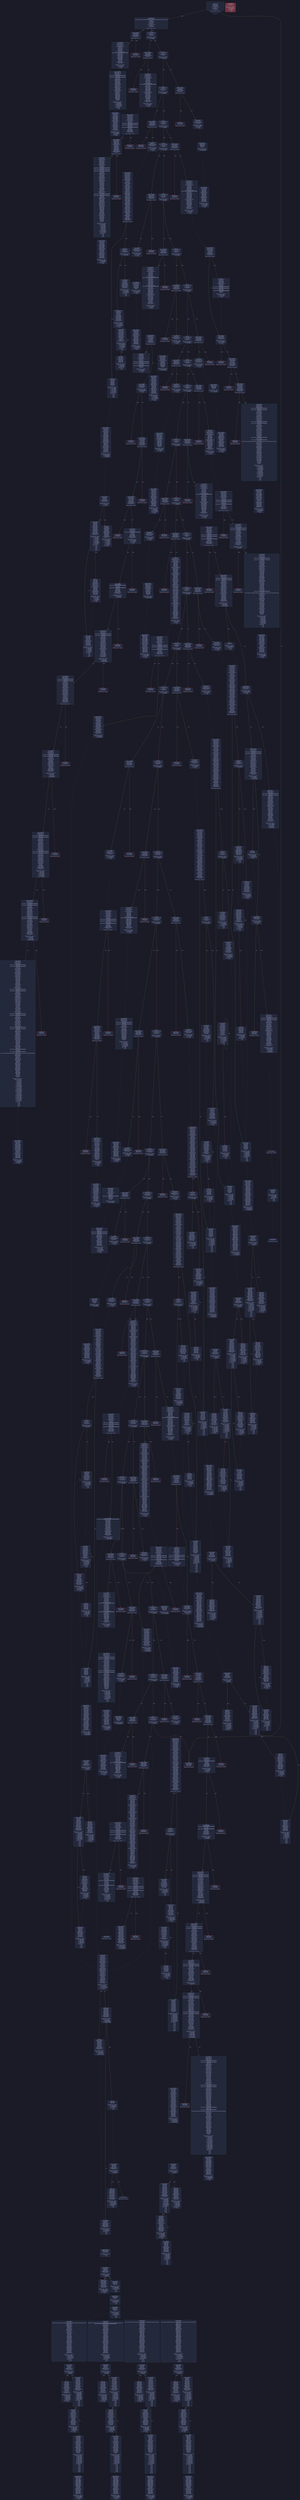 digraph G {
    node [shape=box, style="filled, rounded", color="#565f89", fontcolor="#c0caf5", fontname="Helvetica", fillcolor="#24283b"];
    edge [color="#414868", fontcolor="#c0caf5", fontname="Helvetica"];
    bgcolor="#1a1b26";
    0 [ label = "[00] PUSH1 80
[02] PUSH1 40
[04] MSTORE
[05] PUSH1 04
[07] CALLDATASIZE
[08] LT
[09] PUSH2 01a1
[0c] JUMPI

Stack size req: 0, sizeΔ: 0
" shape = invhouse]
    1 [ label = "[0d] PUSH1 00
[0f] CALLDATALOAD
[10] PUSH29 0100000000000000000000000000000000000000000000000000000000
[2e] SWAP1
[2f] DIV
[30] PUSH4 ffffffff
[35] AND
[36] DUP1
[37] PUSH4 03c175ff
[3c] EQ
[3d] PUSH2 01a6
[40] JUMPI

Stack size req: 0, sizeΔ: 1
"]
    2 [ label = "[41] DUP1
[42] PUSH4 045f7850
[47] EQ
[48] PUSH2 0201
[4b] JUMPI

Stack size req: 1, sizeΔ: 0
Entry->Op usage:
	0->71:EQ:1
"]
    3 [ label = "[4c] DUP1
[4d] PUSH4 047fc9aa
[52] EQ
[53] PUSH2 0266
[56] JUMPI

Stack size req: 1, sizeΔ: 0
Entry->Op usage:
	0->82:EQ:1
"]
    4 [ label = "[57] DUP1
[58] PUSH4 06fdde03
[5d] EQ
[5e] PUSH2 0291
[61] JUMPI

Stack size req: 1, sizeΔ: 0
Entry->Op usage:
	0->93:EQ:1
"]
    5 [ label = "[62] DUP1
[63] PUSH4 095ea7b3
[68] EQ
[69] PUSH2 0321
[6c] JUMPI

Stack size req: 1, sizeΔ: 0
Entry->Op usage:
	0->104:EQ:1
"]
    6 [ label = "[6d] DUP1
[6e] PUSH4 18160ddd
[73] EQ
[74] PUSH2 0386
[77] JUMPI

Stack size req: 1, sizeΔ: 0
Entry->Op usage:
	0->115:EQ:1
"]
    7 [ label = "[78] DUP1
[79] PUSH4 23b872dd
[7e] EQ
[7f] PUSH2 03b1
[82] JUMPI

Stack size req: 1, sizeΔ: 0
Entry->Op usage:
	0->126:EQ:1
"]
    8 [ label = "[83] DUP1
[84] PUSH4 313ce567
[89] EQ
[8a] PUSH2 0436
[8d] JUMPI

Stack size req: 1, sizeΔ: 0
Entry->Op usage:
	0->137:EQ:1
"]
    9 [ label = "[8e] DUP1
[8f] PUSH4 378dc3dc
[94] EQ
[95] PUSH2 0467
[98] JUMPI

Stack size req: 1, sizeΔ: 0
Entry->Op usage:
	0->148:EQ:1
"]
    10 [ label = "[99] DUP1
[9a] PUSH4 3b97e856
[9f] EQ
[a0] PUSH2 0492
[a3] JUMPI

Stack size req: 1, sizeΔ: 0
Entry->Op usage:
	0->159:EQ:1
"]
    11 [ label = "[a4] DUP1
[a5] PUSH4 42966c68
[aa] EQ
[ab] PUSH2 04c3
[ae] JUMPI

Stack size req: 1, sizeΔ: 0
Entry->Op usage:
	0->170:EQ:1
"]
    12 [ label = "[af] DUP1
[b0] PUSH4 4941d059
[b5] EQ
[b6] PUSH2 0508
[b9] JUMPI

Stack size req: 1, sizeΔ: 0
Entry->Op usage:
	0->181:EQ:1
"]
    13 [ label = "[ba] DUP1
[bb] PUSH4 512f9890
[c0] EQ
[c1] PUSH2 0557
[c4] JUMPI

Stack size req: 1, sizeΔ: 0
Entry->Op usage:
	0->192:EQ:1
"]
    14 [ label = "[c5] DUP1
[c6] PUSH4 5166b68f
[cb] EQ
[cc] PUSH2 0586
[cf] JUMPI

Stack size req: 1, sizeΔ: 0
Entry->Op usage:
	0->203:EQ:1
"]
    15 [ label = "[d0] DUP1
[d1] PUSH4 577ccfe0
[d6] EQ
[d7] PUSH2 0607
[da] JUMPI

Stack size req: 1, sizeΔ: 0
Entry->Op usage:
	0->214:EQ:1
"]
    16 [ label = "[db] DUP1
[dc] PUSH4 6a9d02e9
[e1] EQ
[e2] PUSH2 0697
[e5] JUMPI

Stack size req: 1, sizeΔ: 0
Entry->Op usage:
	0->225:EQ:1
"]
    17 [ label = "[e6] DUP1
[e7] PUSH4 6c02a931
[ec] EQ
[ed] PUSH2 0727
[f0] JUMPI

Stack size req: 1, sizeΔ: 0
Entry->Op usage:
	0->236:EQ:1
"]
    18 [ label = "[f1] DUP1
[f2] PUSH4 707bd28b
[f7] EQ
[f8] PUSH2 07b7
[fb] JUMPI

Stack size req: 1, sizeΔ: 0
Entry->Op usage:
	0->247:EQ:1
"]
    19 [ label = "[fc] DUP1
[fd] PUSH4 70a08231
[0102] EQ
[0103] PUSH2 07e6
[0106] JUMPI

Stack size req: 1, sizeΔ: 0
Entry->Op usage:
	0->258:EQ:1
"]
    20 [ label = "[0107] DUP1
[0108] PUSH4 7b61c320
[010d] EQ
[010e] PUSH2 083d
[0111] JUMPI

Stack size req: 1, sizeΔ: 0
Entry->Op usage:
	0->269:EQ:1
"]
    21 [ label = "[0112] DUP1
[0113] PUSH4 8da5cb5b
[0118] EQ
[0119] PUSH2 08cd
[011c] JUMPI

Stack size req: 1, sizeΔ: 0
Entry->Op usage:
	0->280:EQ:1
"]
    22 [ label = "[011d] DUP1
[011e] PUSH4 90caa2b4
[0123] EQ
[0124] PUSH2 0924
[0127] JUMPI

Stack size req: 1, sizeΔ: 0
Entry->Op usage:
	0->291:EQ:1
"]
    23 [ label = "[0128] DUP1
[0129] PUSH4 91a67e1e
[012e] EQ
[012f] PUSH2 09bb
[0132] JUMPI

Stack size req: 1, sizeΔ: 0
Entry->Op usage:
	0->302:EQ:1
"]
    24 [ label = "[0133] DUP1
[0134] PUSH4 95d89b41
[0139] EQ
[013a] PUSH2 09e6
[013d] JUMPI

Stack size req: 1, sizeΔ: 0
Entry->Op usage:
	0->313:EQ:1
"]
    25 [ label = "[013e] DUP1
[013f] PUSH4 a7bf1cbf
[0144] EQ
[0145] PUSH2 0a76
[0148] JUMPI

Stack size req: 1, sizeΔ: 0
Entry->Op usage:
	0->324:EQ:1
"]
    26 [ label = "[0149] DUP1
[014a] PUSH4 a9059cbb
[014f] EQ
[0150] PUSH2 0af7
[0153] JUMPI

Stack size req: 1, sizeΔ: 0
Entry->Op usage:
	0->335:EQ:1
"]
    27 [ label = "[0154] DUP1
[0155] PUSH4 aa19ed77
[015a] EQ
[015b] PUSH2 0b5c
[015e] JUMPI

Stack size req: 1, sizeΔ: 0
Entry->Op usage:
	0->346:EQ:1
"]
    28 [ label = "[015f] DUP1
[0160] PUSH4 d4acfa01
[0165] EQ
[0166] PUSH2 0be7
[0169] JUMPI

Stack size req: 1, sizeΔ: 0
Entry->Op usage:
	0->357:EQ:1
"]
    29 [ label = "[016a] DUP1
[016b] PUSH4 dd62ed3e
[0170] EQ
[0171] PUSH2 0c12
[0174] JUMPI

Stack size req: 1, sizeΔ: 0
Entry->Op usage:
	0->368:EQ:1
"]
    30 [ label = "[0175] DUP1
[0176] PUSH4 e8836183
[017b] EQ
[017c] PUSH2 0c89
[017f] JUMPI

Stack size req: 1, sizeΔ: 0
Entry->Op usage:
	0->379:EQ:1
"]
    31 [ label = "[0180] DUP1
[0181] PUSH4 f0c4c339
[0186] EQ
[0187] PUSH2 0cb4
[018a] JUMPI

Stack size req: 1, sizeΔ: 0
Entry->Op usage:
	0->390:EQ:1
"]
    32 [ label = "[018b] DUP1
[018c] PUSH4 f2fde38b
[0191] EQ
[0192] PUSH2 0d4b
[0195] JUMPI

Stack size req: 1, sizeΔ: 0
Entry->Op usage:
	0->401:EQ:1
"]
    33 [ label = "[0196] DUP1
[0197] PUSH4 f717c310
[019c] EQ
[019d] PUSH2 0d8e
[01a0] JUMPI

Stack size req: 1, sizeΔ: 0
Entry->Op usage:
	0->412:EQ:1
"]
    34 [ label = "[01a1] JUMPDEST
[01a2] PUSH1 00
[01a4] DUP1
[01a5] REVERT

Stack size req: 0, sizeΔ: 0
" color = "red"]
    35 [ label = "[01a6] JUMPDEST
[01a7] CALLVALUE
[01a8] DUP1
[01a9] ISZERO
[01aa] PUSH2 01b2
[01ad] JUMPI

Stack size req: 0, sizeΔ: 1
"]
    36 [ label = "[01ae] PUSH1 00
[01b0] DUP1
[01b1] REVERT

Stack size req: 0, sizeΔ: 0
" color = "red"]
    37 [ label = "[01b2] JUMPDEST
[01b3] POP
[01b4] PUSH2 01e7
[01b7] PUSH1 04
[01b9] DUP1
[01ba] CALLDATASIZE
[01bb] SUB
[01bc] DUP2
[01bd] ADD
[01be] SWAP1
[01bf] DUP1
[01c0] DUP1
[01c1] CALLDATALOAD
[01c2] PUSH20 ffffffffffffffffffffffffffffffffffffffff
[01d7] AND
[01d8] SWAP1
[01d9] PUSH1 20
[01db] ADD
[01dc] SWAP1
[01dd] SWAP3
[01de] SWAP2
[01df] SWAP1
[01e0] POP
[01e1] POP
[01e2] POP
[01e3] PUSH2 0e19
[01e6] JUMP

Stack size req: 1, sizeΔ: 1
Entry->Op usage:
	0->435:POP:0
Entry->Exit:
	0->😵
"]
    38 [ label = "[01e7] JUMPDEST
[01e8] PUSH1 40
[01ea] MLOAD
[01eb] DUP1
[01ec] DUP3
[01ed] ISZERO
[01ee] ISZERO
[01ef] ISZERO
[01f0] ISZERO
[01f1] DUP2
[01f2] MSTORE
[01f3] PUSH1 20
[01f5] ADD
[01f6] SWAP2
[01f7] POP
[01f8] POP
[01f9] PUSH1 40
[01fb] MLOAD
[01fc] DUP1
[01fd] SWAP2
[01fe] SUB
[01ff] SWAP1
[0200] RETURN

Stack size req: 1, sizeΔ: -1
Entry->Op usage:
	0->493:ISZERO:0
	0->503:POP:0
Entry->Exit:
	0->😵
" color = "darkblue"]
    39 [ label = "[0201] JUMPDEST
[0202] CALLVALUE
[0203] DUP1
[0204] ISZERO
[0205] PUSH2 020d
[0208] JUMPI

Stack size req: 0, sizeΔ: 1
"]
    40 [ label = "[0209] PUSH1 00
[020b] DUP1
[020c] REVERT

Stack size req: 0, sizeΔ: 0
" color = "red"]
    41 [ label = "[020d] JUMPDEST
[020e] POP
[020f] PUSH2 024c
[0212] PUSH1 04
[0214] DUP1
[0215] CALLDATASIZE
[0216] SUB
[0217] DUP2
[0218] ADD
[0219] SWAP1
[021a] DUP1
[021b] DUP1
[021c] CALLDATALOAD
[021d] PUSH20 ffffffffffffffffffffffffffffffffffffffff
[0232] AND
[0233] SWAP1
[0234] PUSH1 20
[0236] ADD
[0237] SWAP1
[0238] SWAP3
[0239] SWAP2
[023a] SWAP1
[023b] DUP1
[023c] CALLDATALOAD
[023d] SWAP1
[023e] PUSH1 20
[0240] ADD
[0241] SWAP1
[0242] SWAP3
[0243] SWAP2
[0244] SWAP1
[0245] POP
[0246] POP
[0247] POP
[0248] PUSH2 0e6f
[024b] JUMP

Stack size req: 1, sizeΔ: 2
Entry->Op usage:
	0->526:POP:0
Entry->Exit:
	0->😵
"]
    42 [ label = "[024c] JUMPDEST
[024d] PUSH1 40
[024f] MLOAD
[0250] DUP1
[0251] DUP3
[0252] ISZERO
[0253] ISZERO
[0254] ISZERO
[0255] ISZERO
[0256] DUP2
[0257] MSTORE
[0258] PUSH1 20
[025a] ADD
[025b] SWAP2
[025c] POP
[025d] POP
[025e] PUSH1 40
[0260] MLOAD
[0261] DUP1
[0262] SWAP2
[0263] SUB
[0264] SWAP1
[0265] RETURN

Stack size req: 1, sizeΔ: -1
Entry->Op usage:
	0->594:ISZERO:0
	0->604:POP:0
Entry->Exit:
	0->😵
" color = "darkblue"]
    43 [ label = "[0266] JUMPDEST
[0267] CALLVALUE
[0268] DUP1
[0269] ISZERO
[026a] PUSH2 0272
[026d] JUMPI

Stack size req: 0, sizeΔ: 1
"]
    44 [ label = "[026e] PUSH1 00
[0270] DUP1
[0271] REVERT

Stack size req: 0, sizeΔ: 0
" color = "red"]
    45 [ label = "[0272] JUMPDEST
[0273] POP
[0274] PUSH2 027b
[0277] PUSH2 0fad
[027a] JUMP

Stack size req: 1, sizeΔ: 0
Entry->Op usage:
	0->627:POP:0
Entry->Exit:
	0->😵
"]
    46 [ label = "[027b] JUMPDEST
[027c] PUSH1 40
[027e] MLOAD
[027f] DUP1
[0280] DUP3
[0281] DUP2
[0282] MSTORE
[0283] PUSH1 20
[0285] ADD
[0286] SWAP2
[0287] POP
[0288] POP
[0289] PUSH1 40
[028b] MLOAD
[028c] DUP1
[028d] SWAP2
[028e] SUB
[028f] SWAP1
[0290] RETURN

Stack size req: 1, sizeΔ: -1
Entry->Op usage:
	0->642:MSTORE:1
	0->647:POP:0
Entry->Exit:
	0->😵
" color = "darkblue"]
    47 [ label = "[0291] JUMPDEST
[0292] CALLVALUE
[0293] DUP1
[0294] ISZERO
[0295] PUSH2 029d
[0298] JUMPI

Stack size req: 0, sizeΔ: 1
"]
    48 [ label = "[0299] PUSH1 00
[029b] DUP1
[029c] REVERT

Stack size req: 0, sizeΔ: 0
" color = "red"]
    49 [ label = "[029d] JUMPDEST
[029e] POP
[029f] PUSH2 02a6
[02a2] PUSH2 0fb3
[02a5] JUMP

Stack size req: 1, sizeΔ: 0
Entry->Op usage:
	0->670:POP:0
Entry->Exit:
	0->😵
"]
    50 [ label = "[02a6] JUMPDEST
[02a7] PUSH1 40
[02a9] MLOAD
[02aa] DUP1
[02ab] DUP1
[02ac] PUSH1 20
[02ae] ADD
[02af] DUP3
[02b0] DUP2
[02b1] SUB
[02b2] DUP3
[02b3] MSTORE
[02b4] DUP4
[02b5] DUP2
[02b6] DUP2
[02b7] MLOAD
[02b8] DUP2
[02b9] MSTORE
[02ba] PUSH1 20
[02bc] ADD
[02bd] SWAP2
[02be] POP
[02bf] DUP1
[02c0] MLOAD
[02c1] SWAP1
[02c2] PUSH1 20
[02c4] ADD
[02c5] SWAP1
[02c6] DUP1
[02c7] DUP4
[02c8] DUP4
[02c9] PUSH1 00

Stack size req: 1, sizeΔ: 9
Entry->Op usage:
	0->695:MLOAD:0
	0->704:MLOAD:0
	0->708:ADD:1
"]
    51 [ label = "[02cb] JUMPDEST
[02cc] DUP4
[02cd] DUP2
[02ce] LT
[02cf] ISZERO
[02d0] PUSH2 02e6
[02d3] JUMPI

Stack size req: 4, sizeΔ: 0
Entry->Op usage:
	0->718:LT:0
	3->718:LT:1
"]
    52 [ label = "[02d4] DUP1
[02d5] DUP3
[02d6] ADD
[02d7] MLOAD
[02d8] DUP2
[02d9] DUP5
[02da] ADD
[02db] MSTORE
[02dc] PUSH1 20
[02de] DUP2
[02df] ADD
[02e0] SWAP1
[02e1] POP
[02e2] PUSH2 02cb
[02e5] JUMP

Stack size req: 3, sizeΔ: 0
Entry->Op usage:
	0->726:ADD:1
	0->730:ADD:1
	0->735:ADD:0
	0->737:POP:0
	1->726:ADD:0
	2->730:ADD:0
Entry->Exit:
	0->😵
"]
    53 [ label = "[02e6] JUMPDEST
[02e7] POP
[02e8] POP
[02e9] POP
[02ea] POP
[02eb] SWAP1
[02ec] POP
[02ed] SWAP1
[02ee] DUP2
[02ef] ADD
[02f0] SWAP1
[02f1] PUSH1 1f
[02f3] AND
[02f4] DUP1
[02f5] ISZERO
[02f6] PUSH2 0313
[02f9] JUMPI

Stack size req: 7, sizeΔ: -5
Entry->Op usage:
	0->743:POP:0
	1->744:POP:0
	2->745:POP:0
	3->746:POP:0
	4->751:ADD:0
	4->755:AND:1
	4->757:ISZERO:0
	5->748:POP:0
	6->751:ADD:1
Entry->Exit:
	0->😵
	1->😵
	2->😵
	3->😵
	4->0
	5->😵
	6->😵
"]
    54 [ label = "[02fa] DUP1
[02fb] DUP3
[02fc] SUB
[02fd] DUP1
[02fe] MLOAD
[02ff] PUSH1 01
[0301] DUP4
[0302] PUSH1 20
[0304] SUB
[0305] PUSH2 0100
[0308] EXP
[0309] SUB
[030a] NOT
[030b] AND
[030c] DUP2
[030d] MSTORE
[030e] PUSH1 20
[0310] ADD
[0311] SWAP2
[0312] POP

Stack size req: 2, sizeΔ: 0
Entry->Op usage:
	0->764:SUB:1
	0->772:SUB:1
	1->764:SUB:0
	1->786:POP:0
Entry->Exit:
	1->😵
"]
    55 [ label = "[0313] JUMPDEST
[0314] POP
[0315] SWAP3
[0316] POP
[0317] POP
[0318] POP
[0319] PUSH1 40
[031b] MLOAD
[031c] DUP1
[031d] SWAP2
[031e] SUB
[031f] SWAP1
[0320] RETURN

Stack size req: 5, sizeΔ: -5
Entry->Op usage:
	0->788:POP:0
	1->798:SUB:0
	2->791:POP:0
	3->792:POP:0
	4->790:POP:0
Entry->Exit:
	0->😵
	1->😵
	2->😵
	3->😵
	4->😵
" color = "darkblue"]
    56 [ label = "[0321] JUMPDEST
[0322] CALLVALUE
[0323] DUP1
[0324] ISZERO
[0325] PUSH2 032d
[0328] JUMPI

Stack size req: 0, sizeΔ: 1
"]
    57 [ label = "[0329] PUSH1 00
[032b] DUP1
[032c] REVERT

Stack size req: 0, sizeΔ: 0
" color = "red"]
    58 [ label = "[032d] JUMPDEST
[032e] POP
[032f] PUSH2 036c
[0332] PUSH1 04
[0334] DUP1
[0335] CALLDATASIZE
[0336] SUB
[0337] DUP2
[0338] ADD
[0339] SWAP1
[033a] DUP1
[033b] DUP1
[033c] CALLDATALOAD
[033d] PUSH20 ffffffffffffffffffffffffffffffffffffffff
[0352] AND
[0353] SWAP1
[0354] PUSH1 20
[0356] ADD
[0357] SWAP1
[0358] SWAP3
[0359] SWAP2
[035a] SWAP1
[035b] DUP1
[035c] CALLDATALOAD
[035d] SWAP1
[035e] PUSH1 20
[0360] ADD
[0361] SWAP1
[0362] SWAP3
[0363] SWAP2
[0364] SWAP1
[0365] POP
[0366] POP
[0367] POP
[0368] PUSH2 1051
[036b] JUMP

Stack size req: 1, sizeΔ: 2
Entry->Op usage:
	0->814:POP:0
Entry->Exit:
	0->😵
"]
    59 [ label = "[036c] JUMPDEST
[036d] PUSH1 40
[036f] MLOAD
[0370] DUP1
[0371] DUP3
[0372] ISZERO
[0373] ISZERO
[0374] ISZERO
[0375] ISZERO
[0376] DUP2
[0377] MSTORE
[0378] PUSH1 20
[037a] ADD
[037b] SWAP2
[037c] POP
[037d] POP
[037e] PUSH1 40
[0380] MLOAD
[0381] DUP1
[0382] SWAP2
[0383] SUB
[0384] SWAP1
[0385] RETURN

Stack size req: 1, sizeΔ: -1
Entry->Op usage:
	0->882:ISZERO:0
	0->892:POP:0
Entry->Exit:
	0->😵
" color = "darkblue"]
    60 [ label = "[0386] JUMPDEST
[0387] CALLVALUE
[0388] DUP1
[0389] ISZERO
[038a] PUSH2 0392
[038d] JUMPI

Stack size req: 0, sizeΔ: 1
"]
    61 [ label = "[038e] PUSH1 00
[0390] DUP1
[0391] REVERT

Stack size req: 0, sizeΔ: 0
" color = "red"]
    62 [ label = "[0392] JUMPDEST
[0393] POP
[0394] PUSH2 039b
[0397] PUSH2 11cd
[039a] JUMP

Stack size req: 1, sizeΔ: 0
Entry->Op usage:
	0->915:POP:0
Entry->Exit:
	0->😵
"]
    63 [ label = "[039b] JUMPDEST
[039c] PUSH1 40
[039e] MLOAD
[039f] DUP1
[03a0] DUP3
[03a1] DUP2
[03a2] MSTORE
[03a3] PUSH1 20
[03a5] ADD
[03a6] SWAP2
[03a7] POP
[03a8] POP
[03a9] PUSH1 40
[03ab] MLOAD
[03ac] DUP1
[03ad] SWAP2
[03ae] SUB
[03af] SWAP1
[03b0] RETURN

Stack size req: 1, sizeΔ: -1
Entry->Op usage:
	0->930:MSTORE:1
	0->935:POP:0
Entry->Exit:
	0->😵
" color = "darkblue"]
    64 [ label = "[03b1] JUMPDEST
[03b2] CALLVALUE
[03b3] DUP1
[03b4] ISZERO
[03b5] PUSH2 03bd
[03b8] JUMPI

Stack size req: 0, sizeΔ: 1
"]
    65 [ label = "[03b9] PUSH1 00
[03bb] DUP1
[03bc] REVERT

Stack size req: 0, sizeΔ: 0
" color = "red"]
    66 [ label = "[03bd] JUMPDEST
[03be] POP
[03bf] PUSH2 041c
[03c2] PUSH1 04
[03c4] DUP1
[03c5] CALLDATASIZE
[03c6] SUB
[03c7] DUP2
[03c8] ADD
[03c9] SWAP1
[03ca] DUP1
[03cb] DUP1
[03cc] CALLDATALOAD
[03cd] PUSH20 ffffffffffffffffffffffffffffffffffffffff
[03e2] AND
[03e3] SWAP1
[03e4] PUSH1 20
[03e6] ADD
[03e7] SWAP1
[03e8] SWAP3
[03e9] SWAP2
[03ea] SWAP1
[03eb] DUP1
[03ec] CALLDATALOAD
[03ed] PUSH20 ffffffffffffffffffffffffffffffffffffffff
[0402] AND
[0403] SWAP1
[0404] PUSH1 20
[0406] ADD
[0407] SWAP1
[0408] SWAP3
[0409] SWAP2
[040a] SWAP1
[040b] DUP1
[040c] CALLDATALOAD
[040d] SWAP1
[040e] PUSH1 20
[0410] ADD
[0411] SWAP1
[0412] SWAP3
[0413] SWAP2
[0414] SWAP1
[0415] POP
[0416] POP
[0417] POP
[0418] PUSH2 11d7
[041b] JUMP

Stack size req: 1, sizeΔ: 3
Entry->Op usage:
	0->958:POP:0
Entry->Exit:
	0->😵
"]
    67 [ label = "[041c] JUMPDEST
[041d] PUSH1 40
[041f] MLOAD
[0420] DUP1
[0421] DUP3
[0422] ISZERO
[0423] ISZERO
[0424] ISZERO
[0425] ISZERO
[0426] DUP2
[0427] MSTORE
[0428] PUSH1 20
[042a] ADD
[042b] SWAP2
[042c] POP
[042d] POP
[042e] PUSH1 40
[0430] MLOAD
[0431] DUP1
[0432] SWAP2
[0433] SUB
[0434] SWAP1
[0435] RETURN

Stack size req: 1, sizeΔ: -1
Entry->Op usage:
	0->1058:ISZERO:0
	0->1068:POP:0
Entry->Exit:
	0->😵
" color = "darkblue"]
    68 [ label = "[0436] JUMPDEST
[0437] CALLVALUE
[0438] DUP1
[0439] ISZERO
[043a] PUSH2 0442
[043d] JUMPI

Stack size req: 0, sizeΔ: 1
"]
    69 [ label = "[043e] PUSH1 00
[0440] DUP1
[0441] REVERT

Stack size req: 0, sizeΔ: 0
" color = "red"]
    70 [ label = "[0442] JUMPDEST
[0443] POP
[0444] PUSH2 044b
[0447] PUSH2 1674
[044a] JUMP

Stack size req: 1, sizeΔ: 0
Entry->Op usage:
	0->1091:POP:0
Entry->Exit:
	0->😵
"]
    71 [ label = "[044b] JUMPDEST
[044c] PUSH1 40
[044e] MLOAD
[044f] DUP1
[0450] DUP3
[0451] PUSH1 ff
[0453] AND
[0454] PUSH1 ff
[0456] AND
[0457] DUP2
[0458] MSTORE
[0459] PUSH1 20
[045b] ADD
[045c] SWAP2
[045d] POP
[045e] POP
[045f] PUSH1 40
[0461] MLOAD
[0462] DUP1
[0463] SWAP2
[0464] SUB
[0465] SWAP1
[0466] RETURN

Stack size req: 1, sizeΔ: -1
Entry->Op usage:
	0->1107:AND:1
	0->1110:AND:1
	0->1112:MSTORE:1
	0->1117:POP:0
Entry->Exit:
	0->😵
" color = "darkblue"]
    72 [ label = "[0467] JUMPDEST
[0468] CALLVALUE
[0469] DUP1
[046a] ISZERO
[046b] PUSH2 0473
[046e] JUMPI

Stack size req: 0, sizeΔ: 1
"]
    73 [ label = "[046f] PUSH1 00
[0471] DUP1
[0472] REVERT

Stack size req: 0, sizeΔ: 0
" color = "red"]
    74 [ label = "[0473] JUMPDEST
[0474] POP
[0475] PUSH2 047c
[0478] PUSH2 1687
[047b] JUMP

Stack size req: 1, sizeΔ: 0
Entry->Op usage:
	0->1140:POP:0
Entry->Exit:
	0->😵
"]
    75 [ label = "[047c] JUMPDEST
[047d] PUSH1 40
[047f] MLOAD
[0480] DUP1
[0481] DUP3
[0482] DUP2
[0483] MSTORE
[0484] PUSH1 20
[0486] ADD
[0487] SWAP2
[0488] POP
[0489] POP
[048a] PUSH1 40
[048c] MLOAD
[048d] DUP1
[048e] SWAP2
[048f] SUB
[0490] SWAP1
[0491] RETURN

Stack size req: 1, sizeΔ: -1
Entry->Op usage:
	0->1155:MSTORE:1
	0->1160:POP:0
Entry->Exit:
	0->😵
" color = "darkblue"]
    76 [ label = "[0492] JUMPDEST
[0493] CALLVALUE
[0494] DUP1
[0495] ISZERO
[0496] PUSH2 049e
[0499] JUMPI

Stack size req: 0, sizeΔ: 1
"]
    77 [ label = "[049a] PUSH1 00
[049c] DUP1
[049d] REVERT

Stack size req: 0, sizeΔ: 0
" color = "red"]
    78 [ label = "[049e] JUMPDEST
[049f] POP
[04a0] PUSH2 04a7
[04a3] PUSH2 168d
[04a6] JUMP

Stack size req: 1, sizeΔ: 0
Entry->Op usage:
	0->1183:POP:0
Entry->Exit:
	0->😵
"]
    79 [ label = "[04a7] JUMPDEST
[04a8] PUSH1 40
[04aa] MLOAD
[04ab] DUP1
[04ac] DUP3
[04ad] PUSH1 ff
[04af] AND
[04b0] PUSH1 ff
[04b2] AND
[04b3] DUP2
[04b4] MSTORE
[04b5] PUSH1 20
[04b7] ADD
[04b8] SWAP2
[04b9] POP
[04ba] POP
[04bb] PUSH1 40
[04bd] MLOAD
[04be] DUP1
[04bf] SWAP2
[04c0] SUB
[04c1] SWAP1
[04c2] RETURN

Stack size req: 1, sizeΔ: -1
Entry->Op usage:
	0->1199:AND:1
	0->1202:AND:1
	0->1204:MSTORE:1
	0->1209:POP:0
Entry->Exit:
	0->😵
" color = "darkblue"]
    80 [ label = "[04c3] JUMPDEST
[04c4] CALLVALUE
[04c5] DUP1
[04c6] ISZERO
[04c7] PUSH2 04cf
[04ca] JUMPI

Stack size req: 0, sizeΔ: 1
"]
    81 [ label = "[04cb] PUSH1 00
[04cd] DUP1
[04ce] REVERT

Stack size req: 0, sizeΔ: 0
" color = "red"]
    82 [ label = "[04cf] JUMPDEST
[04d0] POP
[04d1] PUSH2 04ee
[04d4] PUSH1 04
[04d6] DUP1
[04d7] CALLDATASIZE
[04d8] SUB
[04d9] DUP2
[04da] ADD
[04db] SWAP1
[04dc] DUP1
[04dd] DUP1
[04de] CALLDATALOAD
[04df] SWAP1
[04e0] PUSH1 20
[04e2] ADD
[04e3] SWAP1
[04e4] SWAP3
[04e5] SWAP2
[04e6] SWAP1
[04e7] POP
[04e8] POP
[04e9] POP
[04ea] PUSH2 16a4
[04ed] JUMP

Stack size req: 1, sizeΔ: 1
Entry->Op usage:
	0->1232:POP:0
Entry->Exit:
	0->😵
"]
    83 [ label = "[04ee] JUMPDEST
[04ef] PUSH1 40
[04f1] MLOAD
[04f2] DUP1
[04f3] DUP3
[04f4] ISZERO
[04f5] ISZERO
[04f6] ISZERO
[04f7] ISZERO
[04f8] DUP2
[04f9] MSTORE
[04fa] PUSH1 20
[04fc] ADD
[04fd] SWAP2
[04fe] POP
[04ff] POP
[0500] PUSH1 40
[0502] MLOAD
[0503] DUP1
[0504] SWAP2
[0505] SUB
[0506] SWAP1
[0507] RETURN

Stack size req: 1, sizeΔ: -1
Entry->Op usage:
	0->1268:ISZERO:0
	0->1278:POP:0
Entry->Exit:
	0->😵
" color = "darkblue"]
    84 [ label = "[0508] JUMPDEST
[0509] CALLVALUE
[050a] DUP1
[050b] ISZERO
[050c] PUSH2 0514
[050f] JUMPI

Stack size req: 0, sizeΔ: 1
"]
    85 [ label = "[0510] PUSH1 00
[0512] DUP1
[0513] REVERT

Stack size req: 0, sizeΔ: 0
" color = "red"]
    86 [ label = "[0514] JUMPDEST
[0515] POP
[0516] PUSH2 0555
[0519] PUSH1 04
[051b] DUP1
[051c] CALLDATASIZE
[051d] SUB
[051e] DUP2
[051f] ADD
[0520] SWAP1
[0521] DUP1
[0522] DUP1
[0523] CALLDATALOAD
[0524] PUSH20 ffffffffffffffffffffffffffffffffffffffff
[0539] AND
[053a] SWAP1
[053b] PUSH1 20
[053d] ADD
[053e] SWAP1
[053f] SWAP3
[0540] SWAP2
[0541] SWAP1
[0542] DUP1
[0543] CALLDATALOAD
[0544] ISZERO
[0545] ISZERO
[0546] SWAP1
[0547] PUSH1 20
[0549] ADD
[054a] SWAP1
[054b] SWAP3
[054c] SWAP2
[054d] SWAP1
[054e] POP
[054f] POP
[0550] POP
[0551] PUSH2 1803
[0554] JUMP

Stack size req: 1, sizeΔ: 2
Entry->Op usage:
	0->1301:POP:0
Entry->Exit:
	0->😵
"]
    87 [ label = "[0555] JUMPDEST
[0556] STOP

Stack size req: 0, sizeΔ: 0
" color = "darkblue"]
    88 [ label = "[0557] JUMPDEST
[0558] CALLVALUE
[0559] DUP1
[055a] ISZERO
[055b] PUSH2 0563
[055e] JUMPI

Stack size req: 0, sizeΔ: 1
"]
    89 [ label = "[055f] PUSH1 00
[0561] DUP1
[0562] REVERT

Stack size req: 0, sizeΔ: 0
" color = "red"]
    90 [ label = "[0563] JUMPDEST
[0564] POP
[0565] PUSH2 056c
[0568] PUSH2 19d8
[056b] JUMP

Stack size req: 1, sizeΔ: 0
Entry->Op usage:
	0->1380:POP:0
Entry->Exit:
	0->😵
"]
    91 [ label = "[056c] JUMPDEST
[056d] PUSH1 40
[056f] MLOAD
[0570] DUP1
[0571] DUP3
[0572] ISZERO
[0573] ISZERO
[0574] ISZERO
[0575] ISZERO
[0576] DUP2
[0577] MSTORE
[0578] PUSH1 20
[057a] ADD
[057b] SWAP2
[057c] POP
[057d] POP
[057e] PUSH1 40
[0580] MLOAD
[0581] DUP1
[0582] SWAP2
[0583] SUB
[0584] SWAP1
[0585] RETURN

Stack size req: 1, sizeΔ: -1
Entry->Op usage:
	0->1394:ISZERO:0
	0->1404:POP:0
Entry->Exit:
	0->😵
" color = "darkblue"]
    92 [ label = "[0586] JUMPDEST
[0587] CALLVALUE
[0588] DUP1
[0589] ISZERO
[058a] PUSH2 0592
[058d] JUMPI

Stack size req: 0, sizeΔ: 1
"]
    93 [ label = "[058e] PUSH1 00
[0590] DUP1
[0591] REVERT

Stack size req: 0, sizeΔ: 0
" color = "red"]
    94 [ label = "[0592] JUMPDEST
[0593] POP
[0594] PUSH2 05ed
[0597] PUSH1 04
[0599] DUP1
[059a] CALLDATASIZE
[059b] SUB
[059c] DUP2
[059d] ADD
[059e] SWAP1
[059f] DUP1
[05a0] DUP1
[05a1] CALLDATALOAD
[05a2] SWAP1
[05a3] PUSH1 20
[05a5] ADD
[05a6] SWAP1
[05a7] DUP3
[05a8] ADD
[05a9] DUP1
[05aa] CALLDATALOAD
[05ab] SWAP1
[05ac] PUSH1 20
[05ae] ADD
[05af] SWAP1
[05b0] DUP1
[05b1] DUP1
[05b2] PUSH1 1f
[05b4] ADD
[05b5] PUSH1 20
[05b7] DUP1
[05b8] SWAP2
[05b9] DIV
[05ba] MUL
[05bb] PUSH1 20
[05bd] ADD
[05be] PUSH1 40
[05c0] MLOAD
[05c1] SWAP1
[05c2] DUP2
[05c3] ADD
[05c4] PUSH1 40
[05c6] MSTORE
[05c7] DUP1
[05c8] SWAP4
[05c9] SWAP3
[05ca] SWAP2
[05cb] SWAP1
[05cc] DUP2
[05cd] DUP2
[05ce] MSTORE
[05cf] PUSH1 20
[05d1] ADD
[05d2] DUP4
[05d3] DUP4
[05d4] DUP1
[05d5] DUP3
[05d6] DUP5
[05d7] CALLDATACOPY
[05d8] DUP3
[05d9] ADD
[05da] SWAP2
[05db] POP
[05dc] POP
[05dd] POP
[05de] POP
[05df] POP
[05e0] POP
[05e1] SWAP2
[05e2] SWAP3
[05e3] SWAP2
[05e4] SWAP3
[05e5] SWAP1
[05e6] POP
[05e7] POP
[05e8] POP
[05e9] PUSH2 19eb
[05ec] JUMP

Stack size req: 1, sizeΔ: 1
Entry->Op usage:
	0->1427:POP:0
Entry->Exit:
	0->😵
"]
    95 [ label = "[05ed] JUMPDEST
[05ee] PUSH1 40
[05f0] MLOAD
[05f1] DUP1
[05f2] DUP3
[05f3] ISZERO
[05f4] ISZERO
[05f5] ISZERO
[05f6] ISZERO
[05f7] DUP2
[05f8] MSTORE
[05f9] PUSH1 20
[05fb] ADD
[05fc] SWAP2
[05fd] POP
[05fe] POP
[05ff] PUSH1 40
[0601] MLOAD
[0602] DUP1
[0603] SWAP2
[0604] SUB
[0605] SWAP1
[0606] RETURN

Stack size req: 1, sizeΔ: -1
Entry->Op usage:
	0->1523:ISZERO:0
	0->1533:POP:0
Entry->Exit:
	0->😵
" color = "darkblue"]
    96 [ label = "[0607] JUMPDEST
[0608] CALLVALUE
[0609] DUP1
[060a] ISZERO
[060b] PUSH2 0613
[060e] JUMPI

Stack size req: 0, sizeΔ: 1
"]
    97 [ label = "[060f] PUSH1 00
[0611] DUP1
[0612] REVERT

Stack size req: 0, sizeΔ: 0
" color = "red"]
    98 [ label = "[0613] JUMPDEST
[0614] POP
[0615] PUSH2 061c
[0618] PUSH2 1b15
[061b] JUMP

Stack size req: 1, sizeΔ: 0
Entry->Op usage:
	0->1556:POP:0
Entry->Exit:
	0->😵
"]
    99 [ label = "[061c] JUMPDEST
[061d] PUSH1 40
[061f] MLOAD
[0620] DUP1
[0621] DUP1
[0622] PUSH1 20
[0624] ADD
[0625] DUP3
[0626] DUP2
[0627] SUB
[0628] DUP3
[0629] MSTORE
[062a] DUP4
[062b] DUP2
[062c] DUP2
[062d] MLOAD
[062e] DUP2
[062f] MSTORE
[0630] PUSH1 20
[0632] ADD
[0633] SWAP2
[0634] POP
[0635] DUP1
[0636] MLOAD
[0637] SWAP1
[0638] PUSH1 20
[063a] ADD
[063b] SWAP1
[063c] DUP1
[063d] DUP4
[063e] DUP4
[063f] PUSH1 00

Stack size req: 1, sizeΔ: 9
Entry->Op usage:
	0->1581:MLOAD:0
	0->1590:MLOAD:0
	0->1594:ADD:1
"]
    100 [ label = "[0641] JUMPDEST
[0642] DUP4
[0643] DUP2
[0644] LT
[0645] ISZERO
[0646] PUSH2 065c
[0649] JUMPI

Stack size req: 4, sizeΔ: 0
Entry->Op usage:
	0->1604:LT:0
	3->1604:LT:1
"]
    101 [ label = "[064a] DUP1
[064b] DUP3
[064c] ADD
[064d] MLOAD
[064e] DUP2
[064f] DUP5
[0650] ADD
[0651] MSTORE
[0652] PUSH1 20
[0654] DUP2
[0655] ADD
[0656] SWAP1
[0657] POP
[0658] PUSH2 0641
[065b] JUMP

Stack size req: 3, sizeΔ: 0
Entry->Op usage:
	0->1612:ADD:1
	0->1616:ADD:1
	0->1621:ADD:0
	0->1623:POP:0
	1->1612:ADD:0
	2->1616:ADD:0
Entry->Exit:
	0->😵
"]
    102 [ label = "[065c] JUMPDEST
[065d] POP
[065e] POP
[065f] POP
[0660] POP
[0661] SWAP1
[0662] POP
[0663] SWAP1
[0664] DUP2
[0665] ADD
[0666] SWAP1
[0667] PUSH1 1f
[0669] AND
[066a] DUP1
[066b] ISZERO
[066c] PUSH2 0689
[066f] JUMPI

Stack size req: 7, sizeΔ: -5
Entry->Op usage:
	0->1629:POP:0
	1->1630:POP:0
	2->1631:POP:0
	3->1632:POP:0
	4->1637:ADD:0
	4->1641:AND:1
	4->1643:ISZERO:0
	5->1634:POP:0
	6->1637:ADD:1
Entry->Exit:
	0->😵
	1->😵
	2->😵
	3->😵
	4->0
	5->😵
	6->😵
"]
    103 [ label = "[0670] DUP1
[0671] DUP3
[0672] SUB
[0673] DUP1
[0674] MLOAD
[0675] PUSH1 01
[0677] DUP4
[0678] PUSH1 20
[067a] SUB
[067b] PUSH2 0100
[067e] EXP
[067f] SUB
[0680] NOT
[0681] AND
[0682] DUP2
[0683] MSTORE
[0684] PUSH1 20
[0686] ADD
[0687] SWAP2
[0688] POP

Stack size req: 2, sizeΔ: 0
Entry->Op usage:
	0->1650:SUB:1
	0->1658:SUB:1
	1->1650:SUB:0
	1->1672:POP:0
Entry->Exit:
	1->😵
"]
    104 [ label = "[0689] JUMPDEST
[068a] POP
[068b] SWAP3
[068c] POP
[068d] POP
[068e] POP
[068f] PUSH1 40
[0691] MLOAD
[0692] DUP1
[0693] SWAP2
[0694] SUB
[0695] SWAP1
[0696] RETURN

Stack size req: 5, sizeΔ: -5
Entry->Op usage:
	0->1674:POP:0
	1->1684:SUB:0
	2->1677:POP:0
	3->1678:POP:0
	4->1676:POP:0
Entry->Exit:
	0->😵
	1->😵
	2->😵
	3->😵
	4->😵
" color = "darkblue"]
    105 [ label = "[0697] JUMPDEST
[0698] CALLVALUE
[0699] DUP1
[069a] ISZERO
[069b] PUSH2 06a3
[069e] JUMPI

Stack size req: 0, sizeΔ: 1
"]
    106 [ label = "[069f] PUSH1 00
[06a1] DUP1
[06a2] REVERT

Stack size req: 0, sizeΔ: 0
" color = "red"]
    107 [ label = "[06a3] JUMPDEST
[06a4] POP
[06a5] PUSH2 06ac
[06a8] PUSH2 1bb3
[06ab] JUMP

Stack size req: 1, sizeΔ: 0
Entry->Op usage:
	0->1700:POP:0
Entry->Exit:
	0->😵
"]
    108 [ label = "[06ac] JUMPDEST
[06ad] PUSH1 40
[06af] MLOAD
[06b0] DUP1
[06b1] DUP1
[06b2] PUSH1 20
[06b4] ADD
[06b5] DUP3
[06b6] DUP2
[06b7] SUB
[06b8] DUP3
[06b9] MSTORE
[06ba] DUP4
[06bb] DUP2
[06bc] DUP2
[06bd] MLOAD
[06be] DUP2
[06bf] MSTORE
[06c0] PUSH1 20
[06c2] ADD
[06c3] SWAP2
[06c4] POP
[06c5] DUP1
[06c6] MLOAD
[06c7] SWAP1
[06c8] PUSH1 20
[06ca] ADD
[06cb] SWAP1
[06cc] DUP1
[06cd] DUP4
[06ce] DUP4
[06cf] PUSH1 00

Stack size req: 1, sizeΔ: 9
Entry->Op usage:
	0->1725:MLOAD:0
	0->1734:MLOAD:0
	0->1738:ADD:1
"]
    109 [ label = "[06d1] JUMPDEST
[06d2] DUP4
[06d3] DUP2
[06d4] LT
[06d5] ISZERO
[06d6] PUSH2 06ec
[06d9] JUMPI

Stack size req: 4, sizeΔ: 0
Entry->Op usage:
	0->1748:LT:0
	3->1748:LT:1
"]
    110 [ label = "[06da] DUP1
[06db] DUP3
[06dc] ADD
[06dd] MLOAD
[06de] DUP2
[06df] DUP5
[06e0] ADD
[06e1] MSTORE
[06e2] PUSH1 20
[06e4] DUP2
[06e5] ADD
[06e6] SWAP1
[06e7] POP
[06e8] PUSH2 06d1
[06eb] JUMP

Stack size req: 3, sizeΔ: 0
Entry->Op usage:
	0->1756:ADD:1
	0->1760:ADD:1
	0->1765:ADD:0
	0->1767:POP:0
	1->1756:ADD:0
	2->1760:ADD:0
Entry->Exit:
	0->😵
"]
    111 [ label = "[06ec] JUMPDEST
[06ed] POP
[06ee] POP
[06ef] POP
[06f0] POP
[06f1] SWAP1
[06f2] POP
[06f3] SWAP1
[06f4] DUP2
[06f5] ADD
[06f6] SWAP1
[06f7] PUSH1 1f
[06f9] AND
[06fa] DUP1
[06fb] ISZERO
[06fc] PUSH2 0719
[06ff] JUMPI

Stack size req: 7, sizeΔ: -5
Entry->Op usage:
	0->1773:POP:0
	1->1774:POP:0
	2->1775:POP:0
	3->1776:POP:0
	4->1781:ADD:0
	4->1785:AND:1
	4->1787:ISZERO:0
	5->1778:POP:0
	6->1781:ADD:1
Entry->Exit:
	0->😵
	1->😵
	2->😵
	3->😵
	4->0
	5->😵
	6->😵
"]
    112 [ label = "[0700] DUP1
[0701] DUP3
[0702] SUB
[0703] DUP1
[0704] MLOAD
[0705] PUSH1 01
[0707] DUP4
[0708] PUSH1 20
[070a] SUB
[070b] PUSH2 0100
[070e] EXP
[070f] SUB
[0710] NOT
[0711] AND
[0712] DUP2
[0713] MSTORE
[0714] PUSH1 20
[0716] ADD
[0717] SWAP2
[0718] POP

Stack size req: 2, sizeΔ: 0
Entry->Op usage:
	0->1794:SUB:1
	0->1802:SUB:1
	1->1794:SUB:0
	1->1816:POP:0
Entry->Exit:
	1->😵
"]
    113 [ label = "[0719] JUMPDEST
[071a] POP
[071b] SWAP3
[071c] POP
[071d] POP
[071e] POP
[071f] PUSH1 40
[0721] MLOAD
[0722] DUP1
[0723] SWAP2
[0724] SUB
[0725] SWAP1
[0726] RETURN

Stack size req: 5, sizeΔ: -5
Entry->Op usage:
	0->1818:POP:0
	1->1828:SUB:0
	2->1821:POP:0
	3->1822:POP:0
	4->1820:POP:0
Entry->Exit:
	0->😵
	1->😵
	2->😵
	3->😵
	4->😵
" color = "darkblue"]
    114 [ label = "[0727] JUMPDEST
[0728] CALLVALUE
[0729] DUP1
[072a] ISZERO
[072b] PUSH2 0733
[072e] JUMPI

Stack size req: 0, sizeΔ: 1
"]
    115 [ label = "[072f] PUSH1 00
[0731] DUP1
[0732] REVERT

Stack size req: 0, sizeΔ: 0
" color = "red"]
    116 [ label = "[0733] JUMPDEST
[0734] POP
[0735] PUSH2 073c
[0738] PUSH2 1c51
[073b] JUMP

Stack size req: 1, sizeΔ: 0
Entry->Op usage:
	0->1844:POP:0
Entry->Exit:
	0->😵
"]
    117 [ label = "[073c] JUMPDEST
[073d] PUSH1 40
[073f] MLOAD
[0740] DUP1
[0741] DUP1
[0742] PUSH1 20
[0744] ADD
[0745] DUP3
[0746] DUP2
[0747] SUB
[0748] DUP3
[0749] MSTORE
[074a] DUP4
[074b] DUP2
[074c] DUP2
[074d] MLOAD
[074e] DUP2
[074f] MSTORE
[0750] PUSH1 20
[0752] ADD
[0753] SWAP2
[0754] POP
[0755] DUP1
[0756] MLOAD
[0757] SWAP1
[0758] PUSH1 20
[075a] ADD
[075b] SWAP1
[075c] DUP1
[075d] DUP4
[075e] DUP4
[075f] PUSH1 00

Stack size req: 1, sizeΔ: 9
Entry->Op usage:
	0->1869:MLOAD:0
	0->1878:MLOAD:0
	0->1882:ADD:1
"]
    118 [ label = "[0761] JUMPDEST
[0762] DUP4
[0763] DUP2
[0764] LT
[0765] ISZERO
[0766] PUSH2 077c
[0769] JUMPI

Stack size req: 4, sizeΔ: 0
Entry->Op usage:
	0->1892:LT:0
	3->1892:LT:1
"]
    119 [ label = "[076a] DUP1
[076b] DUP3
[076c] ADD
[076d] MLOAD
[076e] DUP2
[076f] DUP5
[0770] ADD
[0771] MSTORE
[0772] PUSH1 20
[0774] DUP2
[0775] ADD
[0776] SWAP1
[0777] POP
[0778] PUSH2 0761
[077b] JUMP

Stack size req: 3, sizeΔ: 0
Entry->Op usage:
	0->1900:ADD:1
	0->1904:ADD:1
	0->1909:ADD:0
	0->1911:POP:0
	1->1900:ADD:0
	2->1904:ADD:0
Entry->Exit:
	0->😵
"]
    120 [ label = "[077c] JUMPDEST
[077d] POP
[077e] POP
[077f] POP
[0780] POP
[0781] SWAP1
[0782] POP
[0783] SWAP1
[0784] DUP2
[0785] ADD
[0786] SWAP1
[0787] PUSH1 1f
[0789] AND
[078a] DUP1
[078b] ISZERO
[078c] PUSH2 07a9
[078f] JUMPI

Stack size req: 7, sizeΔ: -5
Entry->Op usage:
	0->1917:POP:0
	1->1918:POP:0
	2->1919:POP:0
	3->1920:POP:0
	4->1925:ADD:0
	4->1929:AND:1
	4->1931:ISZERO:0
	5->1922:POP:0
	6->1925:ADD:1
Entry->Exit:
	0->😵
	1->😵
	2->😵
	3->😵
	4->0
	5->😵
	6->😵
"]
    121 [ label = "[0790] DUP1
[0791] DUP3
[0792] SUB
[0793] DUP1
[0794] MLOAD
[0795] PUSH1 01
[0797] DUP4
[0798] PUSH1 20
[079a] SUB
[079b] PUSH2 0100
[079e] EXP
[079f] SUB
[07a0] NOT
[07a1] AND
[07a2] DUP2
[07a3] MSTORE
[07a4] PUSH1 20
[07a6] ADD
[07a7] SWAP2
[07a8] POP

Stack size req: 2, sizeΔ: 0
Entry->Op usage:
	0->1938:SUB:1
	0->1946:SUB:1
	1->1938:SUB:0
	1->1960:POP:0
Entry->Exit:
	1->😵
"]
    122 [ label = "[07a9] JUMPDEST
[07aa] POP
[07ab] SWAP3
[07ac] POP
[07ad] POP
[07ae] POP
[07af] PUSH1 40
[07b1] MLOAD
[07b2] DUP1
[07b3] SWAP2
[07b4] SUB
[07b5] SWAP1
[07b6] RETURN

Stack size req: 5, sizeΔ: -5
Entry->Op usage:
	0->1962:POP:0
	1->1972:SUB:0
	2->1965:POP:0
	3->1966:POP:0
	4->1964:POP:0
Entry->Exit:
	0->😵
	1->😵
	2->😵
	3->😵
	4->😵
" color = "darkblue"]
    123 [ label = "[07b7] JUMPDEST
[07b8] CALLVALUE
[07b9] DUP1
[07ba] ISZERO
[07bb] PUSH2 07c3
[07be] JUMPI

Stack size req: 0, sizeΔ: 1
"]
    124 [ label = "[07bf] PUSH1 00
[07c1] DUP1
[07c2] REVERT

Stack size req: 0, sizeΔ: 0
" color = "red"]
    125 [ label = "[07c3] JUMPDEST
[07c4] POP
[07c5] PUSH2 07cc
[07c8] PUSH2 1cf3
[07cb] JUMP

Stack size req: 1, sizeΔ: 0
Entry->Op usage:
	0->1988:POP:0
Entry->Exit:
	0->😵
"]
    126 [ label = "[07cc] JUMPDEST
[07cd] PUSH1 40
[07cf] MLOAD
[07d0] DUP1
[07d1] DUP3
[07d2] ISZERO
[07d3] ISZERO
[07d4] ISZERO
[07d5] ISZERO
[07d6] DUP2
[07d7] MSTORE
[07d8] PUSH1 20
[07da] ADD
[07db] SWAP2
[07dc] POP
[07dd] POP
[07de] PUSH1 40
[07e0] MLOAD
[07e1] DUP1
[07e2] SWAP2
[07e3] SUB
[07e4] SWAP1
[07e5] RETURN

Stack size req: 1, sizeΔ: -1
Entry->Op usage:
	0->2002:ISZERO:0
	0->2012:POP:0
Entry->Exit:
	0->😵
" color = "darkblue"]
    127 [ label = "[07e6] JUMPDEST
[07e7] CALLVALUE
[07e8] DUP1
[07e9] ISZERO
[07ea] PUSH2 07f2
[07ed] JUMPI

Stack size req: 0, sizeΔ: 1
"]
    128 [ label = "[07ee] PUSH1 00
[07f0] DUP1
[07f1] REVERT

Stack size req: 0, sizeΔ: 0
" color = "red"]
    129 [ label = "[07f2] JUMPDEST
[07f3] POP
[07f4] PUSH2 0827
[07f7] PUSH1 04
[07f9] DUP1
[07fa] CALLDATASIZE
[07fb] SUB
[07fc] DUP2
[07fd] ADD
[07fe] SWAP1
[07ff] DUP1
[0800] DUP1
[0801] CALLDATALOAD
[0802] PUSH20 ffffffffffffffffffffffffffffffffffffffff
[0817] AND
[0818] SWAP1
[0819] PUSH1 20
[081b] ADD
[081c] SWAP1
[081d] SWAP3
[081e] SWAP2
[081f] SWAP1
[0820] POP
[0821] POP
[0822] POP
[0823] PUSH2 1d8e
[0826] JUMP

Stack size req: 1, sizeΔ: 1
Entry->Op usage:
	0->2035:POP:0
Entry->Exit:
	0->😵
"]
    130 [ label = "[0827] JUMPDEST
[0828] PUSH1 40
[082a] MLOAD
[082b] DUP1
[082c] DUP3
[082d] DUP2
[082e] MSTORE
[082f] PUSH1 20
[0831] ADD
[0832] SWAP2
[0833] POP
[0834] POP
[0835] PUSH1 40
[0837] MLOAD
[0838] DUP1
[0839] SWAP2
[083a] SUB
[083b] SWAP1
[083c] RETURN

Stack size req: 1, sizeΔ: -1
Entry->Op usage:
	0->2094:MSTORE:1
	0->2099:POP:0
Entry->Exit:
	0->😵
" color = "darkblue"]
    131 [ label = "[083d] JUMPDEST
[083e] CALLVALUE
[083f] DUP1
[0840] ISZERO
[0841] PUSH2 0849
[0844] JUMPI

Stack size req: 0, sizeΔ: 1
"]
    132 [ label = "[0845] PUSH1 00
[0847] DUP1
[0848] REVERT

Stack size req: 0, sizeΔ: 0
" color = "red"]
    133 [ label = "[0849] JUMPDEST
[084a] POP
[084b] PUSH2 0852
[084e] PUSH2 1dd7
[0851] JUMP

Stack size req: 1, sizeΔ: 0
Entry->Op usage:
	0->2122:POP:0
Entry->Exit:
	0->😵
"]
    134 [ label = "[0852] JUMPDEST
[0853] PUSH1 40
[0855] MLOAD
[0856] DUP1
[0857] DUP1
[0858] PUSH1 20
[085a] ADD
[085b] DUP3
[085c] DUP2
[085d] SUB
[085e] DUP3
[085f] MSTORE
[0860] DUP4
[0861] DUP2
[0862] DUP2
[0863] MLOAD
[0864] DUP2
[0865] MSTORE
[0866] PUSH1 20
[0868] ADD
[0869] SWAP2
[086a] POP
[086b] DUP1
[086c] MLOAD
[086d] SWAP1
[086e] PUSH1 20
[0870] ADD
[0871] SWAP1
[0872] DUP1
[0873] DUP4
[0874] DUP4
[0875] PUSH1 00

Stack size req: 1, sizeΔ: 9
Entry->Op usage:
	0->2147:MLOAD:0
	0->2156:MLOAD:0
	0->2160:ADD:1
"]
    135 [ label = "[0877] JUMPDEST
[0878] DUP4
[0879] DUP2
[087a] LT
[087b] ISZERO
[087c] PUSH2 0892
[087f] JUMPI

Stack size req: 4, sizeΔ: 0
Entry->Op usage:
	0->2170:LT:0
	3->2170:LT:1
"]
    136 [ label = "[0880] DUP1
[0881] DUP3
[0882] ADD
[0883] MLOAD
[0884] DUP2
[0885] DUP5
[0886] ADD
[0887] MSTORE
[0888] PUSH1 20
[088a] DUP2
[088b] ADD
[088c] SWAP1
[088d] POP
[088e] PUSH2 0877
[0891] JUMP

Stack size req: 3, sizeΔ: 0
Entry->Op usage:
	0->2178:ADD:1
	0->2182:ADD:1
	0->2187:ADD:0
	0->2189:POP:0
	1->2178:ADD:0
	2->2182:ADD:0
Entry->Exit:
	0->😵
"]
    137 [ label = "[0892] JUMPDEST
[0893] POP
[0894] POP
[0895] POP
[0896] POP
[0897] SWAP1
[0898] POP
[0899] SWAP1
[089a] DUP2
[089b] ADD
[089c] SWAP1
[089d] PUSH1 1f
[089f] AND
[08a0] DUP1
[08a1] ISZERO
[08a2] PUSH2 08bf
[08a5] JUMPI

Stack size req: 7, sizeΔ: -5
Entry->Op usage:
	0->2195:POP:0
	1->2196:POP:0
	2->2197:POP:0
	3->2198:POP:0
	4->2203:ADD:0
	4->2207:AND:1
	4->2209:ISZERO:0
	5->2200:POP:0
	6->2203:ADD:1
Entry->Exit:
	0->😵
	1->😵
	2->😵
	3->😵
	4->0
	5->😵
	6->😵
"]
    138 [ label = "[08a6] DUP1
[08a7] DUP3
[08a8] SUB
[08a9] DUP1
[08aa] MLOAD
[08ab] PUSH1 01
[08ad] DUP4
[08ae] PUSH1 20
[08b0] SUB
[08b1] PUSH2 0100
[08b4] EXP
[08b5] SUB
[08b6] NOT
[08b7] AND
[08b8] DUP2
[08b9] MSTORE
[08ba] PUSH1 20
[08bc] ADD
[08bd] SWAP2
[08be] POP

Stack size req: 2, sizeΔ: 0
Entry->Op usage:
	0->2216:SUB:1
	0->2224:SUB:1
	1->2216:SUB:0
	1->2238:POP:0
Entry->Exit:
	1->😵
"]
    139 [ label = "[08bf] JUMPDEST
[08c0] POP
[08c1] SWAP3
[08c2] POP
[08c3] POP
[08c4] POP
[08c5] PUSH1 40
[08c7] MLOAD
[08c8] DUP1
[08c9] SWAP2
[08ca] SUB
[08cb] SWAP1
[08cc] RETURN

Stack size req: 5, sizeΔ: -5
Entry->Op usage:
	0->2240:POP:0
	1->2250:SUB:0
	2->2243:POP:0
	3->2244:POP:0
	4->2242:POP:0
Entry->Exit:
	0->😵
	1->😵
	2->😵
	3->😵
	4->😵
" color = "darkblue"]
    140 [ label = "[08cd] JUMPDEST
[08ce] CALLVALUE
[08cf] DUP1
[08d0] ISZERO
[08d1] PUSH2 08d9
[08d4] JUMPI

Stack size req: 0, sizeΔ: 1
"]
    141 [ label = "[08d5] PUSH1 00
[08d7] DUP1
[08d8] REVERT

Stack size req: 0, sizeΔ: 0
" color = "red"]
    142 [ label = "[08d9] JUMPDEST
[08da] POP
[08db] PUSH2 08e2
[08de] PUSH2 1e79
[08e1] JUMP

Stack size req: 1, sizeΔ: 0
Entry->Op usage:
	0->2266:POP:0
Entry->Exit:
	0->😵
"]
    143 [ label = "[08e2] JUMPDEST
[08e3] PUSH1 40
[08e5] MLOAD
[08e6] DUP1
[08e7] DUP3
[08e8] PUSH20 ffffffffffffffffffffffffffffffffffffffff
[08fd] AND
[08fe] PUSH20 ffffffffffffffffffffffffffffffffffffffff
[0913] AND
[0914] DUP2
[0915] MSTORE
[0916] PUSH1 20
[0918] ADD
[0919] SWAP2
[091a] POP
[091b] POP
[091c] PUSH1 40
[091e] MLOAD
[091f] DUP1
[0920] SWAP2
[0921] SUB
[0922] SWAP1
[0923] RETURN

Stack size req: 1, sizeΔ: -1
Entry->Op usage:
	0->2301:AND:1
	0->2323:AND:1
	0->2325:MSTORE:1
	0->2330:POP:0
Entry->Exit:
	0->😵
" color = "darkblue"]
    144 [ label = "[0924] JUMPDEST
[0925] CALLVALUE
[0926] DUP1
[0927] ISZERO
[0928] PUSH2 0930
[092b] JUMPI

Stack size req: 0, sizeΔ: 1
"]
    145 [ label = "[092c] PUSH1 00
[092e] DUP1
[092f] REVERT

Stack size req: 0, sizeΔ: 0
" color = "red"]
    146 [ label = "[0930] JUMPDEST
[0931] POP
[0932] PUSH2 0939
[0935] PUSH2 1e9e
[0938] JUMP

Stack size req: 1, sizeΔ: 0
Entry->Op usage:
	0->2353:POP:0
Entry->Exit:
	0->😵
"]
    147 [ label = "[0939] JUMPDEST
[093a] PUSH1 40
[093c] MLOAD
[093d] DUP1
[093e] DUP4
[093f] DUP2
[0940] MSTORE
[0941] PUSH1 20
[0943] ADD
[0944] DUP1
[0945] PUSH1 20
[0947] ADD
[0948] DUP3
[0949] DUP2
[094a] SUB
[094b] DUP3
[094c] MSTORE
[094d] DUP4
[094e] DUP2
[094f] DUP2
[0950] MLOAD
[0951] DUP2
[0952] MSTORE
[0953] PUSH1 20
[0955] ADD
[0956] SWAP2
[0957] POP
[0958] DUP1
[0959] MLOAD
[095a] SWAP1
[095b] PUSH1 20
[095d] ADD
[095e] SWAP1
[095f] DUP1
[0960] DUP4
[0961] DUP4
[0962] PUSH1 00

Stack size req: 2, sizeΔ: 9
Entry->Op usage:
	0->2384:MLOAD:0
	0->2393:MLOAD:0
	0->2397:ADD:1
	1->2368:MSTORE:1
"]
    148 [ label = "[0964] JUMPDEST
[0965] DUP4
[0966] DUP2
[0967] LT
[0968] ISZERO
[0969] PUSH2 097f
[096c] JUMPI

Stack size req: 4, sizeΔ: 0
Entry->Op usage:
	0->2407:LT:0
	3->2407:LT:1
"]
    149 [ label = "[096d] DUP1
[096e] DUP3
[096f] ADD
[0970] MLOAD
[0971] DUP2
[0972] DUP5
[0973] ADD
[0974] MSTORE
[0975] PUSH1 20
[0977] DUP2
[0978] ADD
[0979] SWAP1
[097a] POP
[097b] PUSH2 0964
[097e] JUMP

Stack size req: 3, sizeΔ: 0
Entry->Op usage:
	0->2415:ADD:1
	0->2419:ADD:1
	0->2424:ADD:0
	0->2426:POP:0
	1->2415:ADD:0
	2->2419:ADD:0
Entry->Exit:
	0->😵
"]
    150 [ label = "[097f] JUMPDEST
[0980] POP
[0981] POP
[0982] POP
[0983] POP
[0984] SWAP1
[0985] POP
[0986] SWAP1
[0987] DUP2
[0988] ADD
[0989] SWAP1
[098a] PUSH1 1f
[098c] AND
[098d] DUP1
[098e] ISZERO
[098f] PUSH2 09ac
[0992] JUMPI

Stack size req: 7, sizeΔ: -5
Entry->Op usage:
	0->2432:POP:0
	1->2433:POP:0
	2->2434:POP:0
	3->2435:POP:0
	4->2440:ADD:0
	4->2444:AND:1
	4->2446:ISZERO:0
	5->2437:POP:0
	6->2440:ADD:1
Entry->Exit:
	0->😵
	1->😵
	2->😵
	3->😵
	4->0
	5->😵
	6->😵
"]
    151 [ label = "[0993] DUP1
[0994] DUP3
[0995] SUB
[0996] DUP1
[0997] MLOAD
[0998] PUSH1 01
[099a] DUP4
[099b] PUSH1 20
[099d] SUB
[099e] PUSH2 0100
[09a1] EXP
[09a2] SUB
[09a3] NOT
[09a4] AND
[09a5] DUP2
[09a6] MSTORE
[09a7] PUSH1 20
[09a9] ADD
[09aa] SWAP2
[09ab] POP

Stack size req: 2, sizeΔ: 0
Entry->Op usage:
	0->2453:SUB:1
	0->2461:SUB:1
	1->2453:SUB:0
	1->2475:POP:0
Entry->Exit:
	1->😵
"]
    152 [ label = "[09ac] JUMPDEST
[09ad] POP
[09ae] SWAP4
[09af] POP
[09b0] POP
[09b1] POP
[09b2] POP
[09b3] PUSH1 40
[09b5] MLOAD
[09b6] DUP1
[09b7] SWAP2
[09b8] SUB
[09b9] SWAP1
[09ba] RETURN

Stack size req: 6, sizeΔ: -6
Entry->Op usage:
	0->2477:POP:0
	1->2488:SUB:0
	2->2480:POP:0
	3->2481:POP:0
	4->2482:POP:0
	5->2479:POP:0
Entry->Exit:
	0->😵
	1->😵
	2->😵
	3->😵
	4->😵
	5->😵
" color = "darkblue"]
    153 [ label = "[09bb] JUMPDEST
[09bc] CALLVALUE
[09bd] DUP1
[09be] ISZERO
[09bf] PUSH2 09c7
[09c2] JUMPI

Stack size req: 0, sizeΔ: 1
"]
    154 [ label = "[09c3] PUSH1 00
[09c5] DUP1
[09c6] REVERT

Stack size req: 0, sizeΔ: 0
" color = "red"]
    155 [ label = "[09c7] JUMPDEST
[09c8] POP
[09c9] PUSH2 09d0
[09cc] PUSH2 1f4b
[09cf] JUMP

Stack size req: 1, sizeΔ: 0
Entry->Op usage:
	0->2504:POP:0
Entry->Exit:
	0->😵
"]
    156 [ label = "[09d0] JUMPDEST
[09d1] PUSH1 40
[09d3] MLOAD
[09d4] DUP1
[09d5] DUP3
[09d6] DUP2
[09d7] MSTORE
[09d8] PUSH1 20
[09da] ADD
[09db] SWAP2
[09dc] POP
[09dd] POP
[09de] PUSH1 40
[09e0] MLOAD
[09e1] DUP1
[09e2] SWAP2
[09e3] SUB
[09e4] SWAP1
[09e5] RETURN

Stack size req: 1, sizeΔ: -1
Entry->Op usage:
	0->2519:MSTORE:1
	0->2524:POP:0
Entry->Exit:
	0->😵
" color = "darkblue"]
    157 [ label = "[09e6] JUMPDEST
[09e7] CALLVALUE
[09e8] DUP1
[09e9] ISZERO
[09ea] PUSH2 09f2
[09ed] JUMPI

Stack size req: 0, sizeΔ: 1
"]
    158 [ label = "[09ee] PUSH1 00
[09f0] DUP1
[09f1] REVERT

Stack size req: 0, sizeΔ: 0
" color = "red"]
    159 [ label = "[09f2] JUMPDEST
[09f3] POP
[09f4] PUSH2 09fb
[09f7] PUSH2 1f51
[09fa] JUMP

Stack size req: 1, sizeΔ: 0
Entry->Op usage:
	0->2547:POP:0
Entry->Exit:
	0->😵
"]
    160 [ label = "[09fb] JUMPDEST
[09fc] PUSH1 40
[09fe] MLOAD
[09ff] DUP1
[0a00] DUP1
[0a01] PUSH1 20
[0a03] ADD
[0a04] DUP3
[0a05] DUP2
[0a06] SUB
[0a07] DUP3
[0a08] MSTORE
[0a09] DUP4
[0a0a] DUP2
[0a0b] DUP2
[0a0c] MLOAD
[0a0d] DUP2
[0a0e] MSTORE
[0a0f] PUSH1 20
[0a11] ADD
[0a12] SWAP2
[0a13] POP
[0a14] DUP1
[0a15] MLOAD
[0a16] SWAP1
[0a17] PUSH1 20
[0a19] ADD
[0a1a] SWAP1
[0a1b] DUP1
[0a1c] DUP4
[0a1d] DUP4
[0a1e] PUSH1 00

Stack size req: 1, sizeΔ: 9
Entry->Op usage:
	0->2572:MLOAD:0
	0->2581:MLOAD:0
	0->2585:ADD:1
"]
    161 [ label = "[0a20] JUMPDEST
[0a21] DUP4
[0a22] DUP2
[0a23] LT
[0a24] ISZERO
[0a25] PUSH2 0a3b
[0a28] JUMPI

Stack size req: 4, sizeΔ: 0
Entry->Op usage:
	0->2595:LT:0
	3->2595:LT:1
"]
    162 [ label = "[0a29] DUP1
[0a2a] DUP3
[0a2b] ADD
[0a2c] MLOAD
[0a2d] DUP2
[0a2e] DUP5
[0a2f] ADD
[0a30] MSTORE
[0a31] PUSH1 20
[0a33] DUP2
[0a34] ADD
[0a35] SWAP1
[0a36] POP
[0a37] PUSH2 0a20
[0a3a] JUMP

Stack size req: 3, sizeΔ: 0
Entry->Op usage:
	0->2603:ADD:1
	0->2607:ADD:1
	0->2612:ADD:0
	0->2614:POP:0
	1->2603:ADD:0
	2->2607:ADD:0
Entry->Exit:
	0->😵
"]
    163 [ label = "[0a3b] JUMPDEST
[0a3c] POP
[0a3d] POP
[0a3e] POP
[0a3f] POP
[0a40] SWAP1
[0a41] POP
[0a42] SWAP1
[0a43] DUP2
[0a44] ADD
[0a45] SWAP1
[0a46] PUSH1 1f
[0a48] AND
[0a49] DUP1
[0a4a] ISZERO
[0a4b] PUSH2 0a68
[0a4e] JUMPI

Stack size req: 7, sizeΔ: -5
Entry->Op usage:
	0->2620:POP:0
	1->2621:POP:0
	2->2622:POP:0
	3->2623:POP:0
	4->2628:ADD:0
	4->2632:AND:1
	4->2634:ISZERO:0
	5->2625:POP:0
	6->2628:ADD:1
Entry->Exit:
	0->😵
	1->😵
	2->😵
	3->😵
	4->0
	5->😵
	6->😵
"]
    164 [ label = "[0a4f] DUP1
[0a50] DUP3
[0a51] SUB
[0a52] DUP1
[0a53] MLOAD
[0a54] PUSH1 01
[0a56] DUP4
[0a57] PUSH1 20
[0a59] SUB
[0a5a] PUSH2 0100
[0a5d] EXP
[0a5e] SUB
[0a5f] NOT
[0a60] AND
[0a61] DUP2
[0a62] MSTORE
[0a63] PUSH1 20
[0a65] ADD
[0a66] SWAP2
[0a67] POP

Stack size req: 2, sizeΔ: 0
Entry->Op usage:
	0->2641:SUB:1
	0->2649:SUB:1
	1->2641:SUB:0
	1->2663:POP:0
Entry->Exit:
	1->😵
"]
    165 [ label = "[0a68] JUMPDEST
[0a69] POP
[0a6a] SWAP3
[0a6b] POP
[0a6c] POP
[0a6d] POP
[0a6e] PUSH1 40
[0a70] MLOAD
[0a71] DUP1
[0a72] SWAP2
[0a73] SUB
[0a74] SWAP1
[0a75] RETURN

Stack size req: 5, sizeΔ: -5
Entry->Op usage:
	0->2665:POP:0
	1->2675:SUB:0
	2->2668:POP:0
	3->2669:POP:0
	4->2667:POP:0
Entry->Exit:
	0->😵
	1->😵
	2->😵
	3->😵
	4->😵
" color = "darkblue"]
    166 [ label = "[0a76] JUMPDEST
[0a77] CALLVALUE
[0a78] DUP1
[0a79] ISZERO
[0a7a] PUSH2 0a82
[0a7d] JUMPI

Stack size req: 0, sizeΔ: 1
"]
    167 [ label = "[0a7e] PUSH1 00
[0a80] DUP1
[0a81] REVERT

Stack size req: 0, sizeΔ: 0
" color = "red"]
    168 [ label = "[0a82] JUMPDEST
[0a83] POP
[0a84] PUSH2 0add
[0a87] PUSH1 04
[0a89] DUP1
[0a8a] CALLDATASIZE
[0a8b] SUB
[0a8c] DUP2
[0a8d] ADD
[0a8e] SWAP1
[0a8f] DUP1
[0a90] DUP1
[0a91] CALLDATALOAD
[0a92] SWAP1
[0a93] PUSH1 20
[0a95] ADD
[0a96] SWAP1
[0a97] DUP3
[0a98] ADD
[0a99] DUP1
[0a9a] CALLDATALOAD
[0a9b] SWAP1
[0a9c] PUSH1 20
[0a9e] ADD
[0a9f] SWAP1
[0aa0] DUP1
[0aa1] DUP1
[0aa2] PUSH1 1f
[0aa4] ADD
[0aa5] PUSH1 20
[0aa7] DUP1
[0aa8] SWAP2
[0aa9] DIV
[0aaa] MUL
[0aab] PUSH1 20
[0aad] ADD
[0aae] PUSH1 40
[0ab0] MLOAD
[0ab1] SWAP1
[0ab2] DUP2
[0ab3] ADD
[0ab4] PUSH1 40
[0ab6] MSTORE
[0ab7] DUP1
[0ab8] SWAP4
[0ab9] SWAP3
[0aba] SWAP2
[0abb] SWAP1
[0abc] DUP2
[0abd] DUP2
[0abe] MSTORE
[0abf] PUSH1 20
[0ac1] ADD
[0ac2] DUP4
[0ac3] DUP4
[0ac4] DUP1
[0ac5] DUP3
[0ac6] DUP5
[0ac7] CALLDATACOPY
[0ac8] DUP3
[0ac9] ADD
[0aca] SWAP2
[0acb] POP
[0acc] POP
[0acd] POP
[0ace] POP
[0acf] POP
[0ad0] POP
[0ad1] SWAP2
[0ad2] SWAP3
[0ad3] SWAP2
[0ad4] SWAP3
[0ad5] SWAP1
[0ad6] POP
[0ad7] POP
[0ad8] POP
[0ad9] PUSH2 1fef
[0adc] JUMP

Stack size req: 1, sizeΔ: 1
Entry->Op usage:
	0->2691:POP:0
Entry->Exit:
	0->😵
"]
    169 [ label = "[0add] JUMPDEST
[0ade] PUSH1 40
[0ae0] MLOAD
[0ae1] DUP1
[0ae2] DUP3
[0ae3] ISZERO
[0ae4] ISZERO
[0ae5] ISZERO
[0ae6] ISZERO
[0ae7] DUP2
[0ae8] MSTORE
[0ae9] PUSH1 20
[0aeb] ADD
[0aec] SWAP2
[0aed] POP
[0aee] POP
[0aef] PUSH1 40
[0af1] MLOAD
[0af2] DUP1
[0af3] SWAP2
[0af4] SUB
[0af5] SWAP1
[0af6] RETURN

Stack size req: 1, sizeΔ: -1
Entry->Op usage:
	0->2787:ISZERO:0
	0->2797:POP:0
Entry->Exit:
	0->😵
" color = "darkblue"]
    170 [ label = "[0af7] JUMPDEST
[0af8] CALLVALUE
[0af9] DUP1
[0afa] ISZERO
[0afb] PUSH2 0b03
[0afe] JUMPI

Stack size req: 0, sizeΔ: 1
"]
    171 [ label = "[0aff] PUSH1 00
[0b01] DUP1
[0b02] REVERT

Stack size req: 0, sizeΔ: 0
" color = "red"]
    172 [ label = "[0b03] JUMPDEST
[0b04] POP
[0b05] PUSH2 0b42
[0b08] PUSH1 04
[0b0a] DUP1
[0b0b] CALLDATASIZE
[0b0c] SUB
[0b0d] DUP2
[0b0e] ADD
[0b0f] SWAP1
[0b10] DUP1
[0b11] DUP1
[0b12] CALLDATALOAD
[0b13] PUSH20 ffffffffffffffffffffffffffffffffffffffff
[0b28] AND
[0b29] SWAP1
[0b2a] PUSH1 20
[0b2c] ADD
[0b2d] SWAP1
[0b2e] SWAP3
[0b2f] SWAP2
[0b30] SWAP1
[0b31] DUP1
[0b32] CALLDATALOAD
[0b33] SWAP1
[0b34] PUSH1 20
[0b36] ADD
[0b37] SWAP1
[0b38] SWAP3
[0b39] SWAP2
[0b3a] SWAP1
[0b3b] POP
[0b3c] POP
[0b3d] POP
[0b3e] PUSH2 2157
[0b41] JUMP

Stack size req: 1, sizeΔ: 2
Entry->Op usage:
	0->2820:POP:0
Entry->Exit:
	0->😵
"]
    173 [ label = "[0b42] JUMPDEST
[0b43] PUSH1 40
[0b45] MLOAD
[0b46] DUP1
[0b47] DUP3
[0b48] ISZERO
[0b49] ISZERO
[0b4a] ISZERO
[0b4b] ISZERO
[0b4c] DUP2
[0b4d] MSTORE
[0b4e] PUSH1 20
[0b50] ADD
[0b51] SWAP2
[0b52] POP
[0b53] POP
[0b54] PUSH1 40
[0b56] MLOAD
[0b57] DUP1
[0b58] SWAP2
[0b59] SUB
[0b5a] SWAP1
[0b5b] RETURN

Stack size req: 1, sizeΔ: -1
Entry->Op usage:
	0->2888:ISZERO:0
	0->2898:POP:0
Entry->Exit:
	0->😵
" color = "darkblue"]
    174 [ label = "[0b5c] JUMPDEST
[0b5d] CALLVALUE
[0b5e] DUP1
[0b5f] ISZERO
[0b60] PUSH2 0b68
[0b63] JUMPI

Stack size req: 0, sizeΔ: 1
"]
    175 [ label = "[0b64] PUSH1 00
[0b66] DUP1
[0b67] REVERT

Stack size req: 0, sizeΔ: 0
" color = "red"]
    176 [ label = "[0b68] JUMPDEST
[0b69] POP
[0b6a] PUSH2 0bcd
[0b6d] PUSH1 04
[0b6f] DUP1
[0b70] CALLDATASIZE
[0b71] SUB
[0b72] DUP2
[0b73] ADD
[0b74] SWAP1
[0b75] DUP1
[0b76] DUP1
[0b77] CALLDATALOAD
[0b78] SWAP1
[0b79] PUSH1 20
[0b7b] ADD
[0b7c] SWAP1
[0b7d] SWAP3
[0b7e] SWAP2
[0b7f] SWAP1
[0b80] DUP1
[0b81] CALLDATALOAD
[0b82] SWAP1
[0b83] PUSH1 20
[0b85] ADD
[0b86] SWAP1
[0b87] DUP3
[0b88] ADD
[0b89] DUP1
[0b8a] CALLDATALOAD
[0b8b] SWAP1
[0b8c] PUSH1 20
[0b8e] ADD
[0b8f] SWAP1
[0b90] DUP1
[0b91] DUP1
[0b92] PUSH1 1f
[0b94] ADD
[0b95] PUSH1 20
[0b97] DUP1
[0b98] SWAP2
[0b99] DIV
[0b9a] MUL
[0b9b] PUSH1 20
[0b9d] ADD
[0b9e] PUSH1 40
[0ba0] MLOAD
[0ba1] SWAP1
[0ba2] DUP2
[0ba3] ADD
[0ba4] PUSH1 40
[0ba6] MSTORE
[0ba7] DUP1
[0ba8] SWAP4
[0ba9] SWAP3
[0baa] SWAP2
[0bab] SWAP1
[0bac] DUP2
[0bad] DUP2
[0bae] MSTORE
[0baf] PUSH1 20
[0bb1] ADD
[0bb2] DUP4
[0bb3] DUP4
[0bb4] DUP1
[0bb5] DUP3
[0bb6] DUP5
[0bb7] CALLDATACOPY
[0bb8] DUP3
[0bb9] ADD
[0bba] SWAP2
[0bbb] POP
[0bbc] POP
[0bbd] POP
[0bbe] POP
[0bbf] POP
[0bc0] POP
[0bc1] SWAP2
[0bc2] SWAP3
[0bc3] SWAP2
[0bc4] SWAP3
[0bc5] SWAP1
[0bc6] POP
[0bc7] POP
[0bc8] POP
[0bc9] PUSH2 24de
[0bcc] JUMP

Stack size req: 1, sizeΔ: 2
Entry->Op usage:
	0->2921:POP:0
Entry->Exit:
	0->😵
"]
    177 [ label = "[0bcd] JUMPDEST
[0bce] PUSH1 40
[0bd0] MLOAD
[0bd1] DUP1
[0bd2] DUP3
[0bd3] ISZERO
[0bd4] ISZERO
[0bd5] ISZERO
[0bd6] ISZERO
[0bd7] DUP2
[0bd8] MSTORE
[0bd9] PUSH1 20
[0bdb] ADD
[0bdc] SWAP2
[0bdd] POP
[0bde] POP
[0bdf] PUSH1 40
[0be1] MLOAD
[0be2] DUP1
[0be3] SWAP2
[0be4] SUB
[0be5] SWAP1
[0be6] RETURN

Stack size req: 1, sizeΔ: -1
Entry->Op usage:
	0->3027:ISZERO:0
	0->3037:POP:0
Entry->Exit:
	0->😵
" color = "darkblue"]
    178 [ label = "[0be7] JUMPDEST
[0be8] CALLVALUE
[0be9] DUP1
[0bea] ISZERO
[0beb] PUSH2 0bf3
[0bee] JUMPI

Stack size req: 0, sizeΔ: 1
"]
    179 [ label = "[0bef] PUSH1 00
[0bf1] DUP1
[0bf2] REVERT

Stack size req: 0, sizeΔ: 0
" color = "red"]
    180 [ label = "[0bf3] JUMPDEST
[0bf4] POP
[0bf5] PUSH2 0bfc
[0bf8] PUSH2 2607
[0bfb] JUMP

Stack size req: 1, sizeΔ: 0
Entry->Op usage:
	0->3060:POP:0
Entry->Exit:
	0->😵
"]
    181 [ label = "[0bfc] JUMPDEST
[0bfd] PUSH1 40
[0bff] MLOAD
[0c00] DUP1
[0c01] DUP3
[0c02] DUP2
[0c03] MSTORE
[0c04] PUSH1 20
[0c06] ADD
[0c07] SWAP2
[0c08] POP
[0c09] POP
[0c0a] PUSH1 40
[0c0c] MLOAD
[0c0d] DUP1
[0c0e] SWAP2
[0c0f] SUB
[0c10] SWAP1
[0c11] RETURN

Stack size req: 1, sizeΔ: -1
Entry->Op usage:
	0->3075:MSTORE:1
	0->3080:POP:0
Entry->Exit:
	0->😵
" color = "darkblue"]
    182 [ label = "[0c12] JUMPDEST
[0c13] CALLVALUE
[0c14] DUP1
[0c15] ISZERO
[0c16] PUSH2 0c1e
[0c19] JUMPI

Stack size req: 0, sizeΔ: 1
"]
    183 [ label = "[0c1a] PUSH1 00
[0c1c] DUP1
[0c1d] REVERT

Stack size req: 0, sizeΔ: 0
" color = "red"]
    184 [ label = "[0c1e] JUMPDEST
[0c1f] POP
[0c20] PUSH2 0c73
[0c23] PUSH1 04
[0c25] DUP1
[0c26] CALLDATASIZE
[0c27] SUB
[0c28] DUP2
[0c29] ADD
[0c2a] SWAP1
[0c2b] DUP1
[0c2c] DUP1
[0c2d] CALLDATALOAD
[0c2e] PUSH20 ffffffffffffffffffffffffffffffffffffffff
[0c43] AND
[0c44] SWAP1
[0c45] PUSH1 20
[0c47] ADD
[0c48] SWAP1
[0c49] SWAP3
[0c4a] SWAP2
[0c4b] SWAP1
[0c4c] DUP1
[0c4d] CALLDATALOAD
[0c4e] PUSH20 ffffffffffffffffffffffffffffffffffffffff
[0c63] AND
[0c64] SWAP1
[0c65] PUSH1 20
[0c67] ADD
[0c68] SWAP1
[0c69] SWAP3
[0c6a] SWAP2
[0c6b] SWAP1
[0c6c] POP
[0c6d] POP
[0c6e] POP
[0c6f] PUSH2 260d
[0c72] JUMP

Stack size req: 1, sizeΔ: 2
Entry->Op usage:
	0->3103:POP:0
Entry->Exit:
	0->😵
"]
    185 [ label = "[0c73] JUMPDEST
[0c74] PUSH1 40
[0c76] MLOAD
[0c77] DUP1
[0c78] DUP3
[0c79] DUP2
[0c7a] MSTORE
[0c7b] PUSH1 20
[0c7d] ADD
[0c7e] SWAP2
[0c7f] POP
[0c80] POP
[0c81] PUSH1 40
[0c83] MLOAD
[0c84] DUP1
[0c85] SWAP2
[0c86] SUB
[0c87] SWAP1
[0c88] RETURN

Stack size req: 1, sizeΔ: -1
Entry->Op usage:
	0->3194:MSTORE:1
	0->3199:POP:0
Entry->Exit:
	0->😵
" color = "darkblue"]
    186 [ label = "[0c89] JUMPDEST
[0c8a] CALLVALUE
[0c8b] DUP1
[0c8c] ISZERO
[0c8d] PUSH2 0c95
[0c90] JUMPI

Stack size req: 0, sizeΔ: 1
"]
    187 [ label = "[0c91] PUSH1 00
[0c93] DUP1
[0c94] REVERT

Stack size req: 0, sizeΔ: 0
" color = "red"]
    188 [ label = "[0c95] JUMPDEST
[0c96] POP
[0c97] PUSH2 0c9e
[0c9a] PUSH2 2694
[0c9d] JUMP

Stack size req: 1, sizeΔ: 0
Entry->Op usage:
	0->3222:POP:0
Entry->Exit:
	0->😵
"]
    189 [ label = "[0c9e] JUMPDEST
[0c9f] PUSH1 40
[0ca1] MLOAD
[0ca2] DUP1
[0ca3] DUP3
[0ca4] DUP2
[0ca5] MSTORE
[0ca6] PUSH1 20
[0ca8] ADD
[0ca9] SWAP2
[0caa] POP
[0cab] POP
[0cac] PUSH1 40
[0cae] MLOAD
[0caf] DUP1
[0cb0] SWAP2
[0cb1] SUB
[0cb2] SWAP1
[0cb3] RETURN

Stack size req: 1, sizeΔ: -1
Entry->Op usage:
	0->3237:MSTORE:1
	0->3242:POP:0
Entry->Exit:
	0->😵
" color = "darkblue"]
    190 [ label = "[0cb4] JUMPDEST
[0cb5] CALLVALUE
[0cb6] DUP1
[0cb7] ISZERO
[0cb8] PUSH2 0cc0
[0cbb] JUMPI

Stack size req: 0, sizeΔ: 1
"]
    191 [ label = "[0cbc] PUSH1 00
[0cbe] DUP1
[0cbf] REVERT

Stack size req: 0, sizeΔ: 0
" color = "red"]
    192 [ label = "[0cc0] JUMPDEST
[0cc1] POP
[0cc2] PUSH2 0cc9
[0cc5] PUSH2 269a
[0cc8] JUMP

Stack size req: 1, sizeΔ: 0
Entry->Op usage:
	0->3265:POP:0
Entry->Exit:
	0->😵
"]
    193 [ label = "[0cc9] JUMPDEST
[0cca] PUSH1 40
[0ccc] MLOAD
[0ccd] DUP1
[0cce] DUP4
[0ccf] DUP2
[0cd0] MSTORE
[0cd1] PUSH1 20
[0cd3] ADD
[0cd4] DUP1
[0cd5] PUSH1 20
[0cd7] ADD
[0cd8] DUP3
[0cd9] DUP2
[0cda] SUB
[0cdb] DUP3
[0cdc] MSTORE
[0cdd] DUP4
[0cde] DUP2
[0cdf] DUP2
[0ce0] MLOAD
[0ce1] DUP2
[0ce2] MSTORE
[0ce3] PUSH1 20
[0ce5] ADD
[0ce6] SWAP2
[0ce7] POP
[0ce8] DUP1
[0ce9] MLOAD
[0cea] SWAP1
[0ceb] PUSH1 20
[0ced] ADD
[0cee] SWAP1
[0cef] DUP1
[0cf0] DUP4
[0cf1] DUP4
[0cf2] PUSH1 00

Stack size req: 2, sizeΔ: 9
Entry->Op usage:
	0->3296:MLOAD:0
	0->3305:MLOAD:0
	0->3309:ADD:1
	1->3280:MSTORE:1
"]
    194 [ label = "[0cf4] JUMPDEST
[0cf5] DUP4
[0cf6] DUP2
[0cf7] LT
[0cf8] ISZERO
[0cf9] PUSH2 0d0f
[0cfc] JUMPI

Stack size req: 4, sizeΔ: 0
Entry->Op usage:
	0->3319:LT:0
	3->3319:LT:1
"]
    195 [ label = "[0cfd] DUP1
[0cfe] DUP3
[0cff] ADD
[0d00] MLOAD
[0d01] DUP2
[0d02] DUP5
[0d03] ADD
[0d04] MSTORE
[0d05] PUSH1 20
[0d07] DUP2
[0d08] ADD
[0d09] SWAP1
[0d0a] POP
[0d0b] PUSH2 0cf4
[0d0e] JUMP

Stack size req: 3, sizeΔ: 0
Entry->Op usage:
	0->3327:ADD:1
	0->3331:ADD:1
	0->3336:ADD:0
	0->3338:POP:0
	1->3327:ADD:0
	2->3331:ADD:0
Entry->Exit:
	0->😵
"]
    196 [ label = "[0d0f] JUMPDEST
[0d10] POP
[0d11] POP
[0d12] POP
[0d13] POP
[0d14] SWAP1
[0d15] POP
[0d16] SWAP1
[0d17] DUP2
[0d18] ADD
[0d19] SWAP1
[0d1a] PUSH1 1f
[0d1c] AND
[0d1d] DUP1
[0d1e] ISZERO
[0d1f] PUSH2 0d3c
[0d22] JUMPI

Stack size req: 7, sizeΔ: -5
Entry->Op usage:
	0->3344:POP:0
	1->3345:POP:0
	2->3346:POP:0
	3->3347:POP:0
	4->3352:ADD:0
	4->3356:AND:1
	4->3358:ISZERO:0
	5->3349:POP:0
	6->3352:ADD:1
Entry->Exit:
	0->😵
	1->😵
	2->😵
	3->😵
	4->0
	5->😵
	6->😵
"]
    197 [ label = "[0d23] DUP1
[0d24] DUP3
[0d25] SUB
[0d26] DUP1
[0d27] MLOAD
[0d28] PUSH1 01
[0d2a] DUP4
[0d2b] PUSH1 20
[0d2d] SUB
[0d2e] PUSH2 0100
[0d31] EXP
[0d32] SUB
[0d33] NOT
[0d34] AND
[0d35] DUP2
[0d36] MSTORE
[0d37] PUSH1 20
[0d39] ADD
[0d3a] SWAP2
[0d3b] POP

Stack size req: 2, sizeΔ: 0
Entry->Op usage:
	0->3365:SUB:1
	0->3373:SUB:1
	1->3365:SUB:0
	1->3387:POP:0
Entry->Exit:
	1->😵
"]
    198 [ label = "[0d3c] JUMPDEST
[0d3d] POP
[0d3e] SWAP4
[0d3f] POP
[0d40] POP
[0d41] POP
[0d42] POP
[0d43] PUSH1 40
[0d45] MLOAD
[0d46] DUP1
[0d47] SWAP2
[0d48] SUB
[0d49] SWAP1
[0d4a] RETURN

Stack size req: 6, sizeΔ: -6
Entry->Op usage:
	0->3389:POP:0
	1->3400:SUB:0
	2->3392:POP:0
	3->3393:POP:0
	4->3394:POP:0
	5->3391:POP:0
Entry->Exit:
	0->😵
	1->😵
	2->😵
	3->😵
	4->😵
	5->😵
" color = "darkblue"]
    199 [ label = "[0d4b] JUMPDEST
[0d4c] CALLVALUE
[0d4d] DUP1
[0d4e] ISZERO
[0d4f] PUSH2 0d57
[0d52] JUMPI

Stack size req: 0, sizeΔ: 1
"]
    200 [ label = "[0d53] PUSH1 00
[0d55] DUP1
[0d56] REVERT

Stack size req: 0, sizeΔ: 0
" color = "red"]
    201 [ label = "[0d57] JUMPDEST
[0d58] POP
[0d59] PUSH2 0d8c
[0d5c] PUSH1 04
[0d5e] DUP1
[0d5f] CALLDATASIZE
[0d60] SUB
[0d61] DUP2
[0d62] ADD
[0d63] SWAP1
[0d64] DUP1
[0d65] DUP1
[0d66] CALLDATALOAD
[0d67] PUSH20 ffffffffffffffffffffffffffffffffffffffff
[0d7c] AND
[0d7d] SWAP1
[0d7e] PUSH1 20
[0d80] ADD
[0d81] SWAP1
[0d82] SWAP3
[0d83] SWAP2
[0d84] SWAP1
[0d85] POP
[0d86] POP
[0d87] POP
[0d88] PUSH2 2747
[0d8b] JUMP

Stack size req: 1, sizeΔ: 1
Entry->Op usage:
	0->3416:POP:0
Entry->Exit:
	0->😵
"]
    202 [ label = "[0d8c] JUMPDEST
[0d8d] STOP

Stack size req: 0, sizeΔ: 0
" color = "darkblue"]
    203 [ label = "[0d8e] JUMPDEST
[0d8f] CALLVALUE
[0d90] DUP1
[0d91] ISZERO
[0d92] PUSH2 0d9a
[0d95] JUMPI

Stack size req: 0, sizeΔ: 1
"]
    204 [ label = "[0d96] PUSH1 00
[0d98] DUP1
[0d99] REVERT

Stack size req: 0, sizeΔ: 0
" color = "red"]
    205 [ label = "[0d9a] JUMPDEST
[0d9b] POP
[0d9c] PUSH2 0dff
[0d9f] PUSH1 04
[0da1] DUP1
[0da2] CALLDATASIZE
[0da3] SUB
[0da4] DUP2
[0da5] ADD
[0da6] SWAP1
[0da7] DUP1
[0da8] DUP1
[0da9] CALLDATALOAD
[0daa] SWAP1
[0dab] PUSH1 20
[0dad] ADD
[0dae] SWAP1
[0daf] SWAP3
[0db0] SWAP2
[0db1] SWAP1
[0db2] DUP1
[0db3] CALLDATALOAD
[0db4] SWAP1
[0db5] PUSH1 20
[0db7] ADD
[0db8] SWAP1
[0db9] DUP3
[0dba] ADD
[0dbb] DUP1
[0dbc] CALLDATALOAD
[0dbd] SWAP1
[0dbe] PUSH1 20
[0dc0] ADD
[0dc1] SWAP1
[0dc2] DUP1
[0dc3] DUP1
[0dc4] PUSH1 1f
[0dc6] ADD
[0dc7] PUSH1 20
[0dc9] DUP1
[0dca] SWAP2
[0dcb] DIV
[0dcc] MUL
[0dcd] PUSH1 20
[0dcf] ADD
[0dd0] PUSH1 40
[0dd2] MLOAD
[0dd3] SWAP1
[0dd4] DUP2
[0dd5] ADD
[0dd6] PUSH1 40
[0dd8] MSTORE
[0dd9] DUP1
[0dda] SWAP4
[0ddb] SWAP3
[0ddc] SWAP2
[0ddd] SWAP1
[0dde] DUP2
[0ddf] DUP2
[0de0] MSTORE
[0de1] PUSH1 20
[0de3] ADD
[0de4] DUP4
[0de5] DUP4
[0de6] DUP1
[0de7] DUP3
[0de8] DUP5
[0de9] CALLDATACOPY
[0dea] DUP3
[0deb] ADD
[0dec] SWAP2
[0ded] POP
[0dee] POP
[0def] POP
[0df0] POP
[0df1] POP
[0df2] POP
[0df3] SWAP2
[0df4] SWAP3
[0df5] SWAP2
[0df6] SWAP3
[0df7] SWAP1
[0df8] POP
[0df9] POP
[0dfa] POP
[0dfb] PUSH2 27e5
[0dfe] JUMP

Stack size req: 1, sizeΔ: 2
Entry->Op usage:
	0->3483:POP:0
Entry->Exit:
	0->😵
"]
    206 [ label = "[0dff] JUMPDEST
[0e00] PUSH1 40
[0e02] MLOAD
[0e03] DUP1
[0e04] DUP3
[0e05] ISZERO
[0e06] ISZERO
[0e07] ISZERO
[0e08] ISZERO
[0e09] DUP2
[0e0a] MSTORE
[0e0b] PUSH1 20
[0e0d] ADD
[0e0e] SWAP2
[0e0f] POP
[0e10] POP
[0e11] PUSH1 40
[0e13] MLOAD
[0e14] DUP1
[0e15] SWAP2
[0e16] SUB
[0e17] SWAP1
[0e18] RETURN

Stack size req: 1, sizeΔ: -1
Entry->Op usage:
	0->3589:ISZERO:0
	0->3599:POP:0
Entry->Exit:
	0->😵
" color = "darkblue"]
    207 [ label = "[0e19] JUMPDEST
[0e1a] PUSH1 00
[0e1c] PUSH1 04
[0e1e] PUSH1 00
[0e20] DUP4
[0e21] PUSH20 ffffffffffffffffffffffffffffffffffffffff
[0e36] AND
[0e37] PUSH20 ffffffffffffffffffffffffffffffffffffffff
[0e4c] AND
[0e4d] DUP2
[0e4e] MSTORE
[0e4f] PUSH1 20
[0e51] ADD
[0e52] SWAP1
[0e53] DUP2
[0e54] MSTORE
[0e55] PUSH1 20
[0e57] ADD
[0e58] PUSH1 00
[0e5a] SHA3
[0e5b] PUSH1 00
[0e5d] SWAP1
[0e5e] SLOAD
[0e5f] SWAP1
[0e60] PUSH2 0100
[0e63] EXP
[0e64] SWAP1
[0e65] DIV
[0e66] PUSH1 ff
[0e68] AND
[0e69] SWAP1
[0e6a] POP
[0e6b] SWAP2
[0e6c] SWAP1
[0e6d] POP
[0e6e] JUMP
Indirect!

Stack size req: 2, sizeΔ: -1
Entry->Op usage:
	0->3638:AND:1
	0->3660:AND:1
	0->3662:MSTORE:1
	0->3693:POP:0
	1->3694:JUMP:0
Entry->Exit:
	0->😵
	1->😵
" color = "teal"]
    208 [ label = "[0e6f] JUMPDEST
[0e70] PUSH1 00
[0e72] DUP1
[0e73] PUSH1 00
[0e75] SWAP1
[0e76] SLOAD
[0e77] SWAP1
[0e78] PUSH2 0100
[0e7b] EXP
[0e7c] SWAP1
[0e7d] DIV
[0e7e] PUSH20 ffffffffffffffffffffffffffffffffffffffff
[0e93] AND
[0e94] PUSH20 ffffffffffffffffffffffffffffffffffffffff
[0ea9] AND
[0eaa] CALLER
[0eab] PUSH20 ffffffffffffffffffffffffffffffffffffffff
[0ec0] AND
[0ec1] EQ
[0ec2] ISZERO
[0ec3] ISZERO
[0ec4] PUSH2 0ecc
[0ec7] JUMPI

Stack size req: 0, sizeΔ: 1
"]
    209 [ label = "[0ec8] PUSH1 00
[0eca] DUP1
[0ecb] REVERT

Stack size req: 0, sizeΔ: 0
" color = "red"]
    210 [ label = "[0ecc] JUMPDEST
[0ecd] PUSH1 0c
[0ecf] PUSH1 00
[0ed1] SWAP1
[0ed2] SLOAD
[0ed3] SWAP1
[0ed4] PUSH2 0100
[0ed7] EXP
[0ed8] SWAP1
[0ed9] DIV
[0eda] PUSH1 ff
[0edc] AND
[0edd] ISZERO
[0ede] ISZERO
[0edf] ISZERO
[0ee0] PUSH2 0ee8
[0ee3] JUMPI

Stack size req: 0, sizeΔ: 0
"]
    211 [ label = "[0ee4] PUSH1 00
[0ee6] DUP1
[0ee7] REVERT

Stack size req: 0, sizeΔ: 0
" color = "red"]
    212 [ label = "[0ee8] JUMPDEST
[0ee9] DUP2
[0eea] PUSH1 0d
[0eec] PUSH1 00
[0eee] DUP1
[0eef] PUSH1 00
[0ef1] SWAP1
[0ef2] SLOAD
[0ef3] SWAP1
[0ef4] PUSH2 0100
[0ef7] EXP
[0ef8] SWAP1
[0ef9] DIV
[0efa] PUSH20 ffffffffffffffffffffffffffffffffffffffff
[0f0f] AND
[0f10] PUSH20 ffffffffffffffffffffffffffffffffffffffff
[0f25] AND
[0f26] PUSH20 ffffffffffffffffffffffffffffffffffffffff
[0f3b] AND
[0f3c] DUP2
[0f3d] MSTORE
[0f3e] PUSH1 20
[0f40] ADD
[0f41] SWAP1
[0f42] DUP2
[0f43] MSTORE
[0f44] PUSH1 20
[0f46] ADD
[0f47] PUSH1 00
[0f49] SHA3
[0f4a] PUSH1 00
[0f4c] DUP3
[0f4d] DUP3
[0f4e] SLOAD
[0f4f] SUB
[0f50] SWAP3
[0f51] POP
[0f52] POP
[0f53] DUP2
[0f54] SWAP1
[0f55] SSTORE
[0f56] POP
[0f57] DUP2
[0f58] PUSH1 0d
[0f5a] PUSH1 00
[0f5c] DUP6
[0f5d] PUSH20 ffffffffffffffffffffffffffffffffffffffff
[0f72] AND
[0f73] PUSH20 ffffffffffffffffffffffffffffffffffffffff
[0f88] AND
[0f89] DUP2
[0f8a] MSTORE
[0f8b] PUSH1 20
[0f8d] ADD
[0f8e] SWAP1
[0f8f] DUP2
[0f90] MSTORE
[0f91] PUSH1 20
[0f93] ADD
[0f94] PUSH1 00
[0f96] SHA3
[0f97] PUSH1 00
[0f99] DUP3
[0f9a] DUP3
[0f9b] SLOAD
[0f9c] ADD
[0f9d] SWAP3
[0f9e] POP
[0f9f] POP
[0fa0] DUP2
[0fa1] SWAP1
[0fa2] SSTORE
[0fa3] POP
[0fa4] PUSH1 01
[0fa6] SWAP1
[0fa7] POP
[0fa8] SWAP3
[0fa9] SWAP2
[0faa] POP
[0fab] POP
[0fac] JUMP
Indirect!

Stack size req: 4, sizeΔ: -3
Entry->Op usage:
	0->4007:POP:0
	1->3919:SUB:1
	1->3921:POP:0
	1->3996:ADD:1
	1->3998:POP:0
	1->4011:POP:0
	2->3954:AND:1
	2->3976:AND:1
	2->3978:MSTORE:1
	2->4010:POP:0
	3->4012:JUMP:0
Entry->Exit:
	0->😵
	1->😵
	2->😵
	3->😵
" color = "teal"]
    213 [ label = "[0fad] JUMPDEST
[0fae] PUSH1 09
[0fb0] SLOAD
[0fb1] DUP2
[0fb2] JUMP
Indirect!

Stack size req: 1, sizeΔ: 1
Entry->Op usage:
	0->4018:JUMP:0
" color = "teal"]
    214 [ label = "[0fb3] JUMPDEST
[0fb4] PUSH1 05
[0fb6] DUP1
[0fb7] SLOAD
[0fb8] PUSH1 01
[0fba] DUP2
[0fbb] PUSH1 01
[0fbd] AND
[0fbe] ISZERO
[0fbf] PUSH2 0100
[0fc2] MUL
[0fc3] SUB
[0fc4] AND
[0fc5] PUSH1 02
[0fc7] SWAP1
[0fc8] DIV
[0fc9] DUP1
[0fca] PUSH1 1f
[0fcc] ADD
[0fcd] PUSH1 20
[0fcf] DUP1
[0fd0] SWAP2
[0fd1] DIV
[0fd2] MUL
[0fd3] PUSH1 20
[0fd5] ADD
[0fd6] PUSH1 40
[0fd8] MLOAD
[0fd9] SWAP1
[0fda] DUP2
[0fdb] ADD
[0fdc] PUSH1 40
[0fde] MSTORE
[0fdf] DUP1
[0fe0] SWAP3
[0fe1] SWAP2
[0fe2] SWAP1
[0fe3] DUP2
[0fe4] DUP2
[0fe5] MSTORE
[0fe6] PUSH1 20
[0fe8] ADD
[0fe9] DUP3
[0fea] DUP1
[0feb] SLOAD
[0fec] PUSH1 01
[0fee] DUP2
[0fef] PUSH1 01
[0ff1] AND
[0ff2] ISZERO
[0ff3] PUSH2 0100
[0ff6] MUL
[0ff7] SUB
[0ff8] AND
[0ff9] PUSH1 02
[0ffb] SWAP1
[0ffc] DIV
[0ffd] DUP1
[0ffe] ISZERO
[0fff] PUSH2 1049
[1002] JUMPI

Stack size req: 0, sizeΔ: 6
"]
    215 [ label = "[1003] DUP1
[1004] PUSH1 1f
[1006] LT
[1007] PUSH2 101e
[100a] JUMPI

Stack size req: 1, sizeΔ: 0
Entry->Op usage:
	0->4102:LT:1
"]
    216 [ label = "[100b] PUSH2 0100
[100e] DUP1
[100f] DUP4
[1010] SLOAD
[1011] DIV
[1012] MUL
[1013] DUP4
[1014] MSTORE
[1015] SWAP2
[1016] PUSH1 20
[1018] ADD
[1019] SWAP2
[101a] PUSH2 1049
[101d] JUMP

Stack size req: 3, sizeΔ: 0
Entry->Op usage:
	1->4112:SLOAD:0
	2->4116:MSTORE:0
	2->4120:ADD:1
Entry->Exit:
	2->😵
"]
    217 [ label = "[101e] JUMPDEST
[101f] DUP3
[1020] ADD
[1021] SWAP2
[1022] SWAP1
[1023] PUSH1 00
[1025] MSTORE
[1026] PUSH1 20
[1028] PUSH1 00
[102a] SHA3
[102b] SWAP1

Stack size req: 3, sizeΔ: 0
Entry->Op usage:
	0->4128:ADD:1
	1->4133:MSTORE:1
	2->4128:ADD:0
Entry->Exit:
	0->😵
	1->😵
	2->0
"]
    218 [ label = "[102c] JUMPDEST
[102d] DUP2
[102e] SLOAD
[102f] DUP2
[1030] MSTORE
[1031] SWAP1
[1032] PUSH1 01
[1034] ADD
[1035] SWAP1
[1036] PUSH1 20
[1038] ADD
[1039] DUP1
[103a] DUP4
[103b] GT
[103c] PUSH2 102c
[103f] JUMPI

Stack size req: 3, sizeΔ: 0
Entry->Op usage:
	0->4144:MSTORE:0
	0->4152:ADD:1
	1->4142:SLOAD:0
	1->4148:ADD:1
	2->4155:GT:0
Entry->Exit:
	0->😵
	1->😵
"]
    219 [ label = "[1040] DUP3
[1041] SWAP1
[1042] SUB
[1043] PUSH1 1f
[1045] AND
[1046] DUP3
[1047] ADD
[1048] SWAP2

Stack size req: 3, sizeΔ: 0
Entry->Op usage:
	0->4162:SUB:0
	2->4162:SUB:1
	2->4167:ADD:0
Entry->Exit:
	0->😵
	2->0
"]
    220 [ label = "[1049] JUMPDEST
[104a] POP
[104b] POP
[104c] POP
[104d] POP
[104e] POP
[104f] DUP2
[1050] JUMP
Indirect!

Stack size req: 7, sizeΔ: -5
Entry->Op usage:
	0->4170:POP:0
	1->4171:POP:0
	2->4172:POP:0
	3->4173:POP:0
	4->4174:POP:0
	6->4176:JUMP:0
Entry->Exit:
	0->😵
	1->😵
	2->😵
	3->😵
	4->😵
" color = "teal"]
    221 [ label = "[1051] JUMPDEST
[1052] PUSH1 00
[1054] PUSH1 03
[1056] SLOAD
[1057] NUMBER
[1058] LT
[1059] ISZERO
[105a] DUP1
[105b] PUSH2 10b0
[105e] JUMPI

Stack size req: 0, sizeΔ: 2
"]
    222 [ label = "[105f] POP
[1060] PUSH1 00
[1062] DUP1
[1063] SWAP1
[1064] SLOAD
[1065] SWAP1
[1066] PUSH2 0100
[1069] EXP
[106a] SWAP1
[106b] DIV
[106c] PUSH20 ffffffffffffffffffffffffffffffffffffffff
[1081] AND
[1082] PUSH20 ffffffffffffffffffffffffffffffffffffffff
[1097] AND
[1098] CALLER
[1099] PUSH20 ffffffffffffffffffffffffffffffffffffffff
[10ae] AND
[10af] EQ

Stack size req: 1, sizeΔ: 0
Entry->Op usage:
	0->4191:POP:0
Entry->Exit:
	0->😵
"]
    223 [ label = "[10b0] JUMPDEST
[10b1] ISZERO
[10b2] ISZERO
[10b3] PUSH2 10bb
[10b6] JUMPI

Stack size req: 1, sizeΔ: -1
Entry->Op usage:
	0->4273:ISZERO:0
Entry->Exit:
	0->😵
"]
    224 [ label = "[10b7] PUSH1 00
[10b9] DUP1
[10ba] REVERT

Stack size req: 0, sizeΔ: 0
" color = "red"]
    225 [ label = "[10bb] JUMPDEST
[10bc] PUSH1 01
[10be] SLOAD
[10bf] NUMBER
[10c0] LT
[10c1] ISZERO
[10c2] ISZERO
[10c3] ISZERO
[10c4] PUSH2 10cc
[10c7] JUMPI

Stack size req: 0, sizeΔ: 0
"]
    226 [ label = "[10c8] PUSH1 00
[10ca] DUP1
[10cb] REVERT

Stack size req: 0, sizeΔ: 0
" color = "red"]
    227 [ label = "[10cc] JUMPDEST
[10cd] PUSH1 02
[10cf] SLOAD
[10d0] NUMBER
[10d1] GT
[10d2] ISZERO
[10d3] ISZERO
[10d4] ISZERO
[10d5] PUSH2 10dd
[10d8] JUMPI

Stack size req: 0, sizeΔ: 0
"]
    228 [ label = "[10d9] PUSH1 00
[10db] DUP1
[10dc] REVERT

Stack size req: 0, sizeΔ: 0
" color = "red"]
    229 [ label = "[10dd] JUMPDEST
[10de] DUP2
[10df] PUSH1 0e
[10e1] PUSH1 00
[10e3] CALLER
[10e4] PUSH20 ffffffffffffffffffffffffffffffffffffffff
[10f9] AND
[10fa] PUSH20 ffffffffffffffffffffffffffffffffffffffff
[110f] AND
[1110] DUP2
[1111] MSTORE
[1112] PUSH1 20
[1114] ADD
[1115] SWAP1
[1116] DUP2
[1117] MSTORE
[1118] PUSH1 20
[111a] ADD
[111b] PUSH1 00
[111d] SHA3
[111e] PUSH1 00
[1120] DUP6
[1121] PUSH20 ffffffffffffffffffffffffffffffffffffffff
[1136] AND
[1137] PUSH20 ffffffffffffffffffffffffffffffffffffffff
[114c] AND
[114d] DUP2
[114e] MSTORE
[114f] PUSH1 20
[1151] ADD
[1152] SWAP1
[1153] DUP2
[1154] MSTORE
[1155] PUSH1 20
[1157] ADD
[1158] PUSH1 00
[115a] SHA3
[115b] DUP2
[115c] SWAP1
[115d] SSTORE
[115e] POP
[115f] DUP3
[1160] PUSH20 ffffffffffffffffffffffffffffffffffffffff
[1175] AND
[1176] CALLER
[1177] PUSH20 ffffffffffffffffffffffffffffffffffffffff
[118c] AND
[118d] PUSH32 8c5be1e5ebec7d5bd14f71427d1e84f3dd0314c0f7b2291e5b200ac8c7c3b925
[11ae] DUP5
[11af] PUSH1 40
[11b1] MLOAD
[11b2] DUP1
[11b3] DUP3
[11b4] DUP2
[11b5] MSTORE
[11b6] PUSH1 20
[11b8] ADD
[11b9] SWAP2
[11ba] POP
[11bb] POP
[11bc] PUSH1 40
[11be] MLOAD
[11bf] DUP1
[11c0] SWAP2
[11c1] SUB
[11c2] SWAP1
[11c3] LOG3
[11c4] PUSH1 01
[11c6] SWAP1
[11c7] POP
[11c8] SWAP3
[11c9] SWAP2
[11ca] POP
[11cb] POP
[11cc] JUMP
Indirect!

Stack size req: 4, sizeΔ: -3
Entry->Op usage:
	0->4551:POP:0
	1->4445:SSTORE:1
	1->4446:POP:0
	1->4533:MSTORE:1
	1->4538:POP:0
	1->4555:POP:0
	2->4406:AND:1
	2->4428:AND:1
	2->4430:MSTORE:1
	2->4469:AND:1
	2->4547:LOG3:4
	2->4554:POP:0
	3->4556:JUMP:0
Entry->Exit:
	0->😵
	1->😵
	2->😵
	3->😵
" color = "teal"]
    230 [ label = "[11cd] JUMPDEST
[11ce] PUSH1 00
[11d0] PUSH1 09
[11d2] SLOAD
[11d3] SWAP1
[11d4] POP
[11d5] SWAP1
[11d6] JUMP
Indirect!

Stack size req: 1, sizeΔ: 0
Entry->Op usage:
	0->4566:JUMP:0
Entry->Exit:
	0->😵
" color = "teal"]
    231 [ label = "[11d7] JUMPDEST
[11d8] PUSH1 00
[11da] PUSH1 03
[11dc] SLOAD
[11dd] NUMBER
[11de] LT
[11df] ISZERO
[11e0] DUP1
[11e1] PUSH2 1236
[11e4] JUMPI

Stack size req: 0, sizeΔ: 2
"]
    232 [ label = "[11e5] POP
[11e6] PUSH1 00
[11e8] DUP1
[11e9] SWAP1
[11ea] SLOAD
[11eb] SWAP1
[11ec] PUSH2 0100
[11ef] EXP
[11f0] SWAP1
[11f1] DIV
[11f2] PUSH20 ffffffffffffffffffffffffffffffffffffffff
[1207] AND
[1208] PUSH20 ffffffffffffffffffffffffffffffffffffffff
[121d] AND
[121e] CALLER
[121f] PUSH20 ffffffffffffffffffffffffffffffffffffffff
[1234] AND
[1235] EQ

Stack size req: 1, sizeΔ: 0
Entry->Op usage:
	0->4581:POP:0
Entry->Exit:
	0->😵
"]
    233 [ label = "[1236] JUMPDEST
[1237] ISZERO
[1238] ISZERO
[1239] PUSH2 1241
[123c] JUMPI

Stack size req: 1, sizeΔ: -1
Entry->Op usage:
	0->4663:ISZERO:0
Entry->Exit:
	0->😵
"]
    234 [ label = "[123d] PUSH1 00
[123f] DUP1
[1240] REVERT

Stack size req: 0, sizeΔ: 0
" color = "red"]
    235 [ label = "[1241] JUMPDEST
[1242] PUSH1 01
[1244] SLOAD
[1245] NUMBER
[1246] LT
[1247] ISZERO
[1248] ISZERO
[1249] ISZERO
[124a] PUSH2 1252
[124d] JUMPI

Stack size req: 0, sizeΔ: 0
"]
    236 [ label = "[124e] PUSH1 00
[1250] DUP1
[1251] REVERT

Stack size req: 0, sizeΔ: 0
" color = "red"]
    237 [ label = "[1252] JUMPDEST
[1253] PUSH1 02
[1255] SLOAD
[1256] NUMBER
[1257] GT
[1258] ISZERO
[1259] ISZERO
[125a] ISZERO
[125b] PUSH2 1263
[125e] JUMPI

Stack size req: 0, sizeΔ: 0
"]
    238 [ label = "[125f] PUSH1 00
[1261] DUP1
[1262] REVERT

Stack size req: 0, sizeΔ: 0
" color = "red"]
    239 [ label = "[1263] JUMPDEST
[1264] DUP3
[1265] PUSH1 00
[1267] DUP2
[1268] PUSH20 ffffffffffffffffffffffffffffffffffffffff
[127d] AND
[127e] EQ
[127f] ISZERO
[1280] ISZERO
[1281] ISZERO
[1282] PUSH2 128a
[1285] JUMPI

Stack size req: 3, sizeΔ: 1
Entry->Op usage:
	2->4733:AND:1
	2->4734:EQ:0
Entry->Exit:
	2->0, 3
"]
    240 [ label = "[1286] PUSH1 00
[1288] DUP1
[1289] REVERT

Stack size req: 0, sizeΔ: 0
" color = "red"]
    241 [ label = "[128a] JUMPDEST
[128b] ADDRESS
[128c] PUSH20 ffffffffffffffffffffffffffffffffffffffff
[12a1] AND
[12a2] DUP2
[12a3] PUSH20 ffffffffffffffffffffffffffffffffffffffff
[12b8] AND
[12b9] EQ
[12ba] ISZERO
[12bb] ISZERO
[12bc] ISZERO
[12bd] PUSH2 12c5
[12c0] JUMPI

Stack size req: 1, sizeΔ: 0
Entry->Op usage:
	0->4792:AND:1
	0->4793:EQ:0
"]
    242 [ label = "[12c1] PUSH1 00
[12c3] DUP1
[12c4] REVERT

Stack size req: 0, sizeΔ: 0
" color = "red"]
    243 [ label = "[12c5] JUMPDEST
[12c6] PUSH1 04
[12c8] PUSH1 00
[12ca] DUP3
[12cb] PUSH20 ffffffffffffffffffffffffffffffffffffffff
[12e0] AND
[12e1] PUSH20 ffffffffffffffffffffffffffffffffffffffff
[12f6] AND
[12f7] DUP2
[12f8] MSTORE
[12f9] PUSH1 20
[12fb] ADD
[12fc] SWAP1
[12fd] DUP2
[12fe] MSTORE
[12ff] PUSH1 20
[1301] ADD
[1302] PUSH1 00
[1304] SHA3
[1305] PUSH1 00
[1307] SWAP1
[1308] SLOAD
[1309] SWAP1
[130a] PUSH2 0100
[130d] EXP
[130e] SWAP1
[130f] DIV
[1310] PUSH1 ff
[1312] AND
[1313] ISZERO
[1314] ISZERO
[1315] ISZERO
[1316] PUSH2 131e
[1319] JUMPI

Stack size req: 1, sizeΔ: 0
Entry->Op usage:
	0->4832:AND:1
	0->4854:AND:1
	0->4856:MSTORE:1
"]
    244 [ label = "[131a] PUSH1 00
[131c] DUP1
[131d] REVERT

Stack size req: 0, sizeΔ: 0
" color = "red"]
    245 [ label = "[131e] JUMPDEST
[131f] PUSH1 04
[1321] PUSH1 00
[1323] CALLER
[1324] PUSH20 ffffffffffffffffffffffffffffffffffffffff
[1339] AND
[133a] PUSH20 ffffffffffffffffffffffffffffffffffffffff
[134f] AND
[1350] DUP2
[1351] MSTORE
[1352] PUSH1 20
[1354] ADD
[1355] SWAP1
[1356] DUP2
[1357] MSTORE
[1358] PUSH1 20
[135a] ADD
[135b] PUSH1 00
[135d] SHA3
[135e] PUSH1 00
[1360] SWAP1
[1361] SLOAD
[1362] SWAP1
[1363] PUSH2 0100
[1366] EXP
[1367] SWAP1
[1368] DIV
[1369] PUSH1 ff
[136b] AND
[136c] ISZERO
[136d] ISZERO
[136e] ISZERO
[136f] PUSH2 1377
[1372] JUMPI

Stack size req: 0, sizeΔ: 0
"]
    246 [ label = "[1373] PUSH1 00
[1375] DUP1
[1376] REVERT

Stack size req: 0, sizeΔ: 0
" color = "red"]
    247 [ label = "[1377] JUMPDEST
[1378] DUP3
[1379] PUSH1 0d
[137b] PUSH1 00
[137d] DUP8
[137e] PUSH20 ffffffffffffffffffffffffffffffffffffffff
[1393] AND
[1394] PUSH20 ffffffffffffffffffffffffffffffffffffffff
[13a9] AND
[13aa] DUP2
[13ab] MSTORE
[13ac] PUSH1 20
[13ae] ADD
[13af] SWAP1
[13b0] DUP2
[13b1] MSTORE
[13b2] PUSH1 20
[13b4] ADD
[13b5] PUSH1 00
[13b7] SHA3
[13b8] SLOAD
[13b9] LT
[13ba] ISZERO
[13bb] ISZERO
[13bc] ISZERO
[13bd] PUSH2 13c5
[13c0] JUMPI

Stack size req: 5, sizeΔ: 0
Entry->Op usage:
	2->5049:LT:1
	4->5011:AND:1
	4->5033:AND:1
	4->5035:MSTORE:1
"]
    248 [ label = "[13c1] PUSH1 00
[13c3] DUP1
[13c4] REVERT

Stack size req: 0, sizeΔ: 0
" color = "red"]
    249 [ label = "[13c5] JUMPDEST
[13c6] PUSH1 0d
[13c8] PUSH1 00
[13ca] DUP6
[13cb] PUSH20 ffffffffffffffffffffffffffffffffffffffff
[13e0] AND
[13e1] PUSH20 ffffffffffffffffffffffffffffffffffffffff
[13f6] AND
[13f7] DUP2
[13f8] MSTORE
[13f9] PUSH1 20
[13fb] ADD
[13fc] SWAP1
[13fd] DUP2
[13fe] MSTORE
[13ff] PUSH1 20
[1401] ADD
[1402] PUSH1 00
[1404] SHA3
[1405] SLOAD
[1406] DUP4
[1407] PUSH1 0d
[1409] PUSH1 00
[140b] DUP8
[140c] PUSH20 ffffffffffffffffffffffffffffffffffffffff
[1421] AND
[1422] PUSH20 ffffffffffffffffffffffffffffffffffffffff
[1437] AND
[1438] DUP2
[1439] MSTORE
[143a] PUSH1 20
[143c] ADD
[143d] SWAP1
[143e] DUP2
[143f] MSTORE
[1440] PUSH1 20
[1442] ADD
[1443] PUSH1 00
[1445] SHA3
[1446] SLOAD
[1447] ADD
[1448] LT
[1449] ISZERO
[144a] ISZERO
[144b] ISZERO
[144c] PUSH2 1454
[144f] JUMPI

Stack size req: 4, sizeΔ: 0
Entry->Op usage:
	2->5191:ADD:1
	3->5088:AND:1
	3->5110:AND:1
	3->5112:MSTORE:1
	3->5153:AND:1
	3->5175:AND:1
	3->5177:MSTORE:1
"]
    250 [ label = "[1450] PUSH1 00
[1452] DUP1
[1453] REVERT

Stack size req: 0, sizeΔ: 0
" color = "red"]
    251 [ label = "[1454] JUMPDEST
[1455] PUSH1 0e
[1457] PUSH1 00
[1459] DUP7
[145a] PUSH20 ffffffffffffffffffffffffffffffffffffffff
[146f] AND
[1470] PUSH20 ffffffffffffffffffffffffffffffffffffffff
[1485] AND
[1486] DUP2
[1487] MSTORE
[1488] PUSH1 20
[148a] ADD
[148b] SWAP1
[148c] DUP2
[148d] MSTORE
[148e] PUSH1 20
[1490] ADD
[1491] PUSH1 00
[1493] SHA3
[1494] PUSH1 00
[1496] CALLER
[1497] PUSH20 ffffffffffffffffffffffffffffffffffffffff
[14ac] AND
[14ad] PUSH20 ffffffffffffffffffffffffffffffffffffffff
[14c2] AND
[14c3] DUP2
[14c4] MSTORE
[14c5] PUSH1 20
[14c7] ADD
[14c8] SWAP1
[14c9] DUP2
[14ca] MSTORE
[14cb] PUSH1 20
[14cd] ADD
[14ce] PUSH1 00
[14d0] SHA3
[14d1] SLOAD
[14d2] DUP4
[14d3] GT
[14d4] ISZERO
[14d5] ISZERO
[14d6] ISZERO
[14d7] PUSH2 14df
[14da] JUMPI

Stack size req: 5, sizeΔ: 0
Entry->Op usage:
	2->5331:GT:0
	4->5231:AND:1
	4->5253:AND:1
	4->5255:MSTORE:1
"]
    252 [ label = "[14db] PUSH1 00
[14dd] DUP1
[14de] REVERT

Stack size req: 0, sizeΔ: 0
" color = "red"]
    253 [ label = "[14df] JUMPDEST
[14e0] DUP3
[14e1] PUSH1 0d
[14e3] PUSH1 00
[14e5] DUP8
[14e6] PUSH20 ffffffffffffffffffffffffffffffffffffffff
[14fb] AND
[14fc] PUSH20 ffffffffffffffffffffffffffffffffffffffff
[1511] AND
[1512] DUP2
[1513] MSTORE
[1514] PUSH1 20
[1516] ADD
[1517] SWAP1
[1518] DUP2
[1519] MSTORE
[151a] PUSH1 20
[151c] ADD
[151d] PUSH1 00
[151f] SHA3
[1520] PUSH1 00
[1522] DUP3
[1523] DUP3
[1524] SLOAD
[1525] SUB
[1526] SWAP3
[1527] POP
[1528] POP
[1529] DUP2
[152a] SWAP1
[152b] SSTORE
[152c] POP
[152d] DUP3
[152e] PUSH1 0d
[1530] PUSH1 00
[1532] DUP7
[1533] PUSH20 ffffffffffffffffffffffffffffffffffffffff
[1548] AND
[1549] PUSH20 ffffffffffffffffffffffffffffffffffffffff
[155e] AND
[155f] DUP2
[1560] MSTORE
[1561] PUSH1 20
[1563] ADD
[1564] SWAP1
[1565] DUP2
[1566] MSTORE
[1567] PUSH1 20
[1569] ADD
[156a] PUSH1 00
[156c] SHA3
[156d] PUSH1 00
[156f] DUP3
[1570] DUP3
[1571] SLOAD
[1572] ADD
[1573] SWAP3
[1574] POP
[1575] POP
[1576] DUP2
[1577] SWAP1
[1578] SSTORE
[1579] POP
[157a] DUP3
[157b] PUSH1 0e
[157d] PUSH1 00
[157f] DUP8
[1580] PUSH20 ffffffffffffffffffffffffffffffffffffffff
[1595] AND
[1596] PUSH20 ffffffffffffffffffffffffffffffffffffffff
[15ab] AND
[15ac] DUP2
[15ad] MSTORE
[15ae] PUSH1 20
[15b0] ADD
[15b1] SWAP1
[15b2] DUP2
[15b3] MSTORE
[15b4] PUSH1 20
[15b6] ADD
[15b7] PUSH1 00
[15b9] SHA3
[15ba] PUSH1 00
[15bc] CALLER
[15bd] PUSH20 ffffffffffffffffffffffffffffffffffffffff
[15d2] AND
[15d3] PUSH20 ffffffffffffffffffffffffffffffffffffffff
[15e8] AND
[15e9] DUP2
[15ea] MSTORE
[15eb] PUSH1 20
[15ed] ADD
[15ee] SWAP1
[15ef] DUP2
[15f0] MSTORE
[15f1] PUSH1 20
[15f3] ADD
[15f4] PUSH1 00
[15f6] SHA3
[15f7] PUSH1 00
[15f9] DUP3
[15fa] DUP3
[15fb] SLOAD
[15fc] SUB
[15fd] SWAP3
[15fe] POP
[15ff] POP
[1600] DUP2
[1601] SWAP1
[1602] SSTORE
[1603] POP
[1604] DUP4
[1605] PUSH20 ffffffffffffffffffffffffffffffffffffffff
[161a] AND
[161b] DUP6
[161c] PUSH20 ffffffffffffffffffffffffffffffffffffffff
[1631] AND
[1632] PUSH32 ddf252ad1be2c89b69c2b068fc378daa952ba7f163c4a11628f55a4df523b3ef
[1653] DUP6
[1654] PUSH1 40
[1656] MLOAD
[1657] DUP1
[1658] DUP3
[1659] DUP2
[165a] MSTORE
[165b] PUSH1 20
[165d] ADD
[165e] SWAP2
[165f] POP
[1660] POP
[1661] PUSH1 40
[1663] MLOAD
[1664] DUP1
[1665] SWAP2
[1666] SUB
[1667] SWAP1
[1668] LOG3
[1669] PUSH1 01
[166b] SWAP2
[166c] POP
[166d] POP
[166e] SWAP4
[166f] SWAP3
[1670] POP
[1671] POP
[1672] POP
[1673] JUMP
Indirect!

Stack size req: 6, sizeΔ: -5
Entry->Op usage:
	0->5741:POP:0
	1->5740:POP:0
	2->5413:SUB:1
	2->5415:POP:0
	2->5490:ADD:1
	2->5492:POP:0
	2->5628:SUB:1
	2->5630:POP:0
	2->5722:MSTORE:1
	2->5727:POP:0
	2->5745:POP:0
	3->5448:AND:1
	3->5470:AND:1
	3->5472:MSTORE:1
	3->5658:AND:1
	3->5736:LOG3:4
	3->5746:POP:0
	4->5371:AND:1
	4->5393:AND:1
	4->5395:MSTORE:1
	4->5525:AND:1
	4->5547:AND:1
	4->5549:MSTORE:1
	4->5681:AND:1
	4->5736:LOG3:3
	4->5744:POP:0
	5->5747:JUMP:0
Entry->Exit:
	0->😵
	1->😵
	2->😵
	3->😵
	4->😵
	5->😵
" color = "teal"]
    254 [ label = "[1674] JUMPDEST
[1675] PUSH1 07
[1677] PUSH1 00
[1679] SWAP1
[167a] SLOAD
[167b] SWAP1
[167c] PUSH2 0100
[167f] EXP
[1680] SWAP1
[1681] DIV
[1682] PUSH1 ff
[1684] AND
[1685] DUP2
[1686] JUMP
Indirect!

Stack size req: 1, sizeΔ: 1
Entry->Op usage:
	0->5766:JUMP:0
" color = "teal"]
    255 [ label = "[1687] JUMPDEST
[1688] PUSH1 08
[168a] SLOAD
[168b] DUP2
[168c] JUMP
Indirect!

Stack size req: 1, sizeΔ: 1
Entry->Op usage:
	0->5772:JUMP:0
" color = "teal"]
    256 [ label = "[168d] JUMPDEST
[168e] PUSH1 00
[1690] PUSH1 07
[1692] PUSH1 00
[1694] SWAP1
[1695] SLOAD
[1696] SWAP1
[1697] PUSH2 0100
[169a] EXP
[169b] SWAP1
[169c] DIV
[169d] PUSH1 ff
[169f] AND
[16a0] SWAP1
[16a1] POP
[16a2] SWAP1
[16a3] JUMP
Indirect!

Stack size req: 1, sizeΔ: 0
Entry->Op usage:
	0->5795:JUMP:0
Entry->Exit:
	0->😵
" color = "teal"]
    257 [ label = "[16a4] JUMPDEST
[16a5] PUSH1 00
[16a7] DUP1
[16a8] PUSH1 00
[16aa] SWAP1
[16ab] SLOAD
[16ac] SWAP1
[16ad] PUSH2 0100
[16b0] EXP
[16b1] SWAP1
[16b2] DIV
[16b3] PUSH20 ffffffffffffffffffffffffffffffffffffffff
[16c8] AND
[16c9] PUSH20 ffffffffffffffffffffffffffffffffffffffff
[16de] AND
[16df] CALLER
[16e0] PUSH20 ffffffffffffffffffffffffffffffffffffffff
[16f5] AND
[16f6] EQ
[16f7] ISZERO
[16f8] ISZERO
[16f9] PUSH2 1701
[16fc] JUMPI

Stack size req: 0, sizeΔ: 1
"]
    258 [ label = "[16fd] PUSH1 00
[16ff] DUP1
[1700] REVERT

Stack size req: 0, sizeΔ: 0
" color = "red"]
    259 [ label = "[1701] JUMPDEST
[1702] DUP2
[1703] PUSH1 0d
[1705] PUSH1 00
[1707] CALLER
[1708] PUSH20 ffffffffffffffffffffffffffffffffffffffff
[171d] AND
[171e] PUSH20 ffffffffffffffffffffffffffffffffffffffff
[1733] AND
[1734] DUP2
[1735] MSTORE
[1736] PUSH1 20
[1738] ADD
[1739] SWAP1
[173a] DUP2
[173b] MSTORE
[173c] PUSH1 20
[173e] ADD
[173f] PUSH1 00
[1741] SHA3
[1742] SLOAD
[1743] LT
[1744] ISZERO
[1745] ISZERO
[1746] ISZERO
[1747] PUSH2 174f
[174a] JUMPI

Stack size req: 2, sizeΔ: 0
Entry->Op usage:
	1->5955:LT:1
"]
    260 [ label = "[174b] PUSH1 00
[174d] DUP1
[174e] REVERT

Stack size req: 0, sizeΔ: 0
" color = "red"]
    261 [ label = "[174f] JUMPDEST
[1750] DUP2
[1751] PUSH1 0d
[1753] PUSH1 00
[1755] CALLER
[1756] PUSH20 ffffffffffffffffffffffffffffffffffffffff
[176b] AND
[176c] PUSH20 ffffffffffffffffffffffffffffffffffffffff
[1781] AND
[1782] DUP2
[1783] MSTORE
[1784] PUSH1 20
[1786] ADD
[1787] SWAP1
[1788] DUP2
[1789] MSTORE
[178a] PUSH1 20
[178c] ADD
[178d] PUSH1 00
[178f] SHA3
[1790] PUSH1 00
[1792] DUP3
[1793] DUP3
[1794] SLOAD
[1795] SUB
[1796] SWAP3
[1797] POP
[1798] POP
[1799] DUP2
[179a] SWAP1
[179b] SSTORE
[179c] POP
[179d] DUP2
[179e] PUSH1 09
[17a0] PUSH1 00
[17a2] DUP3
[17a3] DUP3
[17a4] SLOAD
[17a5] SUB
[17a6] SWAP3
[17a7] POP
[17a8] POP
[17a9] DUP2
[17aa] SWAP1
[17ab] SSTORE
[17ac] POP
[17ad] CALLER
[17ae] PUSH20 ffffffffffffffffffffffffffffffffffffffff
[17c3] AND
[17c4] PUSH32 cc16f5dbb4873280815c1ee09dbd06736cffcc184412cf7a71a0fdb75d397ca5
[17e5] DUP4
[17e6] PUSH1 40
[17e8] MLOAD
[17e9] DUP1
[17ea] DUP3
[17eb] DUP2
[17ec] MSTORE
[17ed] PUSH1 20
[17ef] ADD
[17f0] SWAP2
[17f1] POP
[17f2] POP
[17f3] PUSH1 40
[17f5] MLOAD
[17f6] DUP1
[17f7] SWAP2
[17f8] SUB
[17f9] SWAP1
[17fa] LOG2
[17fb] PUSH1 01
[17fd] SWAP1
[17fe] POP
[17ff] SWAP2
[1800] SWAP1
[1801] POP
[1802] JUMP
Indirect!

Stack size req: 3, sizeΔ: -2
Entry->Op usage:
	0->6142:POP:0
	1->6037:SUB:1
	1->6039:POP:0
	1->6053:SUB:1
	1->6055:POP:0
	1->6124:MSTORE:1
	1->6129:POP:0
	1->6145:POP:0
	2->6146:JUMP:0
Entry->Exit:
	0->😵
	1->😵
	2->😵
" color = "teal"]
    262 [ label = "[1803] JUMPDEST
[1804] PUSH1 00
[1806] DUP1
[1807] SWAP1
[1808] SLOAD
[1809] SWAP1
[180a] PUSH2 0100
[180d] EXP
[180e] SWAP1
[180f] DIV
[1810] PUSH20 ffffffffffffffffffffffffffffffffffffffff
[1825] AND
[1826] PUSH20 ffffffffffffffffffffffffffffffffffffffff
[183b] AND
[183c] CALLER
[183d] PUSH20 ffffffffffffffffffffffffffffffffffffffff
[1852] AND
[1853] EQ
[1854] ISZERO
[1855] ISZERO
[1856] PUSH2 185e
[1859] JUMPI

Stack size req: 0, sizeΔ: 0
"]
    263 [ label = "[185a] PUSH1 00
[185c] DUP1
[185d] REVERT

Stack size req: 0, sizeΔ: 0
" color = "red"]
    264 [ label = "[185e] JUMPDEST
[185f] PUSH1 04
[1861] PUSH1 00
[1863] DUP4
[1864] PUSH20 ffffffffffffffffffffffffffffffffffffffff
[1879] AND
[187a] PUSH20 ffffffffffffffffffffffffffffffffffffffff
[188f] AND
[1890] DUP2
[1891] MSTORE
[1892] PUSH1 20
[1894] ADD
[1895] SWAP1
[1896] DUP2
[1897] MSTORE
[1898] PUSH1 20
[189a] ADD
[189b] PUSH1 00
[189d] SHA3
[189e] PUSH1 00
[18a0] SWAP1
[18a1] SLOAD
[18a2] SWAP1
[18a3] PUSH2 0100
[18a6] EXP
[18a7] SWAP1
[18a8] DIV
[18a9] PUSH1 ff
[18ab] AND
[18ac] ISZERO
[18ad] DUP1
[18ae] ISZERO
[18af] PUSH2 18b5
[18b2] JUMPI

Stack size req: 2, sizeΔ: 1
Entry->Op usage:
	1->6265:AND:1
	1->6287:AND:1
	1->6289:MSTORE:1
"]
    265 [ label = "[18b3] POP
[18b4] DUP1

Stack size req: 2, sizeΔ: 0
Entry->Op usage:
	0->6323:POP:0
Entry->Exit:
	0->😵
	1->0, 1
"]
    266 [ label = "[18b5] JUMPDEST
[18b6] ISZERO
[18b7] PUSH2 1916
[18ba] JUMPI

Stack size req: 1, sizeΔ: -1
Entry->Op usage:
	0->6326:ISZERO:0
Entry->Exit:
	0->😵
"]
    267 [ label = "[18bb] DUP1
[18bc] PUSH1 04
[18be] PUSH1 00
[18c0] DUP5
[18c1] PUSH20 ffffffffffffffffffffffffffffffffffffffff
[18d6] AND
[18d7] PUSH20 ffffffffffffffffffffffffffffffffffffffff
[18ec] AND
[18ed] DUP2
[18ee] MSTORE
[18ef] PUSH1 20
[18f1] ADD
[18f2] SWAP1
[18f3] DUP2
[18f4] MSTORE
[18f5] PUSH1 20
[18f7] ADD
[18f8] PUSH1 00
[18fa] SHA3
[18fb] PUSH1 00
[18fd] PUSH2 0100
[1900] EXP
[1901] DUP2
[1902] SLOAD
[1903] DUP2
[1904] PUSH1 ff
[1906] MUL
[1907] NOT
[1908] AND
[1909] SWAP1
[190a] DUP4
[190b] ISZERO
[190c] ISZERO
[190d] MUL
[190e] OR
[190f] SWAP1
[1910] SSTORE
[1911] POP
[1912] PUSH2 19d4
[1915] JUMP

Stack size req: 2, sizeΔ: 0
Entry->Op usage:
	0->6411:ISZERO:0
	0->6417:POP:0
	1->6358:AND:1
	1->6380:AND:1
	1->6382:MSTORE:1
"]
    268 [ label = "[1916] JUMPDEST
[1917] PUSH1 04
[1919] PUSH1 00
[191b] DUP4
[191c] PUSH20 ffffffffffffffffffffffffffffffffffffffff
[1931] AND
[1932] PUSH20 ffffffffffffffffffffffffffffffffffffffff
[1947] AND
[1948] DUP2
[1949] MSTORE
[194a] PUSH1 20
[194c] ADD
[194d] SWAP1
[194e] DUP2
[194f] MSTORE
[1950] PUSH1 20
[1952] ADD
[1953] PUSH1 00
[1955] SHA3
[1956] PUSH1 00
[1958] SWAP1
[1959] SLOAD
[195a] SWAP1
[195b] PUSH2 0100
[195e] EXP
[195f] SWAP1
[1960] DIV
[1961] PUSH1 ff
[1963] AND
[1964] DUP1
[1965] ISZERO
[1966] PUSH2 196d
[1969] JUMPI

Stack size req: 2, sizeΔ: 1
Entry->Op usage:
	1->6449:AND:1
	1->6471:AND:1
	1->6473:MSTORE:1
"]
    269 [ label = "[196a] POP
[196b] DUP1
[196c] ISZERO

Stack size req: 2, sizeΔ: 0
Entry->Op usage:
	0->6506:POP:0
	1->6508:ISZERO:0
Entry->Exit:
	0->😵
"]
    270 [ label = "[196d] JUMPDEST
[196e] ISZERO
[196f] PUSH2 19ce
[1972] JUMPI

Stack size req: 1, sizeΔ: -1
Entry->Op usage:
	0->6510:ISZERO:0
Entry->Exit:
	0->😵
"]
    271 [ label = "[1973] DUP1
[1974] PUSH1 04
[1976] PUSH1 00
[1978] DUP5
[1979] PUSH20 ffffffffffffffffffffffffffffffffffffffff
[198e] AND
[198f] PUSH20 ffffffffffffffffffffffffffffffffffffffff
[19a4] AND
[19a5] DUP2
[19a6] MSTORE
[19a7] PUSH1 20
[19a9] ADD
[19aa] SWAP1
[19ab] DUP2
[19ac] MSTORE
[19ad] PUSH1 20
[19af] ADD
[19b0] PUSH1 00
[19b2] SHA3
[19b3] PUSH1 00
[19b5] PUSH2 0100
[19b8] EXP
[19b9] DUP2
[19ba] SLOAD
[19bb] DUP2
[19bc] PUSH1 ff
[19be] MUL
[19bf] NOT
[19c0] AND
[19c1] SWAP1
[19c2] DUP4
[19c3] ISZERO
[19c4] ISZERO
[19c5] MUL
[19c6] OR
[19c7] SWAP1
[19c8] SSTORE
[19c9] POP
[19ca] PUSH2 19d3
[19cd] JUMP

Stack size req: 2, sizeΔ: 0
Entry->Op usage:
	0->6595:ISZERO:0
	0->6601:POP:0
	1->6542:AND:1
	1->6564:AND:1
	1->6566:MSTORE:1
"]
    272 [ label = "[19ce] JUMPDEST
[19cf] PUSH1 00
[19d1] DUP1
[19d2] REVERT

Stack size req: 0, sizeΔ: 0
" color = "red"]
    273 [ label = "[19d3] JUMPDEST

Stack size req: 0, sizeΔ: 0
"]
    274 [ label = "[19d4] JUMPDEST
[19d5] POP
[19d6] POP
[19d7] JUMP
Indirect!

Stack size req: 3, sizeΔ: -3
Entry->Op usage:
	0->6613:POP:0
	1->6614:POP:0
	2->6615:JUMP:0
Entry->Exit:
	0->😵
	1->😵
	2->😵
" color = "teal"]
    275 [ label = "[19d8] JUMPDEST
[19d9] PUSH1 0c
[19db] PUSH1 00
[19dd] SWAP1
[19de] SLOAD
[19df] SWAP1
[19e0] PUSH2 0100
[19e3] EXP
[19e4] SWAP1
[19e5] DIV
[19e6] PUSH1 ff
[19e8] AND
[19e9] DUP2
[19ea] JUMP
Indirect!

Stack size req: 1, sizeΔ: 1
Entry->Op usage:
	0->6634:JUMP:0
" color = "teal"]
    276 [ label = "[19eb] JUMPDEST
[19ec] PUSH1 00
[19ee] DUP1
[19ef] PUSH1 00
[19f1] SWAP1
[19f2] SLOAD
[19f3] SWAP1
[19f4] PUSH2 0100
[19f7] EXP
[19f8] SWAP1
[19f9] DIV
[19fa] PUSH20 ffffffffffffffffffffffffffffffffffffffff
[1a0f] AND
[1a10] PUSH20 ffffffffffffffffffffffffffffffffffffffff
[1a25] AND
[1a26] CALLER
[1a27] PUSH20 ffffffffffffffffffffffffffffffffffffffff
[1a3c] AND
[1a3d] EQ
[1a3e] ISZERO
[1a3f] ISZERO
[1a40] PUSH2 1a48
[1a43] JUMPI

Stack size req: 0, sizeΔ: 1
"]
    277 [ label = "[1a44] PUSH1 00
[1a46] DUP1
[1a47] REVERT

Stack size req: 0, sizeΔ: 0
" color = "red"]
    278 [ label = "[1a48] JUMPDEST
[1a49] PUSH1 00
[1a4b] PUSH1 01
[1a4d] DUP2
[1a4e] SWAP1
[1a4f] SSTORE
[1a50] POP
[1a51] DUP2
[1a52] PUSH1 0a
[1a54] SWAP1
[1a55] DUP1
[1a56] MLOAD
[1a57] SWAP1
[1a58] PUSH1 20
[1a5a] ADD
[1a5b] SWAP1
[1a5c] PUSH2 1a66
[1a5f] SWAP3
[1a60] SWAP2
[1a61] SWAP1
[1a62] PUSH2 290e
[1a65] JUMP

Stack size req: 2, sizeΔ: 4
Entry->Op usage:
	1->6742:MLOAD:0
	1->6746:ADD:1
"]
    279 [ label = "[1a66] JUMPDEST
[1a67] POP
[1a68] PUSH32 6ea1eb4c075a2ebef4967afe3ef96b6b55f1c6708eee610c66ec25fe122ed1d0
[1a89] PUSH1 00
[1a8b] DUP4
[1a8c] PUSH1 40
[1a8e] MLOAD
[1a8f] DUP1
[1a90] DUP4
[1a91] DUP2
[1a92] MSTORE
[1a93] PUSH1 20
[1a95] ADD
[1a96] DUP1
[1a97] PUSH1 20
[1a99] ADD
[1a9a] DUP3
[1a9b] DUP2
[1a9c] SUB
[1a9d] DUP3
[1a9e] MSTORE
[1a9f] DUP4
[1aa0] DUP2
[1aa1] DUP2
[1aa2] MLOAD
[1aa3] DUP2
[1aa4] MSTORE
[1aa5] PUSH1 20
[1aa7] ADD
[1aa8] SWAP2
[1aa9] POP
[1aaa] DUP1
[1aab] MLOAD
[1aac] SWAP1
[1aad] PUSH1 20
[1aaf] ADD
[1ab0] SWAP1
[1ab1] DUP1
[1ab2] DUP4
[1ab3] DUP4
[1ab4] PUSH1 00

Stack size req: 3, sizeΔ: 11
Entry->Op usage:
	0->6759:POP:0
	2->6818:MLOAD:0
	2->6827:MLOAD:0
	2->6831:ADD:1
Entry->Exit:
	0->😵
	2->9, 13
"]
    280 [ label = "[1ab6] JUMPDEST
[1ab7] DUP4
[1ab8] DUP2
[1ab9] LT
[1aba] ISZERO
[1abb] PUSH2 1ad1
[1abe] JUMPI

Stack size req: 4, sizeΔ: 0
Entry->Op usage:
	0->6841:LT:0
	3->6841:LT:1
"]
    281 [ label = "[1abf] DUP1
[1ac0] DUP3
[1ac1] ADD
[1ac2] MLOAD
[1ac3] DUP2
[1ac4] DUP5
[1ac5] ADD
[1ac6] MSTORE
[1ac7] PUSH1 20
[1ac9] DUP2
[1aca] ADD
[1acb] SWAP1
[1acc] POP
[1acd] PUSH2 1ab6
[1ad0] JUMP

Stack size req: 3, sizeΔ: 0
Entry->Op usage:
	0->6849:ADD:1
	0->6853:ADD:1
	0->6858:ADD:0
	0->6860:POP:0
	1->6849:ADD:0
	2->6853:ADD:0
Entry->Exit:
	0->😵
"]
    282 [ label = "[1ad1] JUMPDEST
[1ad2] POP
[1ad3] POP
[1ad4] POP
[1ad5] POP
[1ad6] SWAP1
[1ad7] POP
[1ad8] SWAP1
[1ad9] DUP2
[1ada] ADD
[1adb] SWAP1
[1adc] PUSH1 1f
[1ade] AND
[1adf] DUP1
[1ae0] ISZERO
[1ae1] PUSH2 1afe
[1ae4] JUMPI

Stack size req: 7, sizeΔ: -5
Entry->Op usage:
	0->6866:POP:0
	1->6867:POP:0
	2->6868:POP:0
	3->6869:POP:0
	4->6874:ADD:0
	4->6878:AND:1
	4->6880:ISZERO:0
	5->6871:POP:0
	6->6874:ADD:1
Entry->Exit:
	0->😵
	1->😵
	2->😵
	3->😵
	4->0
	5->😵
	6->😵
"]
    283 [ label = "[1ae5] DUP1
[1ae6] DUP3
[1ae7] SUB
[1ae8] DUP1
[1ae9] MLOAD
[1aea] PUSH1 01
[1aec] DUP4
[1aed] PUSH1 20
[1aef] SUB
[1af0] PUSH2 0100
[1af3] EXP
[1af4] SUB
[1af5] NOT
[1af6] AND
[1af7] DUP2
[1af8] MSTORE
[1af9] PUSH1 20
[1afb] ADD
[1afc] SWAP2
[1afd] POP

Stack size req: 2, sizeΔ: 0
Entry->Op usage:
	0->6887:SUB:1
	0->6895:SUB:1
	1->6887:SUB:0
	1->6909:POP:0
Entry->Exit:
	1->😵
"]
    284 [ label = "[1afe] JUMPDEST
[1aff] POP
[1b00] SWAP4
[1b01] POP
[1b02] POP
[1b03] POP
[1b04] POP
[1b05] PUSH1 40
[1b07] MLOAD
[1b08] DUP1
[1b09] SWAP2
[1b0a] SUB
[1b0b] SWAP1
[1b0c] LOG1
[1b0d] PUSH1 01
[1b0f] SWAP1
[1b10] POP
[1b11] SWAP2
[1b12] SWAP1
[1b13] POP
[1b14] JUMP
Indirect!

Stack size req: 10, sizeΔ: -9
Entry->Op usage:
	0->6911:POP:0
	1->6922:SUB:0
	2->6914:POP:0
	3->6915:POP:0
	4->6916:POP:0
	5->6913:POP:0
	6->6924:LOG1:2
	7->6928:POP:0
	8->6931:POP:0
	9->6932:JUMP:0
Entry->Exit:
	0->😵
	1->😵
	2->😵
	3->😵
	4->😵
	5->😵
	6->😵
	7->😵
	8->😵
	9->😵
" color = "teal"]
    285 [ label = "[1b15] JUMPDEST
[1b16] PUSH1 0a
[1b18] DUP1
[1b19] SLOAD
[1b1a] PUSH1 01
[1b1c] DUP2
[1b1d] PUSH1 01
[1b1f] AND
[1b20] ISZERO
[1b21] PUSH2 0100
[1b24] MUL
[1b25] SUB
[1b26] AND
[1b27] PUSH1 02
[1b29] SWAP1
[1b2a] DIV
[1b2b] DUP1
[1b2c] PUSH1 1f
[1b2e] ADD
[1b2f] PUSH1 20
[1b31] DUP1
[1b32] SWAP2
[1b33] DIV
[1b34] MUL
[1b35] PUSH1 20
[1b37] ADD
[1b38] PUSH1 40
[1b3a] MLOAD
[1b3b] SWAP1
[1b3c] DUP2
[1b3d] ADD
[1b3e] PUSH1 40
[1b40] MSTORE
[1b41] DUP1
[1b42] SWAP3
[1b43] SWAP2
[1b44] SWAP1
[1b45] DUP2
[1b46] DUP2
[1b47] MSTORE
[1b48] PUSH1 20
[1b4a] ADD
[1b4b] DUP3
[1b4c] DUP1
[1b4d] SLOAD
[1b4e] PUSH1 01
[1b50] DUP2
[1b51] PUSH1 01
[1b53] AND
[1b54] ISZERO
[1b55] PUSH2 0100
[1b58] MUL
[1b59] SUB
[1b5a] AND
[1b5b] PUSH1 02
[1b5d] SWAP1
[1b5e] DIV
[1b5f] DUP1
[1b60] ISZERO
[1b61] PUSH2 1bab
[1b64] JUMPI

Stack size req: 0, sizeΔ: 6
"]
    286 [ label = "[1b65] DUP1
[1b66] PUSH1 1f
[1b68] LT
[1b69] PUSH2 1b80
[1b6c] JUMPI

Stack size req: 1, sizeΔ: 0
Entry->Op usage:
	0->7016:LT:1
"]
    287 [ label = "[1b6d] PUSH2 0100
[1b70] DUP1
[1b71] DUP4
[1b72] SLOAD
[1b73] DIV
[1b74] MUL
[1b75] DUP4
[1b76] MSTORE
[1b77] SWAP2
[1b78] PUSH1 20
[1b7a] ADD
[1b7b] SWAP2
[1b7c] PUSH2 1bab
[1b7f] JUMP

Stack size req: 3, sizeΔ: 0
Entry->Op usage:
	1->7026:SLOAD:0
	2->7030:MSTORE:0
	2->7034:ADD:1
Entry->Exit:
	2->😵
"]
    288 [ label = "[1b80] JUMPDEST
[1b81] DUP3
[1b82] ADD
[1b83] SWAP2
[1b84] SWAP1
[1b85] PUSH1 00
[1b87] MSTORE
[1b88] PUSH1 20
[1b8a] PUSH1 00
[1b8c] SHA3
[1b8d] SWAP1

Stack size req: 3, sizeΔ: 0
Entry->Op usage:
	0->7042:ADD:1
	1->7047:MSTORE:1
	2->7042:ADD:0
Entry->Exit:
	0->😵
	1->😵
	2->0
"]
    289 [ label = "[1b8e] JUMPDEST
[1b8f] DUP2
[1b90] SLOAD
[1b91] DUP2
[1b92] MSTORE
[1b93] SWAP1
[1b94] PUSH1 01
[1b96] ADD
[1b97] SWAP1
[1b98] PUSH1 20
[1b9a] ADD
[1b9b] DUP1
[1b9c] DUP4
[1b9d] GT
[1b9e] PUSH2 1b8e
[1ba1] JUMPI

Stack size req: 3, sizeΔ: 0
Entry->Op usage:
	0->7058:MSTORE:0
	0->7066:ADD:1
	1->7056:SLOAD:0
	1->7062:ADD:1
	2->7069:GT:0
Entry->Exit:
	0->😵
	1->😵
"]
    290 [ label = "[1ba2] DUP3
[1ba3] SWAP1
[1ba4] SUB
[1ba5] PUSH1 1f
[1ba7] AND
[1ba8] DUP3
[1ba9] ADD
[1baa] SWAP2

Stack size req: 3, sizeΔ: 0
Entry->Op usage:
	0->7076:SUB:0
	2->7076:SUB:1
	2->7081:ADD:0
Entry->Exit:
	0->😵
	2->0
"]
    291 [ label = "[1bab] JUMPDEST
[1bac] POP
[1bad] POP
[1bae] POP
[1baf] POP
[1bb0] POP
[1bb1] DUP2
[1bb2] JUMP
Indirect!

Stack size req: 7, sizeΔ: -5
Entry->Op usage:
	0->7084:POP:0
	1->7085:POP:0
	2->7086:POP:0
	3->7087:POP:0
	4->7088:POP:0
	6->7090:JUMP:0
Entry->Exit:
	0->😵
	1->😵
	2->😵
	3->😵
	4->😵
" color = "teal"]
    292 [ label = "[1bb3] JUMPDEST
[1bb4] PUSH1 0b
[1bb6] DUP1
[1bb7] SLOAD
[1bb8] PUSH1 01
[1bba] DUP2
[1bbb] PUSH1 01
[1bbd] AND
[1bbe] ISZERO
[1bbf] PUSH2 0100
[1bc2] MUL
[1bc3] SUB
[1bc4] AND
[1bc5] PUSH1 02
[1bc7] SWAP1
[1bc8] DIV
[1bc9] DUP1
[1bca] PUSH1 1f
[1bcc] ADD
[1bcd] PUSH1 20
[1bcf] DUP1
[1bd0] SWAP2
[1bd1] DIV
[1bd2] MUL
[1bd3] PUSH1 20
[1bd5] ADD
[1bd6] PUSH1 40
[1bd8] MLOAD
[1bd9] SWAP1
[1bda] DUP2
[1bdb] ADD
[1bdc] PUSH1 40
[1bde] MSTORE
[1bdf] DUP1
[1be0] SWAP3
[1be1] SWAP2
[1be2] SWAP1
[1be3] DUP2
[1be4] DUP2
[1be5] MSTORE
[1be6] PUSH1 20
[1be8] ADD
[1be9] DUP3
[1bea] DUP1
[1beb] SLOAD
[1bec] PUSH1 01
[1bee] DUP2
[1bef] PUSH1 01
[1bf1] AND
[1bf2] ISZERO
[1bf3] PUSH2 0100
[1bf6] MUL
[1bf7] SUB
[1bf8] AND
[1bf9] PUSH1 02
[1bfb] SWAP1
[1bfc] DIV
[1bfd] DUP1
[1bfe] ISZERO
[1bff] PUSH2 1c49
[1c02] JUMPI

Stack size req: 0, sizeΔ: 6
"]
    293 [ label = "[1c03] DUP1
[1c04] PUSH1 1f
[1c06] LT
[1c07] PUSH2 1c1e
[1c0a] JUMPI

Stack size req: 1, sizeΔ: 0
Entry->Op usage:
	0->7174:LT:1
"]
    294 [ label = "[1c0b] PUSH2 0100
[1c0e] DUP1
[1c0f] DUP4
[1c10] SLOAD
[1c11] DIV
[1c12] MUL
[1c13] DUP4
[1c14] MSTORE
[1c15] SWAP2
[1c16] PUSH1 20
[1c18] ADD
[1c19] SWAP2
[1c1a] PUSH2 1c49
[1c1d] JUMP

Stack size req: 3, sizeΔ: 0
Entry->Op usage:
	1->7184:SLOAD:0
	2->7188:MSTORE:0
	2->7192:ADD:1
Entry->Exit:
	2->😵
"]
    295 [ label = "[1c1e] JUMPDEST
[1c1f] DUP3
[1c20] ADD
[1c21] SWAP2
[1c22] SWAP1
[1c23] PUSH1 00
[1c25] MSTORE
[1c26] PUSH1 20
[1c28] PUSH1 00
[1c2a] SHA3
[1c2b] SWAP1

Stack size req: 3, sizeΔ: 0
Entry->Op usage:
	0->7200:ADD:1
	1->7205:MSTORE:1
	2->7200:ADD:0
Entry->Exit:
	0->😵
	1->😵
	2->0
"]
    296 [ label = "[1c2c] JUMPDEST
[1c2d] DUP2
[1c2e] SLOAD
[1c2f] DUP2
[1c30] MSTORE
[1c31] SWAP1
[1c32] PUSH1 01
[1c34] ADD
[1c35] SWAP1
[1c36] PUSH1 20
[1c38] ADD
[1c39] DUP1
[1c3a] DUP4
[1c3b] GT
[1c3c] PUSH2 1c2c
[1c3f] JUMPI

Stack size req: 3, sizeΔ: 0
Entry->Op usage:
	0->7216:MSTORE:0
	0->7224:ADD:1
	1->7214:SLOAD:0
	1->7220:ADD:1
	2->7227:GT:0
Entry->Exit:
	0->😵
	1->😵
"]
    297 [ label = "[1c40] DUP3
[1c41] SWAP1
[1c42] SUB
[1c43] PUSH1 1f
[1c45] AND
[1c46] DUP3
[1c47] ADD
[1c48] SWAP2

Stack size req: 3, sizeΔ: 0
Entry->Op usage:
	0->7234:SUB:0
	2->7234:SUB:1
	2->7239:ADD:0
Entry->Exit:
	0->😵
	2->0
"]
    298 [ label = "[1c49] JUMPDEST
[1c4a] POP
[1c4b] POP
[1c4c] POP
[1c4d] POP
[1c4e] POP
[1c4f] DUP2
[1c50] JUMP
Indirect!

Stack size req: 7, sizeΔ: -5
Entry->Op usage:
	0->7242:POP:0
	1->7243:POP:0
	2->7244:POP:0
	3->7245:POP:0
	4->7246:POP:0
	6->7248:JUMP:0
Entry->Exit:
	0->😵
	1->😵
	2->😵
	3->😵
	4->😵
" color = "teal"]
    299 [ label = "[1c51] JUMPDEST
[1c52] PUSH1 60
[1c54] PUSH1 05
[1c56] DUP1
[1c57] SLOAD
[1c58] PUSH1 01
[1c5a] DUP2
[1c5b] PUSH1 01
[1c5d] AND
[1c5e] ISZERO
[1c5f] PUSH2 0100
[1c62] MUL
[1c63] SUB
[1c64] AND
[1c65] PUSH1 02
[1c67] SWAP1
[1c68] DIV
[1c69] DUP1
[1c6a] PUSH1 1f
[1c6c] ADD
[1c6d] PUSH1 20
[1c6f] DUP1
[1c70] SWAP2
[1c71] DIV
[1c72] MUL
[1c73] PUSH1 20
[1c75] ADD
[1c76] PUSH1 40
[1c78] MLOAD
[1c79] SWAP1
[1c7a] DUP2
[1c7b] ADD
[1c7c] PUSH1 40
[1c7e] MSTORE
[1c7f] DUP1
[1c80] SWAP3
[1c81] SWAP2
[1c82] SWAP1
[1c83] DUP2
[1c84] DUP2
[1c85] MSTORE
[1c86] PUSH1 20
[1c88] ADD
[1c89] DUP3
[1c8a] DUP1
[1c8b] SLOAD
[1c8c] PUSH1 01
[1c8e] DUP2
[1c8f] PUSH1 01
[1c91] AND
[1c92] ISZERO
[1c93] PUSH2 0100
[1c96] MUL
[1c97] SUB
[1c98] AND
[1c99] PUSH1 02
[1c9b] SWAP1
[1c9c] DIV
[1c9d] DUP1
[1c9e] ISZERO
[1c9f] PUSH2 1ce9
[1ca2] JUMPI

Stack size req: 0, sizeΔ: 7
"]
    300 [ label = "[1ca3] DUP1
[1ca4] PUSH1 1f
[1ca6] LT
[1ca7] PUSH2 1cbe
[1caa] JUMPI

Stack size req: 1, sizeΔ: 0
Entry->Op usage:
	0->7334:LT:1
"]
    301 [ label = "[1cab] PUSH2 0100
[1cae] DUP1
[1caf] DUP4
[1cb0] SLOAD
[1cb1] DIV
[1cb2] MUL
[1cb3] DUP4
[1cb4] MSTORE
[1cb5] SWAP2
[1cb6] PUSH1 20
[1cb8] ADD
[1cb9] SWAP2
[1cba] PUSH2 1ce9
[1cbd] JUMP

Stack size req: 3, sizeΔ: 0
Entry->Op usage:
	1->7344:SLOAD:0
	2->7348:MSTORE:0
	2->7352:ADD:1
Entry->Exit:
	2->😵
"]
    302 [ label = "[1cbe] JUMPDEST
[1cbf] DUP3
[1cc0] ADD
[1cc1] SWAP2
[1cc2] SWAP1
[1cc3] PUSH1 00
[1cc5] MSTORE
[1cc6] PUSH1 20
[1cc8] PUSH1 00
[1cca] SHA3
[1ccb] SWAP1

Stack size req: 3, sizeΔ: 0
Entry->Op usage:
	0->7360:ADD:1
	1->7365:MSTORE:1
	2->7360:ADD:0
Entry->Exit:
	0->😵
	1->😵
	2->0
"]
    303 [ label = "[1ccc] JUMPDEST
[1ccd] DUP2
[1cce] SLOAD
[1ccf] DUP2
[1cd0] MSTORE
[1cd1] SWAP1
[1cd2] PUSH1 01
[1cd4] ADD
[1cd5] SWAP1
[1cd6] PUSH1 20
[1cd8] ADD
[1cd9] DUP1
[1cda] DUP4
[1cdb] GT
[1cdc] PUSH2 1ccc
[1cdf] JUMPI

Stack size req: 3, sizeΔ: 0
Entry->Op usage:
	0->7376:MSTORE:0
	0->7384:ADD:1
	1->7374:SLOAD:0
	1->7380:ADD:1
	2->7387:GT:0
Entry->Exit:
	0->😵
	1->😵
"]
    304 [ label = "[1ce0] DUP3
[1ce1] SWAP1
[1ce2] SUB
[1ce3] PUSH1 1f
[1ce5] AND
[1ce6] DUP3
[1ce7] ADD
[1ce8] SWAP2

Stack size req: 3, sizeΔ: 0
Entry->Op usage:
	0->7394:SUB:0
	2->7394:SUB:1
	2->7399:ADD:0
Entry->Exit:
	0->😵
	2->0
"]
    305 [ label = "[1ce9] JUMPDEST
[1cea] POP
[1ceb] POP
[1cec] POP
[1ced] POP
[1cee] POP
[1cef] SWAP1
[1cf0] POP
[1cf1] SWAP1
[1cf2] JUMP
Indirect!

Stack size req: 8, sizeΔ: -7
Entry->Op usage:
	0->7402:POP:0
	1->7403:POP:0
	2->7404:POP:0
	3->7405:POP:0
	4->7406:POP:0
	6->7408:POP:0
	7->7410:JUMP:0
Entry->Exit:
	0->😵
	1->😵
	2->😵
	3->😵
	4->😵
	5->0
	6->😵
	7->😵
" color = "teal"]
    306 [ label = "[1cf3] JUMPDEST
[1cf4] PUSH1 00
[1cf6] DUP1
[1cf7] PUSH1 00
[1cf9] SWAP1
[1cfa] SLOAD
[1cfb] SWAP1
[1cfc] PUSH2 0100
[1cff] EXP
[1d00] SWAP1
[1d01] DIV
[1d02] PUSH20 ffffffffffffffffffffffffffffffffffffffff
[1d17] AND
[1d18] PUSH20 ffffffffffffffffffffffffffffffffffffffff
[1d2d] AND
[1d2e] CALLER
[1d2f] PUSH20 ffffffffffffffffffffffffffffffffffffffff
[1d44] AND
[1d45] EQ
[1d46] ISZERO
[1d47] ISZERO
[1d48] PUSH2 1d50
[1d4b] JUMPI

Stack size req: 0, sizeΔ: 1
"]
    307 [ label = "[1d4c] PUSH1 00
[1d4e] DUP1
[1d4f] REVERT

Stack size req: 0, sizeΔ: 0
" color = "red"]
    308 [ label = "[1d50] JUMPDEST
[1d51] PUSH1 0c
[1d53] PUSH1 00
[1d55] SWAP1
[1d56] SLOAD
[1d57] SWAP1
[1d58] PUSH2 0100
[1d5b] EXP
[1d5c] SWAP1
[1d5d] DIV
[1d5e] PUSH1 ff
[1d60] AND
[1d61] ISZERO
[1d62] ISZERO
[1d63] ISZERO
[1d64] PUSH2 1d6c
[1d67] JUMPI

Stack size req: 0, sizeΔ: 0
"]
    309 [ label = "[1d68] PUSH1 00
[1d6a] DUP1
[1d6b] REVERT

Stack size req: 0, sizeΔ: 0
" color = "red"]
    310 [ label = "[1d6c] JUMPDEST
[1d6d] PUSH1 01
[1d6f] PUSH1 0c
[1d71] PUSH1 00
[1d73] PUSH2 0100
[1d76] EXP
[1d77] DUP2
[1d78] SLOAD
[1d79] DUP2
[1d7a] PUSH1 ff
[1d7c] MUL
[1d7d] NOT
[1d7e] AND
[1d7f] SWAP1
[1d80] DUP4
[1d81] ISZERO
[1d82] ISZERO
[1d83] MUL
[1d84] OR
[1d85] SWAP1
[1d86] SSTORE
[1d87] POP
[1d88] PUSH1 01
[1d8a] SWAP1
[1d8b] POP
[1d8c] SWAP1
[1d8d] JUMP
Indirect!

Stack size req: 2, sizeΔ: -1
Entry->Op usage:
	0->7563:POP:0
	1->7565:JUMP:0
Entry->Exit:
	0->😵
	1->😵
" color = "teal"]
    311 [ label = "[1d8e] JUMPDEST
[1d8f] PUSH1 00
[1d91] PUSH1 0d
[1d93] PUSH1 00
[1d95] DUP4
[1d96] PUSH20 ffffffffffffffffffffffffffffffffffffffff
[1dab] AND
[1dac] PUSH20 ffffffffffffffffffffffffffffffffffffffff
[1dc1] AND
[1dc2] DUP2
[1dc3] MSTORE
[1dc4] PUSH1 20
[1dc6] ADD
[1dc7] SWAP1
[1dc8] DUP2
[1dc9] MSTORE
[1dca] PUSH1 20
[1dcc] ADD
[1dcd] PUSH1 00
[1dcf] SHA3
[1dd0] SLOAD
[1dd1] SWAP1
[1dd2] POP
[1dd3] SWAP2
[1dd4] SWAP1
[1dd5] POP
[1dd6] JUMP
Indirect!

Stack size req: 2, sizeΔ: -1
Entry->Op usage:
	0->7595:AND:1
	0->7617:AND:1
	0->7619:MSTORE:1
	0->7637:POP:0
	1->7638:JUMP:0
Entry->Exit:
	0->😵
	1->😵
" color = "teal"]
    312 [ label = "[1dd7] JUMPDEST
[1dd8] PUSH1 60
[1dda] PUSH1 06
[1ddc] DUP1
[1ddd] SLOAD
[1dde] PUSH1 01
[1de0] DUP2
[1de1] PUSH1 01
[1de3] AND
[1de4] ISZERO
[1de5] PUSH2 0100
[1de8] MUL
[1de9] SUB
[1dea] AND
[1deb] PUSH1 02
[1ded] SWAP1
[1dee] DIV
[1def] DUP1
[1df0] PUSH1 1f
[1df2] ADD
[1df3] PUSH1 20
[1df5] DUP1
[1df6] SWAP2
[1df7] DIV
[1df8] MUL
[1df9] PUSH1 20
[1dfb] ADD
[1dfc] PUSH1 40
[1dfe] MLOAD
[1dff] SWAP1
[1e00] DUP2
[1e01] ADD
[1e02] PUSH1 40
[1e04] MSTORE
[1e05] DUP1
[1e06] SWAP3
[1e07] SWAP2
[1e08] SWAP1
[1e09] DUP2
[1e0a] DUP2
[1e0b] MSTORE
[1e0c] PUSH1 20
[1e0e] ADD
[1e0f] DUP3
[1e10] DUP1
[1e11] SLOAD
[1e12] PUSH1 01
[1e14] DUP2
[1e15] PUSH1 01
[1e17] AND
[1e18] ISZERO
[1e19] PUSH2 0100
[1e1c] MUL
[1e1d] SUB
[1e1e] AND
[1e1f] PUSH1 02
[1e21] SWAP1
[1e22] DIV
[1e23] DUP1
[1e24] ISZERO
[1e25] PUSH2 1e6f
[1e28] JUMPI

Stack size req: 0, sizeΔ: 7
"]
    313 [ label = "[1e29] DUP1
[1e2a] PUSH1 1f
[1e2c] LT
[1e2d] PUSH2 1e44
[1e30] JUMPI

Stack size req: 1, sizeΔ: 0
Entry->Op usage:
	0->7724:LT:1
"]
    314 [ label = "[1e31] PUSH2 0100
[1e34] DUP1
[1e35] DUP4
[1e36] SLOAD
[1e37] DIV
[1e38] MUL
[1e39] DUP4
[1e3a] MSTORE
[1e3b] SWAP2
[1e3c] PUSH1 20
[1e3e] ADD
[1e3f] SWAP2
[1e40] PUSH2 1e6f
[1e43] JUMP

Stack size req: 3, sizeΔ: 0
Entry->Op usage:
	1->7734:SLOAD:0
	2->7738:MSTORE:0
	2->7742:ADD:1
Entry->Exit:
	2->😵
"]
    315 [ label = "[1e44] JUMPDEST
[1e45] DUP3
[1e46] ADD
[1e47] SWAP2
[1e48] SWAP1
[1e49] PUSH1 00
[1e4b] MSTORE
[1e4c] PUSH1 20
[1e4e] PUSH1 00
[1e50] SHA3
[1e51] SWAP1

Stack size req: 3, sizeΔ: 0
Entry->Op usage:
	0->7750:ADD:1
	1->7755:MSTORE:1
	2->7750:ADD:0
Entry->Exit:
	0->😵
	1->😵
	2->0
"]
    316 [ label = "[1e52] JUMPDEST
[1e53] DUP2
[1e54] SLOAD
[1e55] DUP2
[1e56] MSTORE
[1e57] SWAP1
[1e58] PUSH1 01
[1e5a] ADD
[1e5b] SWAP1
[1e5c] PUSH1 20
[1e5e] ADD
[1e5f] DUP1
[1e60] DUP4
[1e61] GT
[1e62] PUSH2 1e52
[1e65] JUMPI

Stack size req: 3, sizeΔ: 0
Entry->Op usage:
	0->7766:MSTORE:0
	0->7774:ADD:1
	1->7764:SLOAD:0
	1->7770:ADD:1
	2->7777:GT:0
Entry->Exit:
	0->😵
	1->😵
"]
    317 [ label = "[1e66] DUP3
[1e67] SWAP1
[1e68] SUB
[1e69] PUSH1 1f
[1e6b] AND
[1e6c] DUP3
[1e6d] ADD
[1e6e] SWAP2

Stack size req: 3, sizeΔ: 0
Entry->Op usage:
	0->7784:SUB:0
	2->7784:SUB:1
	2->7789:ADD:0
Entry->Exit:
	0->😵
	2->0
"]
    318 [ label = "[1e6f] JUMPDEST
[1e70] POP
[1e71] POP
[1e72] POP
[1e73] POP
[1e74] POP
[1e75] SWAP1
[1e76] POP
[1e77] SWAP1
[1e78] JUMP
Indirect!

Stack size req: 8, sizeΔ: -7
Entry->Op usage:
	0->7792:POP:0
	1->7793:POP:0
	2->7794:POP:0
	3->7795:POP:0
	4->7796:POP:0
	6->7798:POP:0
	7->7800:JUMP:0
Entry->Exit:
	0->😵
	1->😵
	2->😵
	3->😵
	4->😵
	5->0
	6->😵
	7->😵
" color = "teal"]
    319 [ label = "[1e79] JUMPDEST
[1e7a] PUSH1 00
[1e7c] DUP1
[1e7d] SWAP1
[1e7e] SLOAD
[1e7f] SWAP1
[1e80] PUSH2 0100
[1e83] EXP
[1e84] SWAP1
[1e85] DIV
[1e86] PUSH20 ffffffffffffffffffffffffffffffffffffffff
[1e9b] AND
[1e9c] DUP2
[1e9d] JUMP
Indirect!

Stack size req: 1, sizeΔ: 1
Entry->Op usage:
	0->7837:JUMP:0
" color = "teal"]
    320 [ label = "[1e9e] JUMPDEST
[1e9f] PUSH1 00
[1ea1] PUSH1 60
[1ea3] PUSH1 01
[1ea5] SLOAD
[1ea6] PUSH1 0a
[1ea8] DUP1
[1ea9] DUP1
[1eaa] SLOAD
[1eab] PUSH1 01
[1ead] DUP2
[1eae] PUSH1 01
[1eb0] AND
[1eb1] ISZERO
[1eb2] PUSH2 0100
[1eb5] MUL
[1eb6] SUB
[1eb7] AND
[1eb8] PUSH1 02
[1eba] SWAP1
[1ebb] DIV
[1ebc] DUP1
[1ebd] PUSH1 1f
[1ebf] ADD
[1ec0] PUSH1 20
[1ec2] DUP1
[1ec3] SWAP2
[1ec4] DIV
[1ec5] MUL
[1ec6] PUSH1 20
[1ec8] ADD
[1ec9] PUSH1 40
[1ecb] MLOAD
[1ecc] SWAP1
[1ecd] DUP2
[1ece] ADD
[1ecf] PUSH1 40
[1ed1] MSTORE
[1ed2] DUP1
[1ed3] SWAP3
[1ed4] SWAP2
[1ed5] SWAP1
[1ed6] DUP2
[1ed7] DUP2
[1ed8] MSTORE
[1ed9] PUSH1 20
[1edb] ADD
[1edc] DUP3
[1edd] DUP1
[1ede] SLOAD
[1edf] PUSH1 01
[1ee1] DUP2
[1ee2] PUSH1 01
[1ee4] AND
[1ee5] ISZERO
[1ee6] PUSH2 0100
[1ee9] MUL
[1eea] SUB
[1eeb] AND
[1eec] PUSH1 02
[1eee] SWAP1
[1eef] DIV
[1ef0] DUP1
[1ef1] ISZERO
[1ef2] PUSH2 1f3c
[1ef5] JUMPI

Stack size req: 0, sizeΔ: 10
"]
    321 [ label = "[1ef6] DUP1
[1ef7] PUSH1 1f
[1ef9] LT
[1efa] PUSH2 1f11
[1efd] JUMPI

Stack size req: 1, sizeΔ: 0
Entry->Op usage:
	0->7929:LT:1
"]
    322 [ label = "[1efe] PUSH2 0100
[1f01] DUP1
[1f02] DUP4
[1f03] SLOAD
[1f04] DIV
[1f05] MUL
[1f06] DUP4
[1f07] MSTORE
[1f08] SWAP2
[1f09] PUSH1 20
[1f0b] ADD
[1f0c] SWAP2
[1f0d] PUSH2 1f3c
[1f10] JUMP

Stack size req: 3, sizeΔ: 0
Entry->Op usage:
	1->7939:SLOAD:0
	2->7943:MSTORE:0
	2->7947:ADD:1
Entry->Exit:
	2->😵
"]
    323 [ label = "[1f11] JUMPDEST
[1f12] DUP3
[1f13] ADD
[1f14] SWAP2
[1f15] SWAP1
[1f16] PUSH1 00
[1f18] MSTORE
[1f19] PUSH1 20
[1f1b] PUSH1 00
[1f1d] SHA3
[1f1e] SWAP1

Stack size req: 3, sizeΔ: 0
Entry->Op usage:
	0->7955:ADD:1
	1->7960:MSTORE:1
	2->7955:ADD:0
Entry->Exit:
	0->😵
	1->😵
	2->0
"]
    324 [ label = "[1f1f] JUMPDEST
[1f20] DUP2
[1f21] SLOAD
[1f22] DUP2
[1f23] MSTORE
[1f24] SWAP1
[1f25] PUSH1 01
[1f27] ADD
[1f28] SWAP1
[1f29] PUSH1 20
[1f2b] ADD
[1f2c] DUP1
[1f2d] DUP4
[1f2e] GT
[1f2f] PUSH2 1f1f
[1f32] JUMPI

Stack size req: 3, sizeΔ: 0
Entry->Op usage:
	0->7971:MSTORE:0
	0->7979:ADD:1
	1->7969:SLOAD:0
	1->7975:ADD:1
	2->7982:GT:0
Entry->Exit:
	0->😵
	1->😵
"]
    325 [ label = "[1f33] DUP3
[1f34] SWAP1
[1f35] SUB
[1f36] PUSH1 1f
[1f38] AND
[1f39] DUP3
[1f3a] ADD
[1f3b] SWAP2

Stack size req: 3, sizeΔ: 0
Entry->Op usage:
	0->7989:SUB:0
	2->7989:SUB:1
	2->7994:ADD:0
Entry->Exit:
	0->😵
	2->0
"]
    326 [ label = "[1f3c] JUMPDEST
[1f3d] POP
[1f3e] POP
[1f3f] POP
[1f40] POP
[1f41] POP
[1f42] SWAP1
[1f43] POP
[1f44] SWAP2
[1f45] POP
[1f46] SWAP2
[1f47] POP
[1f48] SWAP1
[1f49] SWAP2
[1f4a] JUMP
Indirect!

Stack size req: 11, sizeΔ: -9
Entry->Op usage:
	0->7997:POP:0
	1->7998:POP:0
	2->7999:POP:0
	3->8000:POP:0
	4->8001:POP:0
	6->8003:POP:0
	8->8005:POP:0
	9->8007:POP:0
	10->8010:JUMP:0
Entry->Exit:
	0->😵
	1->😵
	2->😵
	3->😵
	4->😵
	5->0
	6->😵
	7->1
	8->😵
	9->😵
	10->😵
" color = "teal"]
    327 [ label = "[1f4b] JUMPDEST
[1f4c] PUSH1 01
[1f4e] SLOAD
[1f4f] DUP2
[1f50] JUMP
Indirect!

Stack size req: 1, sizeΔ: 1
Entry->Op usage:
	0->8016:JUMP:0
" color = "teal"]
    328 [ label = "[1f51] JUMPDEST
[1f52] PUSH1 06
[1f54] DUP1
[1f55] SLOAD
[1f56] PUSH1 01
[1f58] DUP2
[1f59] PUSH1 01
[1f5b] AND
[1f5c] ISZERO
[1f5d] PUSH2 0100
[1f60] MUL
[1f61] SUB
[1f62] AND
[1f63] PUSH1 02
[1f65] SWAP1
[1f66] DIV
[1f67] DUP1
[1f68] PUSH1 1f
[1f6a] ADD
[1f6b] PUSH1 20
[1f6d] DUP1
[1f6e] SWAP2
[1f6f] DIV
[1f70] MUL
[1f71] PUSH1 20
[1f73] ADD
[1f74] PUSH1 40
[1f76] MLOAD
[1f77] SWAP1
[1f78] DUP2
[1f79] ADD
[1f7a] PUSH1 40
[1f7c] MSTORE
[1f7d] DUP1
[1f7e] SWAP3
[1f7f] SWAP2
[1f80] SWAP1
[1f81] DUP2
[1f82] DUP2
[1f83] MSTORE
[1f84] PUSH1 20
[1f86] ADD
[1f87] DUP3
[1f88] DUP1
[1f89] SLOAD
[1f8a] PUSH1 01
[1f8c] DUP2
[1f8d] PUSH1 01
[1f8f] AND
[1f90] ISZERO
[1f91] PUSH2 0100
[1f94] MUL
[1f95] SUB
[1f96] AND
[1f97] PUSH1 02
[1f99] SWAP1
[1f9a] DIV
[1f9b] DUP1
[1f9c] ISZERO
[1f9d] PUSH2 1fe7
[1fa0] JUMPI

Stack size req: 0, sizeΔ: 6
"]
    329 [ label = "[1fa1] DUP1
[1fa2] PUSH1 1f
[1fa4] LT
[1fa5] PUSH2 1fbc
[1fa8] JUMPI

Stack size req: 1, sizeΔ: 0
Entry->Op usage:
	0->8100:LT:1
"]
    330 [ label = "[1fa9] PUSH2 0100
[1fac] DUP1
[1fad] DUP4
[1fae] SLOAD
[1faf] DIV
[1fb0] MUL
[1fb1] DUP4
[1fb2] MSTORE
[1fb3] SWAP2
[1fb4] PUSH1 20
[1fb6] ADD
[1fb7] SWAP2
[1fb8] PUSH2 1fe7
[1fbb] JUMP

Stack size req: 3, sizeΔ: 0
Entry->Op usage:
	1->8110:SLOAD:0
	2->8114:MSTORE:0
	2->8118:ADD:1
Entry->Exit:
	2->😵
"]
    331 [ label = "[1fbc] JUMPDEST
[1fbd] DUP3
[1fbe] ADD
[1fbf] SWAP2
[1fc0] SWAP1
[1fc1] PUSH1 00
[1fc3] MSTORE
[1fc4] PUSH1 20
[1fc6] PUSH1 00
[1fc8] SHA3
[1fc9] SWAP1

Stack size req: 3, sizeΔ: 0
Entry->Op usage:
	0->8126:ADD:1
	1->8131:MSTORE:1
	2->8126:ADD:0
Entry->Exit:
	0->😵
	1->😵
	2->0
"]
    332 [ label = "[1fca] JUMPDEST
[1fcb] DUP2
[1fcc] SLOAD
[1fcd] DUP2
[1fce] MSTORE
[1fcf] SWAP1
[1fd0] PUSH1 01
[1fd2] ADD
[1fd3] SWAP1
[1fd4] PUSH1 20
[1fd6] ADD
[1fd7] DUP1
[1fd8] DUP4
[1fd9] GT
[1fda] PUSH2 1fca
[1fdd] JUMPI

Stack size req: 3, sizeΔ: 0
Entry->Op usage:
	0->8142:MSTORE:0
	0->8150:ADD:1
	1->8140:SLOAD:0
	1->8146:ADD:1
	2->8153:GT:0
Entry->Exit:
	0->😵
	1->😵
"]
    333 [ label = "[1fde] DUP3
[1fdf] SWAP1
[1fe0] SUB
[1fe1] PUSH1 1f
[1fe3] AND
[1fe4] DUP3
[1fe5] ADD
[1fe6] SWAP2

Stack size req: 3, sizeΔ: 0
Entry->Op usage:
	0->8160:SUB:0
	2->8160:SUB:1
	2->8165:ADD:0
Entry->Exit:
	0->😵
	2->0
"]
    334 [ label = "[1fe7] JUMPDEST
[1fe8] POP
[1fe9] POP
[1fea] POP
[1feb] POP
[1fec] POP
[1fed] DUP2
[1fee] JUMP
Indirect!

Stack size req: 7, sizeΔ: -5
Entry->Op usage:
	0->8168:POP:0
	1->8169:POP:0
	2->8170:POP:0
	3->8171:POP:0
	4->8172:POP:0
	6->8174:JUMP:0
Entry->Exit:
	0->😵
	1->😵
	2->😵
	3->😵
	4->😵
" color = "teal"]
    335 [ label = "[1fef] JUMPDEST
[1ff0] PUSH1 00
[1ff2] DUP1
[1ff3] PUSH1 00
[1ff5] SWAP1
[1ff6] SLOAD
[1ff7] SWAP1
[1ff8] PUSH2 0100
[1ffb] EXP
[1ffc] SWAP1
[1ffd] DIV
[1ffe] PUSH20 ffffffffffffffffffffffffffffffffffffffff
[2013] AND
[2014] PUSH20 ffffffffffffffffffffffffffffffffffffffff
[2029] AND
[202a] CALLER
[202b] PUSH20 ffffffffffffffffffffffffffffffffffffffff
[2040] AND
[2041] EQ
[2042] ISZERO
[2043] ISZERO
[2044] PUSH2 204c
[2047] JUMPI

Stack size req: 0, sizeΔ: 1
"]
    336 [ label = "[2048] PUSH1 00
[204a] DUP1
[204b] REVERT

Stack size req: 0, sizeΔ: 0
" color = "red"]
    337 [ label = "[204c] JUMPDEST
[204d] PUSH32 ffffffffffffffffffffffffffffffffffffffffffffffffffffffffffffffff
[206e] PUSH1 02
[2070] DUP2
[2071] SWAP1
[2072] SSTORE
[2073] POP
[2074] DUP2
[2075] PUSH1 0b
[2077] SWAP1
[2078] DUP1
[2079] MLOAD
[207a] SWAP1
[207b] PUSH1 20
[207d] ADD
[207e] SWAP1
[207f] PUSH2 2089
[2082] SWAP3
[2083] SWAP2
[2084] SWAP1
[2085] PUSH2 290e
[2088] JUMP

Stack size req: 2, sizeΔ: 4
Entry->Op usage:
	1->8313:MLOAD:0
	1->8317:ADD:1
"]
    338 [ label = "[2089] JUMPDEST
[208a] POP
[208b] PUSH32 1dafb4d559b2fe7532a80a90df43b92eb74d11ec1125b7fe200827e1585d2129
[20ac] PUSH32 ffffffffffffffffffffffffffffffffffffffffffffffffffffffffffffffff
[20cd] DUP4
[20ce] PUSH1 40
[20d0] MLOAD
[20d1] DUP1
[20d2] DUP4
[20d3] DUP2
[20d4] MSTORE
[20d5] PUSH1 20
[20d7] ADD
[20d8] DUP1
[20d9] PUSH1 20
[20db] ADD
[20dc] DUP3
[20dd] DUP2
[20de] SUB
[20df] DUP3
[20e0] MSTORE
[20e1] DUP4
[20e2] DUP2
[20e3] DUP2
[20e4] MLOAD
[20e5] DUP2
[20e6] MSTORE
[20e7] PUSH1 20
[20e9] ADD
[20ea] SWAP2
[20eb] POP
[20ec] DUP1
[20ed] MLOAD
[20ee] SWAP1
[20ef] PUSH1 20
[20f1] ADD
[20f2] SWAP1
[20f3] DUP1
[20f4] DUP4
[20f5] DUP4
[20f6] PUSH1 00

Stack size req: 3, sizeΔ: 11
Entry->Op usage:
	0->8330:POP:0
	2->8420:MLOAD:0
	2->8429:MLOAD:0
	2->8433:ADD:1
Entry->Exit:
	0->😵
	2->9, 13
"]
    339 [ label = "[20f8] JUMPDEST
[20f9] DUP4
[20fa] DUP2
[20fb] LT
[20fc] ISZERO
[20fd] PUSH2 2113
[2100] JUMPI

Stack size req: 4, sizeΔ: 0
Entry->Op usage:
	0->8443:LT:0
	3->8443:LT:1
"]
    340 [ label = "[2101] DUP1
[2102] DUP3
[2103] ADD
[2104] MLOAD
[2105] DUP2
[2106] DUP5
[2107] ADD
[2108] MSTORE
[2109] PUSH1 20
[210b] DUP2
[210c] ADD
[210d] SWAP1
[210e] POP
[210f] PUSH2 20f8
[2112] JUMP

Stack size req: 3, sizeΔ: 0
Entry->Op usage:
	0->8451:ADD:1
	0->8455:ADD:1
	0->8460:ADD:0
	0->8462:POP:0
	1->8451:ADD:0
	2->8455:ADD:0
Entry->Exit:
	0->😵
"]
    341 [ label = "[2113] JUMPDEST
[2114] POP
[2115] POP
[2116] POP
[2117] POP
[2118] SWAP1
[2119] POP
[211a] SWAP1
[211b] DUP2
[211c] ADD
[211d] SWAP1
[211e] PUSH1 1f
[2120] AND
[2121] DUP1
[2122] ISZERO
[2123] PUSH2 2140
[2126] JUMPI

Stack size req: 7, sizeΔ: -5
Entry->Op usage:
	0->8468:POP:0
	1->8469:POP:0
	2->8470:POP:0
	3->8471:POP:0
	4->8476:ADD:0
	4->8480:AND:1
	4->8482:ISZERO:0
	5->8473:POP:0
	6->8476:ADD:1
Entry->Exit:
	0->😵
	1->😵
	2->😵
	3->😵
	4->0
	5->😵
	6->😵
"]
    342 [ label = "[2127] DUP1
[2128] DUP3
[2129] SUB
[212a] DUP1
[212b] MLOAD
[212c] PUSH1 01
[212e] DUP4
[212f] PUSH1 20
[2131] SUB
[2132] PUSH2 0100
[2135] EXP
[2136] SUB
[2137] NOT
[2138] AND
[2139] DUP2
[213a] MSTORE
[213b] PUSH1 20
[213d] ADD
[213e] SWAP2
[213f] POP

Stack size req: 2, sizeΔ: 0
Entry->Op usage:
	0->8489:SUB:1
	0->8497:SUB:1
	1->8489:SUB:0
	1->8511:POP:0
Entry->Exit:
	1->😵
"]
    343 [ label = "[2140] JUMPDEST
[2141] POP
[2142] SWAP4
[2143] POP
[2144] POP
[2145] POP
[2146] POP
[2147] PUSH1 40
[2149] MLOAD
[214a] DUP1
[214b] SWAP2
[214c] SUB
[214d] SWAP1
[214e] LOG1
[214f] PUSH1 01
[2151] SWAP1
[2152] POP
[2153] SWAP2
[2154] SWAP1
[2155] POP
[2156] JUMP
Indirect!

Stack size req: 10, sizeΔ: -9
Entry->Op usage:
	0->8513:POP:0
	1->8524:SUB:0
	2->8516:POP:0
	3->8517:POP:0
	4->8518:POP:0
	5->8515:POP:0
	6->8526:LOG1:2
	7->8530:POP:0
	8->8533:POP:0
	9->8534:JUMP:0
Entry->Exit:
	0->😵
	1->😵
	2->😵
	3->😵
	4->😵
	5->😵
	6->😵
	7->😵
	8->😵
	9->😵
" color = "teal"]
    344 [ label = "[2157] JUMPDEST
[2158] PUSH1 00
[215a] PUSH1 03
[215c] SLOAD
[215d] NUMBER
[215e] LT
[215f] ISZERO
[2160] DUP1
[2161] PUSH2 21b6
[2164] JUMPI

Stack size req: 0, sizeΔ: 2
"]
    345 [ label = "[2165] POP
[2166] PUSH1 00
[2168] DUP1
[2169] SWAP1
[216a] SLOAD
[216b] SWAP1
[216c] PUSH2 0100
[216f] EXP
[2170] SWAP1
[2171] DIV
[2172] PUSH20 ffffffffffffffffffffffffffffffffffffffff
[2187] AND
[2188] PUSH20 ffffffffffffffffffffffffffffffffffffffff
[219d] AND
[219e] CALLER
[219f] PUSH20 ffffffffffffffffffffffffffffffffffffffff
[21b4] AND
[21b5] EQ

Stack size req: 1, sizeΔ: 0
Entry->Op usage:
	0->8549:POP:0
Entry->Exit:
	0->😵
"]
    346 [ label = "[21b6] JUMPDEST
[21b7] ISZERO
[21b8] ISZERO
[21b9] PUSH2 21c1
[21bc] JUMPI

Stack size req: 1, sizeΔ: -1
Entry->Op usage:
	0->8631:ISZERO:0
Entry->Exit:
	0->😵
"]
    347 [ label = "[21bd] PUSH1 00
[21bf] DUP1
[21c0] REVERT

Stack size req: 0, sizeΔ: 0
" color = "red"]
    348 [ label = "[21c1] JUMPDEST
[21c2] PUSH1 01
[21c4] SLOAD
[21c5] NUMBER
[21c6] LT
[21c7] ISZERO
[21c8] ISZERO
[21c9] ISZERO
[21ca] PUSH2 21d2
[21cd] JUMPI

Stack size req: 0, sizeΔ: 0
"]
    349 [ label = "[21ce] PUSH1 00
[21d0] DUP1
[21d1] REVERT

Stack size req: 0, sizeΔ: 0
" color = "red"]
    350 [ label = "[21d2] JUMPDEST
[21d3] PUSH1 02
[21d5] SLOAD
[21d6] NUMBER
[21d7] GT
[21d8] ISZERO
[21d9] ISZERO
[21da] ISZERO
[21db] PUSH2 21e3
[21de] JUMPI

Stack size req: 0, sizeΔ: 0
"]
    351 [ label = "[21df] PUSH1 00
[21e1] DUP1
[21e2] REVERT

Stack size req: 0, sizeΔ: 0
" color = "red"]
    352 [ label = "[21e3] JUMPDEST
[21e4] DUP3
[21e5] PUSH1 00
[21e7] DUP2
[21e8] PUSH20 ffffffffffffffffffffffffffffffffffffffff
[21fd] AND
[21fe] EQ
[21ff] ISZERO
[2200] ISZERO
[2201] ISZERO
[2202] PUSH2 220a
[2205] JUMPI

Stack size req: 3, sizeΔ: 1
Entry->Op usage:
	2->8701:AND:1
	2->8702:EQ:0
Entry->Exit:
	2->0, 3
"]
    353 [ label = "[2206] PUSH1 00
[2208] DUP1
[2209] REVERT

Stack size req: 0, sizeΔ: 0
" color = "red"]
    354 [ label = "[220a] JUMPDEST
[220b] ADDRESS
[220c] PUSH20 ffffffffffffffffffffffffffffffffffffffff
[2221] AND
[2222] DUP2
[2223] PUSH20 ffffffffffffffffffffffffffffffffffffffff
[2238] AND
[2239] EQ
[223a] ISZERO
[223b] ISZERO
[223c] ISZERO
[223d] PUSH2 2245
[2240] JUMPI

Stack size req: 1, sizeΔ: 0
Entry->Op usage:
	0->8760:AND:1
	0->8761:EQ:0
"]
    355 [ label = "[2241] PUSH1 00
[2243] DUP1
[2244] REVERT

Stack size req: 0, sizeΔ: 0
" color = "red"]
    356 [ label = "[2245] JUMPDEST
[2246] PUSH1 04
[2248] PUSH1 00
[224a] DUP3
[224b] PUSH20 ffffffffffffffffffffffffffffffffffffffff
[2260] AND
[2261] PUSH20 ffffffffffffffffffffffffffffffffffffffff
[2276] AND
[2277] DUP2
[2278] MSTORE
[2279] PUSH1 20
[227b] ADD
[227c] SWAP1
[227d] DUP2
[227e] MSTORE
[227f] PUSH1 20
[2281] ADD
[2282] PUSH1 00
[2284] SHA3
[2285] PUSH1 00
[2287] SWAP1
[2288] SLOAD
[2289] SWAP1
[228a] PUSH2 0100
[228d] EXP
[228e] SWAP1
[228f] DIV
[2290] PUSH1 ff
[2292] AND
[2293] ISZERO
[2294] ISZERO
[2295] ISZERO
[2296] PUSH2 229e
[2299] JUMPI

Stack size req: 1, sizeΔ: 0
Entry->Op usage:
	0->8800:AND:1
	0->8822:AND:1
	0->8824:MSTORE:1
"]
    357 [ label = "[229a] PUSH1 00
[229c] DUP1
[229d] REVERT

Stack size req: 0, sizeΔ: 0
" color = "red"]
    358 [ label = "[229e] JUMPDEST
[229f] PUSH1 04
[22a1] PUSH1 00
[22a3] CALLER
[22a4] PUSH20 ffffffffffffffffffffffffffffffffffffffff
[22b9] AND
[22ba] PUSH20 ffffffffffffffffffffffffffffffffffffffff
[22cf] AND
[22d0] DUP2
[22d1] MSTORE
[22d2] PUSH1 20
[22d4] ADD
[22d5] SWAP1
[22d6] DUP2
[22d7] MSTORE
[22d8] PUSH1 20
[22da] ADD
[22db] PUSH1 00
[22dd] SHA3
[22de] PUSH1 00
[22e0] SWAP1
[22e1] SLOAD
[22e2] SWAP1
[22e3] PUSH2 0100
[22e6] EXP
[22e7] SWAP1
[22e8] DIV
[22e9] PUSH1 ff
[22eb] AND
[22ec] ISZERO
[22ed] ISZERO
[22ee] ISZERO
[22ef] PUSH2 22f7
[22f2] JUMPI

Stack size req: 0, sizeΔ: 0
"]
    359 [ label = "[22f3] PUSH1 00
[22f5] DUP1
[22f6] REVERT

Stack size req: 0, sizeΔ: 0
" color = "red"]
    360 [ label = "[22f7] JUMPDEST
[22f8] DUP3
[22f9] PUSH1 0d
[22fb] PUSH1 00
[22fd] CALLER
[22fe] PUSH20 ffffffffffffffffffffffffffffffffffffffff
[2313] AND
[2314] PUSH20 ffffffffffffffffffffffffffffffffffffffff
[2329] AND
[232a] DUP2
[232b] MSTORE
[232c] PUSH1 20
[232e] ADD
[232f] SWAP1
[2330] DUP2
[2331] MSTORE
[2332] PUSH1 20
[2334] ADD
[2335] PUSH1 00
[2337] SHA3
[2338] SLOAD
[2339] LT
[233a] ISZERO
[233b] ISZERO
[233c] ISZERO
[233d] PUSH2 2345
[2340] JUMPI

Stack size req: 3, sizeΔ: 0
Entry->Op usage:
	2->9017:LT:1
"]
    361 [ label = "[2341] PUSH1 00
[2343] DUP1
[2344] REVERT

Stack size req: 0, sizeΔ: 0
" color = "red"]
    362 [ label = "[2345] JUMPDEST
[2346] PUSH1 0d
[2348] PUSH1 00
[234a] DUP6
[234b] PUSH20 ffffffffffffffffffffffffffffffffffffffff
[2360] AND
[2361] PUSH20 ffffffffffffffffffffffffffffffffffffffff
[2376] AND
[2377] DUP2
[2378] MSTORE
[2379] PUSH1 20
[237b] ADD
[237c] SWAP1
[237d] DUP2
[237e] MSTORE
[237f] PUSH1 20
[2381] ADD
[2382] PUSH1 00
[2384] SHA3
[2385] SLOAD
[2386] DUP4
[2387] PUSH1 0d
[2389] PUSH1 00
[238b] DUP8
[238c] PUSH20 ffffffffffffffffffffffffffffffffffffffff
[23a1] AND
[23a2] PUSH20 ffffffffffffffffffffffffffffffffffffffff
[23b7] AND
[23b8] DUP2
[23b9] MSTORE
[23ba] PUSH1 20
[23bc] ADD
[23bd] SWAP1
[23be] DUP2
[23bf] MSTORE
[23c0] PUSH1 20
[23c2] ADD
[23c3] PUSH1 00
[23c5] SHA3
[23c6] SLOAD
[23c7] ADD
[23c8] LT
[23c9] ISZERO
[23ca] ISZERO
[23cb] ISZERO
[23cc] PUSH2 23d4
[23cf] JUMPI

Stack size req: 4, sizeΔ: 0
Entry->Op usage:
	2->9159:ADD:1
	3->9056:AND:1
	3->9078:AND:1
	3->9080:MSTORE:1
	3->9121:AND:1
	3->9143:AND:1
	3->9145:MSTORE:1
"]
    363 [ label = "[23d0] PUSH1 00
[23d2] DUP1
[23d3] REVERT

Stack size req: 0, sizeΔ: 0
" color = "red"]
    364 [ label = "[23d4] JUMPDEST
[23d5] DUP3
[23d6] PUSH1 0d
[23d8] PUSH1 00
[23da] CALLER
[23db] PUSH20 ffffffffffffffffffffffffffffffffffffffff
[23f0] AND
[23f1] PUSH20 ffffffffffffffffffffffffffffffffffffffff
[2406] AND
[2407] DUP2
[2408] MSTORE
[2409] PUSH1 20
[240b] ADD
[240c] SWAP1
[240d] DUP2
[240e] MSTORE
[240f] PUSH1 20
[2411] ADD
[2412] PUSH1 00
[2414] SHA3
[2415] PUSH1 00
[2417] DUP3
[2418] DUP3
[2419] SLOAD
[241a] SUB
[241b] SWAP3
[241c] POP
[241d] POP
[241e] DUP2
[241f] SWAP1
[2420] SSTORE
[2421] POP
[2422] DUP3
[2423] PUSH1 0d
[2425] PUSH1 00
[2427] DUP7
[2428] PUSH20 ffffffffffffffffffffffffffffffffffffffff
[243d] AND
[243e] PUSH20 ffffffffffffffffffffffffffffffffffffffff
[2453] AND
[2454] DUP2
[2455] MSTORE
[2456] PUSH1 20
[2458] ADD
[2459] SWAP1
[245a] DUP2
[245b] MSTORE
[245c] PUSH1 20
[245e] ADD
[245f] PUSH1 00
[2461] SHA3
[2462] PUSH1 00
[2464] DUP3
[2465] DUP3
[2466] SLOAD
[2467] ADD
[2468] SWAP3
[2469] POP
[246a] POP
[246b] DUP2
[246c] SWAP1
[246d] SSTORE
[246e] POP
[246f] DUP4
[2470] PUSH20 ffffffffffffffffffffffffffffffffffffffff
[2485] AND
[2486] CALLER
[2487] PUSH20 ffffffffffffffffffffffffffffffffffffffff
[249c] AND
[249d] PUSH32 ddf252ad1be2c89b69c2b068fc378daa952ba7f163c4a11628f55a4df523b3ef
[24be] DUP6
[24bf] PUSH1 40
[24c1] MLOAD
[24c2] DUP1
[24c3] DUP3
[24c4] DUP2
[24c5] MSTORE
[24c6] PUSH1 20
[24c8] ADD
[24c9] SWAP2
[24ca] POP
[24cb] POP
[24cc] PUSH1 40
[24ce] MLOAD
[24cf] DUP1
[24d0] SWAP2
[24d1] SUB
[24d2] SWAP1
[24d3] LOG3
[24d4] PUSH1 01
[24d6] SWAP2
[24d7] POP
[24d8] POP
[24d9] SWAP3
[24da] SWAP2
[24db] POP
[24dc] POP
[24dd] JUMP
Indirect!

Stack size req: 5, sizeΔ: -4
Entry->Op usage:
	0->9432:POP:0
	1->9431:POP:0
	2->9242:SUB:1
	2->9244:POP:0
	2->9319:ADD:1
	2->9321:POP:0
	2->9413:MSTORE:1
	2->9418:POP:0
	2->9436:POP:0
	3->9277:AND:1
	3->9299:AND:1
	3->9301:MSTORE:1
	3->9349:AND:1
	3->9427:LOG3:4
	3->9435:POP:0
	4->9437:JUMP:0
Entry->Exit:
	0->😵
	1->😵
	2->😵
	3->😵
	4->😵
" color = "teal"]
    365 [ label = "[24de] JUMPDEST
[24df] PUSH1 00
[24e1] DUP1
[24e2] PUSH1 00
[24e4] SWAP1
[24e5] SLOAD
[24e6] SWAP1
[24e7] PUSH2 0100
[24ea] EXP
[24eb] SWAP1
[24ec] DIV
[24ed] PUSH20 ffffffffffffffffffffffffffffffffffffffff
[2502] AND
[2503] PUSH20 ffffffffffffffffffffffffffffffffffffffff
[2518] AND
[2519] CALLER
[251a] PUSH20 ffffffffffffffffffffffffffffffffffffffff
[252f] AND
[2530] EQ
[2531] ISZERO
[2532] ISZERO
[2533] PUSH2 253b
[2536] JUMPI

Stack size req: 0, sizeΔ: 1
"]
    366 [ label = "[2537] PUSH1 00
[2539] DUP1
[253a] REVERT

Stack size req: 0, sizeΔ: 0
" color = "red"]
    367 [ label = "[253b] JUMPDEST
[253c] DUP3
[253d] PUSH1 01
[253f] DUP2
[2540] SWAP1
[2541] SSTORE
[2542] POP
[2543] DUP2
[2544] PUSH1 0a
[2546] SWAP1
[2547] DUP1
[2548] MLOAD
[2549] SWAP1
[254a] PUSH1 20
[254c] ADD
[254d] SWAP1
[254e] PUSH2 2558
[2551] SWAP3
[2552] SWAP2
[2553] SWAP1
[2554] PUSH2 290e
[2557] JUMP

Stack size req: 3, sizeΔ: 4
Entry->Op usage:
	1->9544:MLOAD:0
	1->9548:ADD:1
	2->9537:SSTORE:1
	2->9538:POP:0
"]
    368 [ label = "[2558] JUMPDEST
[2559] POP
[255a] PUSH32 6ea1eb4c075a2ebef4967afe3ef96b6b55f1c6708eee610c66ec25fe122ed1d0
[257b] DUP4
[257c] DUP4
[257d] PUSH1 40
[257f] MLOAD
[2580] DUP1
[2581] DUP4
[2582] DUP2
[2583] MSTORE
[2584] PUSH1 20
[2586] ADD
[2587] DUP1
[2588] PUSH1 20
[258a] ADD
[258b] DUP3
[258c] DUP2
[258d] SUB
[258e] DUP3
[258f] MSTORE
[2590] DUP4
[2591] DUP2
[2592] DUP2
[2593] MLOAD
[2594] DUP2
[2595] MSTORE
[2596] PUSH1 20
[2598] ADD
[2599] SWAP2
[259a] POP
[259b] DUP1
[259c] MLOAD
[259d] SWAP1
[259e] PUSH1 20
[25a0] ADD
[25a1] SWAP1
[25a2] DUP1
[25a3] DUP4
[25a4] DUP4
[25a5] PUSH1 00

Stack size req: 4, sizeΔ: 11
Entry->Op usage:
	0->9561:POP:0
	2->9619:MLOAD:0
	2->9628:MLOAD:0
	2->9632:ADD:1
	3->9603:MSTORE:1
Entry->Exit:
	0->😵
	2->9, 13
	3->10, 14
"]
    369 [ label = "[25a7] JUMPDEST
[25a8] DUP4
[25a9] DUP2
[25aa] LT
[25ab] ISZERO
[25ac] PUSH2 25c2
[25af] JUMPI

Stack size req: 4, sizeΔ: 0
Entry->Op usage:
	0->9642:LT:0
	3->9642:LT:1
"]
    370 [ label = "[25b0] DUP1
[25b1] DUP3
[25b2] ADD
[25b3] MLOAD
[25b4] DUP2
[25b5] DUP5
[25b6] ADD
[25b7] MSTORE
[25b8] PUSH1 20
[25ba] DUP2
[25bb] ADD
[25bc] SWAP1
[25bd] POP
[25be] PUSH2 25a7
[25c1] JUMP

Stack size req: 3, sizeΔ: 0
Entry->Op usage:
	0->9650:ADD:1
	0->9654:ADD:1
	0->9659:ADD:0
	0->9661:POP:0
	1->9650:ADD:0
	2->9654:ADD:0
Entry->Exit:
	0->😵
"]
    371 [ label = "[25c2] JUMPDEST
[25c3] POP
[25c4] POP
[25c5] POP
[25c6] POP
[25c7] SWAP1
[25c8] POP
[25c9] SWAP1
[25ca] DUP2
[25cb] ADD
[25cc] SWAP1
[25cd] PUSH1 1f
[25cf] AND
[25d0] DUP1
[25d1] ISZERO
[25d2] PUSH2 25ef
[25d5] JUMPI

Stack size req: 7, sizeΔ: -5
Entry->Op usage:
	0->9667:POP:0
	1->9668:POP:0
	2->9669:POP:0
	3->9670:POP:0
	4->9675:ADD:0
	4->9679:AND:1
	4->9681:ISZERO:0
	5->9672:POP:0
	6->9675:ADD:1
Entry->Exit:
	0->😵
	1->😵
	2->😵
	3->😵
	4->0
	5->😵
	6->😵
"]
    372 [ label = "[25d6] DUP1
[25d7] DUP3
[25d8] SUB
[25d9] DUP1
[25da] MLOAD
[25db] PUSH1 01
[25dd] DUP4
[25de] PUSH1 20
[25e0] SUB
[25e1] PUSH2 0100
[25e4] EXP
[25e5] SUB
[25e6] NOT
[25e7] AND
[25e8] DUP2
[25e9] MSTORE
[25ea] PUSH1 20
[25ec] ADD
[25ed] SWAP2
[25ee] POP

Stack size req: 2, sizeΔ: 0
Entry->Op usage:
	0->9688:SUB:1
	0->9696:SUB:1
	1->9688:SUB:0
	1->9710:POP:0
Entry->Exit:
	1->😵
"]
    373 [ label = "[25ef] JUMPDEST
[25f0] POP
[25f1] SWAP4
[25f2] POP
[25f3] POP
[25f4] POP
[25f5] POP
[25f6] PUSH1 40
[25f8] MLOAD
[25f9] DUP1
[25fa] SWAP2
[25fb] SUB
[25fc] SWAP1
[25fd] LOG1
[25fe] PUSH1 01
[2600] SWAP1
[2601] POP
[2602] SWAP3
[2603] SWAP2
[2604] POP
[2605] POP
[2606] JUMP
Indirect!

Stack size req: 11, sizeΔ: -10
Entry->Op usage:
	0->9712:POP:0
	1->9723:SUB:0
	2->9715:POP:0
	3->9716:POP:0
	4->9717:POP:0
	5->9714:POP:0
	6->9725:LOG1:2
	7->9729:POP:0
	8->9733:POP:0
	9->9732:POP:0
	10->9734:JUMP:0
Entry->Exit:
	0->😵
	1->😵
	2->😵
	3->😵
	4->😵
	5->😵
	6->😵
	7->😵
	8->😵
	9->😵
	10->😵
" color = "teal"]
    374 [ label = "[2607] JUMPDEST
[2608] PUSH1 02
[260a] SLOAD
[260b] DUP2
[260c] JUMP
Indirect!

Stack size req: 1, sizeΔ: 1
Entry->Op usage:
	0->9740:JUMP:0
" color = "teal"]
    375 [ label = "[260d] JUMPDEST
[260e] PUSH1 00
[2610] PUSH1 0e
[2612] PUSH1 00
[2614] DUP5
[2615] PUSH20 ffffffffffffffffffffffffffffffffffffffff
[262a] AND
[262b] PUSH20 ffffffffffffffffffffffffffffffffffffffff
[2640] AND
[2641] DUP2
[2642] MSTORE
[2643] PUSH1 20
[2645] ADD
[2646] SWAP1
[2647] DUP2
[2648] MSTORE
[2649] PUSH1 20
[264b] ADD
[264c] PUSH1 00
[264e] SHA3
[264f] PUSH1 00
[2651] DUP4
[2652] PUSH20 ffffffffffffffffffffffffffffffffffffffff
[2667] AND
[2668] PUSH20 ffffffffffffffffffffffffffffffffffffffff
[267d] AND
[267e] DUP2
[267f] MSTORE
[2680] PUSH1 20
[2682] ADD
[2683] SWAP1
[2684] DUP2
[2685] MSTORE
[2686] PUSH1 20
[2688] ADD
[2689] PUSH1 00
[268b] SHA3
[268c] SLOAD
[268d] SWAP1
[268e] POP
[268f] SWAP3
[2690] SWAP2
[2691] POP
[2692] POP
[2693] JUMP
Indirect!

Stack size req: 3, sizeΔ: -2
Entry->Op usage:
	0->9831:AND:1
	0->9853:AND:1
	0->9855:MSTORE:1
	0->9874:POP:0
	1->9770:AND:1
	1->9792:AND:1
	1->9794:MSTORE:1
	1->9873:POP:0
	2->9875:JUMP:0
Entry->Exit:
	0->😵
	1->😵
	2->😵
" color = "teal"]
    376 [ label = "[2694] JUMPDEST
[2695] PUSH1 03
[2697] SLOAD
[2698] DUP2
[2699] JUMP
Indirect!

Stack size req: 1, sizeΔ: 1
Entry->Op usage:
	0->9881:JUMP:0
" color = "teal"]
    377 [ label = "[269a] JUMPDEST
[269b] PUSH1 00
[269d] PUSH1 60
[269f] PUSH1 02
[26a1] SLOAD
[26a2] PUSH1 0b
[26a4] DUP1
[26a5] DUP1
[26a6] SLOAD
[26a7] PUSH1 01
[26a9] DUP2
[26aa] PUSH1 01
[26ac] AND
[26ad] ISZERO
[26ae] PUSH2 0100
[26b1] MUL
[26b2] SUB
[26b3] AND
[26b4] PUSH1 02
[26b6] SWAP1
[26b7] DIV
[26b8] DUP1
[26b9] PUSH1 1f
[26bb] ADD
[26bc] PUSH1 20
[26be] DUP1
[26bf] SWAP2
[26c0] DIV
[26c1] MUL
[26c2] PUSH1 20
[26c4] ADD
[26c5] PUSH1 40
[26c7] MLOAD
[26c8] SWAP1
[26c9] DUP2
[26ca] ADD
[26cb] PUSH1 40
[26cd] MSTORE
[26ce] DUP1
[26cf] SWAP3
[26d0] SWAP2
[26d1] SWAP1
[26d2] DUP2
[26d3] DUP2
[26d4] MSTORE
[26d5] PUSH1 20
[26d7] ADD
[26d8] DUP3
[26d9] DUP1
[26da] SLOAD
[26db] PUSH1 01
[26dd] DUP2
[26de] PUSH1 01
[26e0] AND
[26e1] ISZERO
[26e2] PUSH2 0100
[26e5] MUL
[26e6] SUB
[26e7] AND
[26e8] PUSH1 02
[26ea] SWAP1
[26eb] DIV
[26ec] DUP1
[26ed] ISZERO
[26ee] PUSH2 2738
[26f1] JUMPI

Stack size req: 0, sizeΔ: 10
"]
    378 [ label = "[26f2] DUP1
[26f3] PUSH1 1f
[26f5] LT
[26f6] PUSH2 270d
[26f9] JUMPI

Stack size req: 1, sizeΔ: 0
Entry->Op usage:
	0->9973:LT:1
"]
    379 [ label = "[26fa] PUSH2 0100
[26fd] DUP1
[26fe] DUP4
[26ff] SLOAD
[2700] DIV
[2701] MUL
[2702] DUP4
[2703] MSTORE
[2704] SWAP2
[2705] PUSH1 20
[2707] ADD
[2708] SWAP2
[2709] PUSH2 2738
[270c] JUMP

Stack size req: 3, sizeΔ: 0
Entry->Op usage:
	1->9983:SLOAD:0
	2->9987:MSTORE:0
	2->9991:ADD:1
Entry->Exit:
	2->😵
"]
    380 [ label = "[270d] JUMPDEST
[270e] DUP3
[270f] ADD
[2710] SWAP2
[2711] SWAP1
[2712] PUSH1 00
[2714] MSTORE
[2715] PUSH1 20
[2717] PUSH1 00
[2719] SHA3
[271a] SWAP1

Stack size req: 3, sizeΔ: 0
Entry->Op usage:
	0->9999:ADD:1
	1->10004:MSTORE:1
	2->9999:ADD:0
Entry->Exit:
	0->😵
	1->😵
	2->0
"]
    381 [ label = "[271b] JUMPDEST
[271c] DUP2
[271d] SLOAD
[271e] DUP2
[271f] MSTORE
[2720] SWAP1
[2721] PUSH1 01
[2723] ADD
[2724] SWAP1
[2725] PUSH1 20
[2727] ADD
[2728] DUP1
[2729] DUP4
[272a] GT
[272b] PUSH2 271b
[272e] JUMPI

Stack size req: 3, sizeΔ: 0
Entry->Op usage:
	0->10015:MSTORE:0
	0->10023:ADD:1
	1->10013:SLOAD:0
	1->10019:ADD:1
	2->10026:GT:0
Entry->Exit:
	0->😵
	1->😵
"]
    382 [ label = "[272f] DUP3
[2730] SWAP1
[2731] SUB
[2732] PUSH1 1f
[2734] AND
[2735] DUP3
[2736] ADD
[2737] SWAP2

Stack size req: 3, sizeΔ: 0
Entry->Op usage:
	0->10033:SUB:0
	2->10033:SUB:1
	2->10038:ADD:0
Entry->Exit:
	0->😵
	2->0
"]
    383 [ label = "[2738] JUMPDEST
[2739] POP
[273a] POP
[273b] POP
[273c] POP
[273d] POP
[273e] SWAP1
[273f] POP
[2740] SWAP2
[2741] POP
[2742] SWAP2
[2743] POP
[2744] SWAP1
[2745] SWAP2
[2746] JUMP
Indirect!

Stack size req: 11, sizeΔ: -9
Entry->Op usage:
	0->10041:POP:0
	1->10042:POP:0
	2->10043:POP:0
	3->10044:POP:0
	4->10045:POP:0
	6->10047:POP:0
	8->10049:POP:0
	9->10051:POP:0
	10->10054:JUMP:0
Entry->Exit:
	0->😵
	1->😵
	2->😵
	3->😵
	4->😵
	5->0
	6->😵
	7->1
	8->😵
	9->😵
	10->😵
" color = "teal"]
    384 [ label = "[2747] JUMPDEST
[2748] PUSH1 00
[274a] DUP1
[274b] SWAP1
[274c] SLOAD
[274d] SWAP1
[274e] PUSH2 0100
[2751] EXP
[2752] SWAP1
[2753] DIV
[2754] PUSH20 ffffffffffffffffffffffffffffffffffffffff
[2769] AND
[276a] PUSH20 ffffffffffffffffffffffffffffffffffffffff
[277f] AND
[2780] CALLER
[2781] PUSH20 ffffffffffffffffffffffffffffffffffffffff
[2796] AND
[2797] EQ
[2798] ISZERO
[2799] ISZERO
[279a] PUSH2 27a2
[279d] JUMPI

Stack size req: 0, sizeΔ: 0
"]
    385 [ label = "[279e] PUSH1 00
[27a0] DUP1
[27a1] REVERT

Stack size req: 0, sizeΔ: 0
" color = "red"]
    386 [ label = "[27a2] JUMPDEST
[27a3] DUP1
[27a4] PUSH1 00
[27a6] DUP1
[27a7] PUSH2 0100
[27aa] EXP
[27ab] DUP2
[27ac] SLOAD
[27ad] DUP2
[27ae] PUSH20 ffffffffffffffffffffffffffffffffffffffff
[27c3] MUL
[27c4] NOT
[27c5] AND
[27c6] SWAP1
[27c7] DUP4
[27c8] PUSH20 ffffffffffffffffffffffffffffffffffffffff
[27dd] AND
[27de] MUL
[27df] OR
[27e0] SWAP1
[27e1] SSTORE
[27e2] POP
[27e3] POP
[27e4] JUMP
Indirect!

Stack size req: 2, sizeΔ: -2
Entry->Op usage:
	0->10205:AND:1
	0->10206:MUL:0
	0->10210:POP:0
	0->10211:POP:0
	1->10212:JUMP:0
Entry->Exit:
	0->😵
	1->😵
" color = "teal"]
    387 [ label = "[27e5] JUMPDEST
[27e6] PUSH1 00
[27e8] DUP1
[27e9] PUSH1 00
[27eb] SWAP1
[27ec] SLOAD
[27ed] SWAP1
[27ee] PUSH2 0100
[27f1] EXP
[27f2] SWAP1
[27f3] DIV
[27f4] PUSH20 ffffffffffffffffffffffffffffffffffffffff
[2809] AND
[280a] PUSH20 ffffffffffffffffffffffffffffffffffffffff
[281f] AND
[2820] CALLER
[2821] PUSH20 ffffffffffffffffffffffffffffffffffffffff
[2836] AND
[2837] EQ
[2838] ISZERO
[2839] ISZERO
[283a] PUSH2 2842
[283d] JUMPI

Stack size req: 0, sizeΔ: 1
"]
    388 [ label = "[283e] PUSH1 00
[2840] DUP1
[2841] REVERT

Stack size req: 0, sizeΔ: 0
" color = "red"]
    389 [ label = "[2842] JUMPDEST
[2843] DUP3
[2844] PUSH1 02
[2846] DUP2
[2847] SWAP1
[2848] SSTORE
[2849] POP
[284a] DUP2
[284b] PUSH1 0b
[284d] SWAP1
[284e] DUP1
[284f] MLOAD
[2850] SWAP1
[2851] PUSH1 20
[2853] ADD
[2854] SWAP1
[2855] PUSH2 285f
[2858] SWAP3
[2859] SWAP2
[285a] SWAP1
[285b] PUSH2 290e
[285e] JUMP

Stack size req: 3, sizeΔ: 4
Entry->Op usage:
	1->10319:MLOAD:0
	1->10323:ADD:1
	2->10312:SSTORE:1
	2->10313:POP:0
"]
    390 [ label = "[285f] JUMPDEST
[2860] POP
[2861] PUSH32 1dafb4d559b2fe7532a80a90df43b92eb74d11ec1125b7fe200827e1585d2129
[2882] DUP4
[2883] DUP4
[2884] PUSH1 40
[2886] MLOAD
[2887] DUP1
[2888] DUP4
[2889] DUP2
[288a] MSTORE
[288b] PUSH1 20
[288d] ADD
[288e] DUP1
[288f] PUSH1 20
[2891] ADD
[2892] DUP3
[2893] DUP2
[2894] SUB
[2895] DUP3
[2896] MSTORE
[2897] DUP4
[2898] DUP2
[2899] DUP2
[289a] MLOAD
[289b] DUP2
[289c] MSTORE
[289d] PUSH1 20
[289f] ADD
[28a0] SWAP2
[28a1] POP
[28a2] DUP1
[28a3] MLOAD
[28a4] SWAP1
[28a5] PUSH1 20
[28a7] ADD
[28a8] SWAP1
[28a9] DUP1
[28aa] DUP4
[28ab] DUP4
[28ac] PUSH1 00

Stack size req: 4, sizeΔ: 11
Entry->Op usage:
	0->10336:POP:0
	2->10394:MLOAD:0
	2->10403:MLOAD:0
	2->10407:ADD:1
	3->10378:MSTORE:1
Entry->Exit:
	0->😵
	2->9, 13
	3->10, 14
"]
    391 [ label = "[28ae] JUMPDEST
[28af] DUP4
[28b0] DUP2
[28b1] LT
[28b2] ISZERO
[28b3] PUSH2 28c9
[28b6] JUMPI

Stack size req: 4, sizeΔ: 0
Entry->Op usage:
	0->10417:LT:0
	3->10417:LT:1
"]
    392 [ label = "[28b7] DUP1
[28b8] DUP3
[28b9] ADD
[28ba] MLOAD
[28bb] DUP2
[28bc] DUP5
[28bd] ADD
[28be] MSTORE
[28bf] PUSH1 20
[28c1] DUP2
[28c2] ADD
[28c3] SWAP1
[28c4] POP
[28c5] PUSH2 28ae
[28c8] JUMP

Stack size req: 3, sizeΔ: 0
Entry->Op usage:
	0->10425:ADD:1
	0->10429:ADD:1
	0->10434:ADD:0
	0->10436:POP:0
	1->10425:ADD:0
	2->10429:ADD:0
Entry->Exit:
	0->😵
"]
    393 [ label = "[28c9] JUMPDEST
[28ca] POP
[28cb] POP
[28cc] POP
[28cd] POP
[28ce] SWAP1
[28cf] POP
[28d0] SWAP1
[28d1] DUP2
[28d2] ADD
[28d3] SWAP1
[28d4] PUSH1 1f
[28d6] AND
[28d7] DUP1
[28d8] ISZERO
[28d9] PUSH2 28f6
[28dc] JUMPI

Stack size req: 7, sizeΔ: -5
Entry->Op usage:
	0->10442:POP:0
	1->10443:POP:0
	2->10444:POP:0
	3->10445:POP:0
	4->10450:ADD:0
	4->10454:AND:1
	4->10456:ISZERO:0
	5->10447:POP:0
	6->10450:ADD:1
Entry->Exit:
	0->😵
	1->😵
	2->😵
	3->😵
	4->0
	5->😵
	6->😵
"]
    394 [ label = "[28dd] DUP1
[28de] DUP3
[28df] SUB
[28e0] DUP1
[28e1] MLOAD
[28e2] PUSH1 01
[28e4] DUP4
[28e5] PUSH1 20
[28e7] SUB
[28e8] PUSH2 0100
[28eb] EXP
[28ec] SUB
[28ed] NOT
[28ee] AND
[28ef] DUP2
[28f0] MSTORE
[28f1] PUSH1 20
[28f3] ADD
[28f4] SWAP2
[28f5] POP

Stack size req: 2, sizeΔ: 0
Entry->Op usage:
	0->10463:SUB:1
	0->10471:SUB:1
	1->10463:SUB:0
	1->10485:POP:0
Entry->Exit:
	1->😵
"]
    395 [ label = "[28f6] JUMPDEST
[28f7] POP
[28f8] SWAP4
[28f9] POP
[28fa] POP
[28fb] POP
[28fc] POP
[28fd] PUSH1 40
[28ff] MLOAD
[2900] DUP1
[2901] SWAP2
[2902] SUB
[2903] SWAP1
[2904] LOG1
[2905] PUSH1 01
[2907] SWAP1
[2908] POP
[2909] SWAP3
[290a] SWAP2
[290b] POP
[290c] POP
[290d] JUMP
Indirect!

Stack size req: 11, sizeΔ: -10
Entry->Op usage:
	0->10487:POP:0
	1->10498:SUB:0
	2->10490:POP:0
	3->10491:POP:0
	4->10492:POP:0
	5->10489:POP:0
	6->10500:LOG1:2
	7->10504:POP:0
	8->10508:POP:0
	9->10507:POP:0
	10->10509:JUMP:0
Entry->Exit:
	0->😵
	1->😵
	2->😵
	3->😵
	4->😵
	5->😵
	6->😵
	7->😵
	8->😵
	9->😵
	10->😵
" color = "teal"]
    396 [ label = "[290e] JUMPDEST
[290f] DUP3
[2910] DUP1
[2911] SLOAD
[2912] PUSH1 01
[2914] DUP2
[2915] PUSH1 01
[2917] AND
[2918] ISZERO
[2919] PUSH2 0100
[291c] MUL
[291d] SUB
[291e] AND
[291f] PUSH1 02
[2921] SWAP1
[2922] DIV
[2923] SWAP1
[2924] PUSH1 00
[2926] MSTORE
[2927] PUSH1 20
[2929] PUSH1 00
[292b] SHA3
[292c] SWAP1
[292d] PUSH1 1f
[292f] ADD
[2930] PUSH1 20
[2932] SWAP1
[2933] DIV
[2934] DUP2
[2935] ADD
[2936] SWAP3
[2937] DUP3
[2938] PUSH1 1f
[293a] LT
[293b] PUSH2 294f
[293e] JUMPI

Stack size req: 3, sizeΔ: 2
Entry->Op usage:
	0->10554:LT:1
	2->10513:SLOAD:0
	2->10534:MSTORE:1
Entry->Exit:
	1->0
"]
    397 [ label = "[293f] DUP1
[2940] MLOAD
[2941] PUSH1 ff
[2943] NOT
[2944] AND
[2945] DUP4
[2946] DUP1
[2947] ADD
[2948] OR
[2949] DUP6
[294a] SSTORE
[294b] PUSH2 297d
[294e] JUMP

Stack size req: 5, sizeΔ: 0
Entry->Op usage:
	0->10560:MLOAD:0
	2->10567:ADD:0
	2->10567:ADD:1
	4->10570:SSTORE:0
"]
    398 [ label = "[294f] JUMPDEST
[2950] DUP3
[2951] DUP1
[2952] ADD
[2953] PUSH1 01
[2955] ADD
[2956] DUP6
[2957] SSTORE
[2958] DUP3
[2959] ISZERO
[295a] PUSH2 297d
[295d] JUMPI

Stack size req: 5, sizeΔ: 0
Entry->Op usage:
	2->10578:ADD:0
	2->10578:ADD:1
	2->10585:ISZERO:0
	4->10583:SSTORE:0
"]
    399 [ label = "[295e] SWAP2
[295f] DUP3
[2960] ADD

Stack size req: 3, sizeΔ: 0
Entry->Op usage:
	0->10592:ADD:0
	2->10592:ADD:1
Entry->Exit:
	0->2
	2->😵
"]
    400 [ label = "[2961] JUMPDEST
[2962] DUP3
[2963] DUP2
[2964] GT
[2965] ISZERO
[2966] PUSH2 297c
[2969] JUMPI

Stack size req: 3, sizeΔ: 0
Entry->Op usage:
	0->10596:GT:0
	2->10596:GT:1
"]
    401 [ label = "[296a] DUP3
[296b] MLOAD
[296c] DUP3
[296d] SSTORE
[296e] SWAP2
[296f] PUSH1 20
[2971] ADD
[2972] SWAP2
[2973] SWAP1
[2974] PUSH1 01
[2976] ADD
[2977] SWAP1
[2978] PUSH2 2961
[297b] JUMP

Stack size req: 3, sizeΔ: 0
Entry->Op usage:
	1->10605:SSTORE:0
	1->10614:ADD:1
	2->10603:MLOAD:0
	2->10609:ADD:1
Entry->Exit:
	1->😵
	2->😵
"]
    402 [ label = "[297c] JUMPDEST

Stack size req: 0, sizeΔ: 0
"]
    403 [ label = "[297d] JUMPDEST
[297e] POP
[297f] SWAP1
[2980] POP
[2981] PUSH2 298a
[2984] SWAP2
[2985] SWAP1
[2986] PUSH2 298e
[2989] JUMP

Stack size req: 4, sizeΔ: -1
Entry->Op usage:
	0->10622:POP:0
	2->10624:POP:0
Entry->Exit:
	0->😵
	2->😵
	3->1
"]
    404 [ label = "[298a] JUMPDEST
[298b] POP
[298c] SWAP1
[298d] JUMP
Indirect!

Stack size req: 3, sizeΔ: -2
Entry->Op usage:
	0->10635:POP:0
	2->10637:JUMP:0
Entry->Exit:
	0->😵
	1->0
	2->😵
" color = "teal"]
    405 [ label = "[298e] JUMPDEST
[298f] PUSH2 29b0
[2992] SWAP2
[2993] SWAP1

Stack size req: 2, sizeΔ: 1
Entry->Exit:
	0->0
	1->1
"]
    406 [ label = "[2994] JUMPDEST
[2995] DUP1
[2996] DUP3
[2997] GT
[2998] ISZERO
[2999] PUSH2 29ac
[299c] JUMPI

Stack size req: 2, sizeΔ: 0
Entry->Op usage:
	0->10647:GT:1
	1->10647:GT:0
"]
    407 [ label = "[299d] PUSH1 00
[299f] DUP2
[29a0] PUSH1 00
[29a2] SWAP1
[29a3] SSTORE
[29a4] POP
[29a5] PUSH1 01
[29a7] ADD
[29a8] PUSH2 2994
[29ab] JUMP

Stack size req: 1, sizeΔ: 0
Entry->Op usage:
	0->10659:SSTORE:0
	0->10663:ADD:1
Entry->Exit:
	0->😵
"]
    408 [ label = "[29ac] JUMPDEST
[29ad] POP
[29ae] SWAP1
[29af] JUMP
Indirect!

Stack size req: 3, sizeΔ: -2
Entry->Op usage:
	0->10669:POP:0
	2->10671:JUMP:0
Entry->Exit:
	0->😵
	1->0
	2->😵
" color = "teal"]
    409 [ label = "[29b0] JUMPDEST
[29b1] SWAP1
[29b2] JUMP
Indirect!

Stack size req: 2, sizeΔ: -1
Entry->Op usage:
	1->10674:JUMP:0
Entry->Exit:
	0->0
	1->😵
" color = "teal"]
    410 [ label = "[29c3] JUMPDEST
[29c4] DIV
[29c5] INVALID

Stack size req: 2, sizeΔ: -1
Entry->Op usage:
	0->10692:DIV:0
	1->10692:DIV:1
Entry->Exit:
	0->😵
	1->😵
" color = "red" fillcolor = "#703440"]
    0 -> 1 [ label = "False" color = "#f7768e"]
    0 -> 34 [ label = "True" color = "#9ece6a"]
    1 -> 2 [ label = "False" color = "#f7768e"]
    1 -> 35 [ label = "True" color = "#9ece6a"]
    2 -> 3 [ label = "False" color = "#f7768e"]
    2 -> 39 [ label = "True" color = "#9ece6a"]
    3 -> 4 [ label = "False" color = "#f7768e"]
    3 -> 43 [ label = "True" color = "#9ece6a"]
    4 -> 5 [ label = "False" color = "#f7768e"]
    4 -> 47 [ label = "True" color = "#9ece6a"]
    5 -> 6 [ label = "False" color = "#f7768e"]
    5 -> 56 [ label = "True" color = "#9ece6a"]
    6 -> 7 [ label = "False" color = "#f7768e"]
    6 -> 60 [ label = "True" color = "#9ece6a"]
    7 -> 8 [ label = "False" color = "#f7768e"]
    7 -> 64 [ label = "True" color = "#9ece6a"]
    8 -> 9 [ label = "False" color = "#f7768e"]
    8 -> 68 [ label = "True" color = "#9ece6a"]
    9 -> 10 [ label = "False" color = "#f7768e"]
    9 -> 72 [ label = "True" color = "#9ece6a"]
    10 -> 11 [ label = "False" color = "#f7768e"]
    10 -> 76 [ label = "True" color = "#9ece6a"]
    11 -> 12 [ label = "False" color = "#f7768e"]
    11 -> 80 [ label = "True" color = "#9ece6a"]
    12 -> 13 [ label = "False" color = "#f7768e"]
    12 -> 84 [ label = "True" color = "#9ece6a"]
    13 -> 14 [ label = "False" color = "#f7768e"]
    13 -> 88 [ label = "True" color = "#9ece6a"]
    14 -> 15 [ label = "False" color = "#f7768e"]
    14 -> 92 [ label = "True" color = "#9ece6a"]
    15 -> 16 [ label = "False" color = "#f7768e"]
    15 -> 96 [ label = "True" color = "#9ece6a"]
    16 -> 17 [ label = "False" color = "#f7768e"]
    16 -> 105 [ label = "True" color = "#9ece6a"]
    17 -> 18 [ label = "False" color = "#f7768e"]
    17 -> 114 [ label = "True" color = "#9ece6a"]
    18 -> 19 [ label = "False" color = "#f7768e"]
    18 -> 123 [ label = "True" color = "#9ece6a"]
    19 -> 20 [ label = "False" color = "#f7768e"]
    19 -> 127 [ label = "True" color = "#9ece6a"]
    20 -> 21 [ label = "False" color = "#f7768e"]
    20 -> 131 [ label = "True" color = "#9ece6a"]
    21 -> 22 [ label = "False" color = "#f7768e"]
    21 -> 140 [ label = "True" color = "#9ece6a"]
    22 -> 23 [ label = "False" color = "#f7768e"]
    22 -> 144 [ label = "True" color = "#9ece6a"]
    23 -> 24 [ label = "False" color = "#f7768e"]
    23 -> 153 [ label = "True" color = "#9ece6a"]
    24 -> 25 [ label = "False" color = "#f7768e"]
    24 -> 157 [ label = "True" color = "#9ece6a"]
    25 -> 26 [ label = "False" color = "#f7768e"]
    25 -> 166 [ label = "True" color = "#9ece6a"]
    26 -> 27 [ label = "False" color = "#f7768e"]
    26 -> 170 [ label = "True" color = "#9ece6a"]
    27 -> 28 [ label = "False" color = "#f7768e"]
    27 -> 174 [ label = "True" color = "#9ece6a"]
    28 -> 29 [ label = "False" color = "#f7768e"]
    28 -> 178 [ label = "True" color = "#9ece6a"]
    29 -> 30 [ label = "False" color = "#f7768e"]
    29 -> 182 [ label = "True" color = "#9ece6a"]
    30 -> 31 [ label = "False" color = "#f7768e"]
    30 -> 186 [ label = "True" color = "#9ece6a"]
    31 -> 32 [ label = "False" color = "#f7768e"]
    31 -> 190 [ label = "True" color = "#9ece6a"]
    32 -> 33 [ label = "False" color = "#f7768e"]
    32 -> 199 [ label = "True" color = "#9ece6a"]
    33 -> 34 [ label = "False" color = "#f7768e"]
    33 -> 203 [ label = "True" color = "#9ece6a"]
    35 -> 36 [ label = "False" color = "#f7768e"]
    35 -> 37 [ label = "True" color = "#9ece6a"]
    37 -> 207 [ ]
    39 -> 40 [ label = "False" color = "#f7768e"]
    39 -> 41 [ label = "True" color = "#9ece6a"]
    41 -> 208 [ ]
    43 -> 44 [ label = "False" color = "#f7768e"]
    43 -> 45 [ label = "True" color = "#9ece6a"]
    45 -> 213 [ ]
    47 -> 48 [ label = "False" color = "#f7768e"]
    47 -> 49 [ label = "True" color = "#9ece6a"]
    49 -> 214 [ ]
    50 -> 51 [ ]
    51 -> 52 [ label = "False" color = "#f7768e"]
    51 -> 53 [ label = "True" color = "#9ece6a"]
    52 -> 51 [ ]
    53 -> 54 [ label = "False" color = "#f7768e"]
    53 -> 55 [ label = "True" color = "#9ece6a"]
    54 -> 55 [ ]
    56 -> 57 [ label = "False" color = "#f7768e"]
    56 -> 58 [ label = "True" color = "#9ece6a"]
    58 -> 221 [ ]
    60 -> 61 [ label = "False" color = "#f7768e"]
    60 -> 62 [ label = "True" color = "#9ece6a"]
    62 -> 230 [ ]
    64 -> 65 [ label = "False" color = "#f7768e"]
    64 -> 66 [ label = "True" color = "#9ece6a"]
    66 -> 231 [ ]
    68 -> 69 [ label = "False" color = "#f7768e"]
    68 -> 70 [ label = "True" color = "#9ece6a"]
    70 -> 254 [ ]
    72 -> 73 [ label = "False" color = "#f7768e"]
    72 -> 74 [ label = "True" color = "#9ece6a"]
    74 -> 255 [ ]
    76 -> 77 [ label = "False" color = "#f7768e"]
    76 -> 78 [ label = "True" color = "#9ece6a"]
    78 -> 256 [ ]
    80 -> 81 [ label = "False" color = "#f7768e"]
    80 -> 82 [ label = "True" color = "#9ece6a"]
    82 -> 257 [ ]
    84 -> 85 [ label = "False" color = "#f7768e"]
    84 -> 86 [ label = "True" color = "#9ece6a"]
    86 -> 262 [ ]
    88 -> 89 [ label = "False" color = "#f7768e"]
    88 -> 90 [ label = "True" color = "#9ece6a"]
    90 -> 275 [ ]
    92 -> 93 [ label = "False" color = "#f7768e"]
    92 -> 94 [ label = "True" color = "#9ece6a"]
    94 -> 276 [ ]
    96 -> 97 [ label = "False" color = "#f7768e"]
    96 -> 98 [ label = "True" color = "#9ece6a"]
    98 -> 285 [ ]
    99 -> 100 [ ]
    100 -> 101 [ label = "False" color = "#f7768e"]
    100 -> 102 [ label = "True" color = "#9ece6a"]
    101 -> 100 [ ]
    102 -> 103 [ label = "False" color = "#f7768e"]
    102 -> 104 [ label = "True" color = "#9ece6a"]
    103 -> 104 [ ]
    105 -> 106 [ label = "False" color = "#f7768e"]
    105 -> 107 [ label = "True" color = "#9ece6a"]
    107 -> 292 [ ]
    108 -> 109 [ ]
    109 -> 110 [ label = "False" color = "#f7768e"]
    109 -> 111 [ label = "True" color = "#9ece6a"]
    110 -> 109 [ ]
    111 -> 112 [ label = "False" color = "#f7768e"]
    111 -> 113 [ label = "True" color = "#9ece6a"]
    112 -> 113 [ ]
    114 -> 115 [ label = "False" color = "#f7768e"]
    114 -> 116 [ label = "True" color = "#9ece6a"]
    116 -> 299 [ ]
    117 -> 118 [ ]
    118 -> 119 [ label = "False" color = "#f7768e"]
    118 -> 120 [ label = "True" color = "#9ece6a"]
    119 -> 118 [ ]
    120 -> 121 [ label = "False" color = "#f7768e"]
    120 -> 122 [ label = "True" color = "#9ece6a"]
    121 -> 122 [ ]
    123 -> 124 [ label = "False" color = "#f7768e"]
    123 -> 125 [ label = "True" color = "#9ece6a"]
    125 -> 306 [ ]
    127 -> 128 [ label = "False" color = "#f7768e"]
    127 -> 129 [ label = "True" color = "#9ece6a"]
    129 -> 311 [ ]
    131 -> 132 [ label = "False" color = "#f7768e"]
    131 -> 133 [ label = "True" color = "#9ece6a"]
    133 -> 312 [ ]
    134 -> 135 [ ]
    135 -> 136 [ label = "False" color = "#f7768e"]
    135 -> 137 [ label = "True" color = "#9ece6a"]
    136 -> 135 [ ]
    137 -> 138 [ label = "False" color = "#f7768e"]
    137 -> 139 [ label = "True" color = "#9ece6a"]
    138 -> 139 [ ]
    140 -> 141 [ label = "False" color = "#f7768e"]
    140 -> 142 [ label = "True" color = "#9ece6a"]
    142 -> 319 [ ]
    144 -> 145 [ label = "False" color = "#f7768e"]
    144 -> 146 [ label = "True" color = "#9ece6a"]
    146 -> 320 [ ]
    147 -> 148 [ ]
    148 -> 149 [ label = "False" color = "#f7768e"]
    148 -> 150 [ label = "True" color = "#9ece6a"]
    149 -> 148 [ ]
    150 -> 151 [ label = "False" color = "#f7768e"]
    150 -> 152 [ label = "True" color = "#9ece6a"]
    151 -> 152 [ ]
    153 -> 154 [ label = "False" color = "#f7768e"]
    153 -> 155 [ label = "True" color = "#9ece6a"]
    155 -> 327 [ ]
    157 -> 158 [ label = "False" color = "#f7768e"]
    157 -> 159 [ label = "True" color = "#9ece6a"]
    159 -> 328 [ ]
    160 -> 161 [ ]
    161 -> 162 [ label = "False" color = "#f7768e"]
    161 -> 163 [ label = "True" color = "#9ece6a"]
    162 -> 161 [ ]
    163 -> 164 [ label = "False" color = "#f7768e"]
    163 -> 165 [ label = "True" color = "#9ece6a"]
    164 -> 165 [ ]
    166 -> 167 [ label = "False" color = "#f7768e"]
    166 -> 168 [ label = "True" color = "#9ece6a"]
    168 -> 335 [ ]
    170 -> 171 [ label = "False" color = "#f7768e"]
    170 -> 172 [ label = "True" color = "#9ece6a"]
    172 -> 344 [ ]
    174 -> 175 [ label = "False" color = "#f7768e"]
    174 -> 176 [ label = "True" color = "#9ece6a"]
    176 -> 365 [ ]
    178 -> 179 [ label = "False" color = "#f7768e"]
    178 -> 180 [ label = "True" color = "#9ece6a"]
    180 -> 374 [ ]
    182 -> 183 [ label = "False" color = "#f7768e"]
    182 -> 184 [ label = "True" color = "#9ece6a"]
    184 -> 375 [ ]
    186 -> 187 [ label = "False" color = "#f7768e"]
    186 -> 188 [ label = "True" color = "#9ece6a"]
    188 -> 376 [ ]
    190 -> 191 [ label = "False" color = "#f7768e"]
    190 -> 192 [ label = "True" color = "#9ece6a"]
    192 -> 377 [ ]
    193 -> 194 [ ]
    194 -> 195 [ label = "False" color = "#f7768e"]
    194 -> 196 [ label = "True" color = "#9ece6a"]
    195 -> 194 [ ]
    196 -> 197 [ label = "False" color = "#f7768e"]
    196 -> 198 [ label = "True" color = "#9ece6a"]
    197 -> 198 [ ]
    199 -> 200 [ label = "False" color = "#f7768e"]
    199 -> 201 [ label = "True" color = "#9ece6a"]
    201 -> 384 [ ]
    203 -> 204 [ label = "False" color = "#f7768e"]
    203 -> 205 [ label = "True" color = "#9ece6a"]
    205 -> 387 [ ]
    208 -> 209 [ label = "False" color = "#f7768e"]
    208 -> 210 [ label = "True" color = "#9ece6a"]
    210 -> 211 [ label = "False" color = "#f7768e"]
    210 -> 212 [ label = "True" color = "#9ece6a"]
    214 -> 215 [ label = "False" color = "#f7768e"]
    214 -> 220 [ label = "True" color = "#9ece6a"]
    215 -> 216 [ label = "False" color = "#f7768e"]
    215 -> 217 [ label = "True" color = "#9ece6a"]
    216 -> 220 [ ]
    217 -> 218 [ ]
    218 -> 219 [ label = "False" color = "#f7768e"]
    218 -> 218 [ label = "True" color = "#9ece6a"]
    219 -> 220 [ ]
    221 -> 222 [ label = "False" color = "#f7768e"]
    221 -> 223 [ label = "True" color = "#9ece6a"]
    222 -> 223 [ ]
    223 -> 224 [ label = "False" color = "#f7768e"]
    223 -> 225 [ label = "True" color = "#9ece6a"]
    225 -> 226 [ label = "False" color = "#f7768e"]
    225 -> 227 [ label = "True" color = "#9ece6a"]
    227 -> 228 [ label = "False" color = "#f7768e"]
    227 -> 229 [ label = "True" color = "#9ece6a"]
    231 -> 232 [ label = "False" color = "#f7768e"]
    231 -> 233 [ label = "True" color = "#9ece6a"]
    232 -> 233 [ ]
    233 -> 234 [ label = "False" color = "#f7768e"]
    233 -> 235 [ label = "True" color = "#9ece6a"]
    235 -> 236 [ label = "False" color = "#f7768e"]
    235 -> 237 [ label = "True" color = "#9ece6a"]
    237 -> 238 [ label = "False" color = "#f7768e"]
    237 -> 239 [ label = "True" color = "#9ece6a"]
    239 -> 240 [ label = "False" color = "#f7768e"]
    239 -> 241 [ label = "True" color = "#9ece6a"]
    241 -> 242 [ label = "False" color = "#f7768e"]
    241 -> 243 [ label = "True" color = "#9ece6a"]
    243 -> 244 [ label = "False" color = "#f7768e"]
    243 -> 245 [ label = "True" color = "#9ece6a"]
    245 -> 246 [ label = "False" color = "#f7768e"]
    245 -> 247 [ label = "True" color = "#9ece6a"]
    247 -> 248 [ label = "False" color = "#f7768e"]
    247 -> 249 [ label = "True" color = "#9ece6a"]
    249 -> 250 [ label = "False" color = "#f7768e"]
    249 -> 251 [ label = "True" color = "#9ece6a"]
    251 -> 252 [ label = "False" color = "#f7768e"]
    251 -> 253 [ label = "True" color = "#9ece6a"]
    257 -> 258 [ label = "False" color = "#f7768e"]
    257 -> 259 [ label = "True" color = "#9ece6a"]
    259 -> 260 [ label = "False" color = "#f7768e"]
    259 -> 261 [ label = "True" color = "#9ece6a"]
    262 -> 263 [ label = "False" color = "#f7768e"]
    262 -> 264 [ label = "True" color = "#9ece6a"]
    264 -> 265 [ label = "False" color = "#f7768e"]
    264 -> 266 [ label = "True" color = "#9ece6a"]
    265 -> 266 [ ]
    266 -> 267 [ label = "False" color = "#f7768e"]
    266 -> 268 [ label = "True" color = "#9ece6a"]
    267 -> 274 [ ]
    268 -> 269 [ label = "False" color = "#f7768e"]
    268 -> 270 [ label = "True" color = "#9ece6a"]
    269 -> 270 [ ]
    270 -> 271 [ label = "False" color = "#f7768e"]
    270 -> 272 [ label = "True" color = "#9ece6a"]
    271 -> 273 [ ]
    273 -> 274 [ ]
    276 -> 277 [ label = "False" color = "#f7768e"]
    276 -> 278 [ label = "True" color = "#9ece6a"]
    278 -> 396 [ ]
    279 -> 280 [ ]
    280 -> 281 [ label = "False" color = "#f7768e"]
    280 -> 282 [ label = "True" color = "#9ece6a"]
    281 -> 280 [ ]
    282 -> 283 [ label = "False" color = "#f7768e"]
    282 -> 284 [ label = "True" color = "#9ece6a"]
    283 -> 284 [ ]
    285 -> 286 [ label = "False" color = "#f7768e"]
    285 -> 291 [ label = "True" color = "#9ece6a"]
    286 -> 287 [ label = "False" color = "#f7768e"]
    286 -> 288 [ label = "True" color = "#9ece6a"]
    287 -> 291 [ ]
    288 -> 289 [ ]
    289 -> 290 [ label = "False" color = "#f7768e"]
    289 -> 289 [ label = "True" color = "#9ece6a"]
    290 -> 291 [ ]
    292 -> 293 [ label = "False" color = "#f7768e"]
    292 -> 298 [ label = "True" color = "#9ece6a"]
    293 -> 294 [ label = "False" color = "#f7768e"]
    293 -> 295 [ label = "True" color = "#9ece6a"]
    294 -> 298 [ ]
    295 -> 296 [ ]
    296 -> 297 [ label = "False" color = "#f7768e"]
    296 -> 296 [ label = "True" color = "#9ece6a"]
    297 -> 298 [ ]
    299 -> 300 [ label = "False" color = "#f7768e"]
    299 -> 305 [ label = "True" color = "#9ece6a"]
    300 -> 301 [ label = "False" color = "#f7768e"]
    300 -> 302 [ label = "True" color = "#9ece6a"]
    301 -> 305 [ ]
    302 -> 303 [ ]
    303 -> 304 [ label = "False" color = "#f7768e"]
    303 -> 303 [ label = "True" color = "#9ece6a"]
    304 -> 305 [ ]
    306 -> 307 [ label = "False" color = "#f7768e"]
    306 -> 308 [ label = "True" color = "#9ece6a"]
    308 -> 309 [ label = "False" color = "#f7768e"]
    308 -> 310 [ label = "True" color = "#9ece6a"]
    312 -> 313 [ label = "False" color = "#f7768e"]
    312 -> 318 [ label = "True" color = "#9ece6a"]
    313 -> 314 [ label = "False" color = "#f7768e"]
    313 -> 315 [ label = "True" color = "#9ece6a"]
    314 -> 318 [ ]
    315 -> 316 [ ]
    316 -> 317 [ label = "False" color = "#f7768e"]
    316 -> 316 [ label = "True" color = "#9ece6a"]
    317 -> 318 [ ]
    320 -> 321 [ label = "False" color = "#f7768e"]
    320 -> 326 [ label = "True" color = "#9ece6a"]
    321 -> 322 [ label = "False" color = "#f7768e"]
    321 -> 323 [ label = "True" color = "#9ece6a"]
    322 -> 326 [ ]
    323 -> 324 [ ]
    324 -> 325 [ label = "False" color = "#f7768e"]
    324 -> 324 [ label = "True" color = "#9ece6a"]
    325 -> 326 [ ]
    328 -> 329 [ label = "False" color = "#f7768e"]
    328 -> 334 [ label = "True" color = "#9ece6a"]
    329 -> 330 [ label = "False" color = "#f7768e"]
    329 -> 331 [ label = "True" color = "#9ece6a"]
    330 -> 334 [ ]
    331 -> 332 [ ]
    332 -> 333 [ label = "False" color = "#f7768e"]
    332 -> 332 [ label = "True" color = "#9ece6a"]
    333 -> 334 [ ]
    335 -> 336 [ label = "False" color = "#f7768e"]
    335 -> 337 [ label = "True" color = "#9ece6a"]
    337 -> 396 [ ]
    338 -> 339 [ ]
    339 -> 340 [ label = "False" color = "#f7768e"]
    339 -> 341 [ label = "True" color = "#9ece6a"]
    340 -> 339 [ ]
    341 -> 342 [ label = "False" color = "#f7768e"]
    341 -> 343 [ label = "True" color = "#9ece6a"]
    342 -> 343 [ ]
    344 -> 345 [ label = "False" color = "#f7768e"]
    344 -> 346 [ label = "True" color = "#9ece6a"]
    345 -> 346 [ ]
    346 -> 347 [ label = "False" color = "#f7768e"]
    346 -> 348 [ label = "True" color = "#9ece6a"]
    348 -> 349 [ label = "False" color = "#f7768e"]
    348 -> 350 [ label = "True" color = "#9ece6a"]
    350 -> 351 [ label = "False" color = "#f7768e"]
    350 -> 352 [ label = "True" color = "#9ece6a"]
    352 -> 353 [ label = "False" color = "#f7768e"]
    352 -> 354 [ label = "True" color = "#9ece6a"]
    354 -> 355 [ label = "False" color = "#f7768e"]
    354 -> 356 [ label = "True" color = "#9ece6a"]
    356 -> 357 [ label = "False" color = "#f7768e"]
    356 -> 358 [ label = "True" color = "#9ece6a"]
    358 -> 359 [ label = "False" color = "#f7768e"]
    358 -> 360 [ label = "True" color = "#9ece6a"]
    360 -> 361 [ label = "False" color = "#f7768e"]
    360 -> 362 [ label = "True" color = "#9ece6a"]
    362 -> 363 [ label = "False" color = "#f7768e"]
    362 -> 364 [ label = "True" color = "#9ece6a"]
    365 -> 366 [ label = "False" color = "#f7768e"]
    365 -> 367 [ label = "True" color = "#9ece6a"]
    367 -> 396 [ ]
    368 -> 369 [ ]
    369 -> 370 [ label = "False" color = "#f7768e"]
    369 -> 371 [ label = "True" color = "#9ece6a"]
    370 -> 369 [ ]
    371 -> 372 [ label = "False" color = "#f7768e"]
    371 -> 373 [ label = "True" color = "#9ece6a"]
    372 -> 373 [ ]
    377 -> 378 [ label = "False" color = "#f7768e"]
    377 -> 383 [ label = "True" color = "#9ece6a"]
    378 -> 379 [ label = "False" color = "#f7768e"]
    378 -> 380 [ label = "True" color = "#9ece6a"]
    379 -> 383 [ ]
    380 -> 381 [ ]
    381 -> 382 [ label = "False" color = "#f7768e"]
    381 -> 381 [ label = "True" color = "#9ece6a"]
    382 -> 383 [ ]
    384 -> 385 [ label = "False" color = "#f7768e"]
    384 -> 386 [ label = "True" color = "#9ece6a"]
    387 -> 388 [ label = "False" color = "#f7768e"]
    387 -> 389 [ label = "True" color = "#9ece6a"]
    389 -> 396 [ ]
    390 -> 391 [ ]
    391 -> 392 [ label = "False" color = "#f7768e"]
    391 -> 393 [ label = "True" color = "#9ece6a"]
    392 -> 391 [ ]
    393 -> 394 [ label = "False" color = "#f7768e"]
    393 -> 395 [ label = "True" color = "#9ece6a"]
    394 -> 395 [ ]
    396 -> 397 [ label = "False" color = "#f7768e"]
    396 -> 398 [ label = "True" color = "#9ece6a"]
    397 -> 403 [ ]
    398 -> 399 [ label = "False" color = "#f7768e"]
    398 -> 403 [ label = "True" color = "#9ece6a"]
    399 -> 400 [ ]
    400 -> 401 [ label = "False" color = "#f7768e"]
    400 -> 402 [ label = "True" color = "#9ece6a"]
    401 -> 400 [ ]
    402 -> 403 [ ]
    403 -> 405 [ ]
    405 -> 406 [ ]
    406 -> 407 [ label = "False" color = "#f7768e"]
    406 -> 408 [ label = "True" color = "#9ece6a"]
    407 -> 406 [ ]
    207 -> 38 [ ]
    212 -> 42 [ ]
    213 -> 46 [ ]
    220 -> 50 [ ]
    229 -> 59 [ ]
    230 -> 63 [ ]
    253 -> 67 [ ]
    254 -> 71 [ ]
    255 -> 75 [ ]
    256 -> 79 [ ]
    261 -> 83 [ ]
    274 -> 87 [ ]
    275 -> 91 [ ]
    408 -> 409 [ ]
    409 -> 404 [ ]
    404 -> 279 [ ]
    284 -> 95 [ ]
    291 -> 99 [ ]
    298 -> 108 [ ]
    305 -> 117 [ ]
    310 -> 126 [ ]
    311 -> 130 [ ]
    318 -> 134 [ ]
    319 -> 143 [ ]
    326 -> 147 [ ]
    327 -> 156 [ ]
    334 -> 160 [ ]
    404 -> 338 [ ]
    343 -> 169 [ ]
    364 -> 173 [ ]
    404 -> 368 [ ]
    373 -> 177 [ ]
    374 -> 181 [ ]
    375 -> 185 [ ]
    376 -> 189 [ ]
    383 -> 193 [ ]
    386 -> 202 [ ]
    404 -> 390 [ ]
    395 -> 206 [ ]

}
